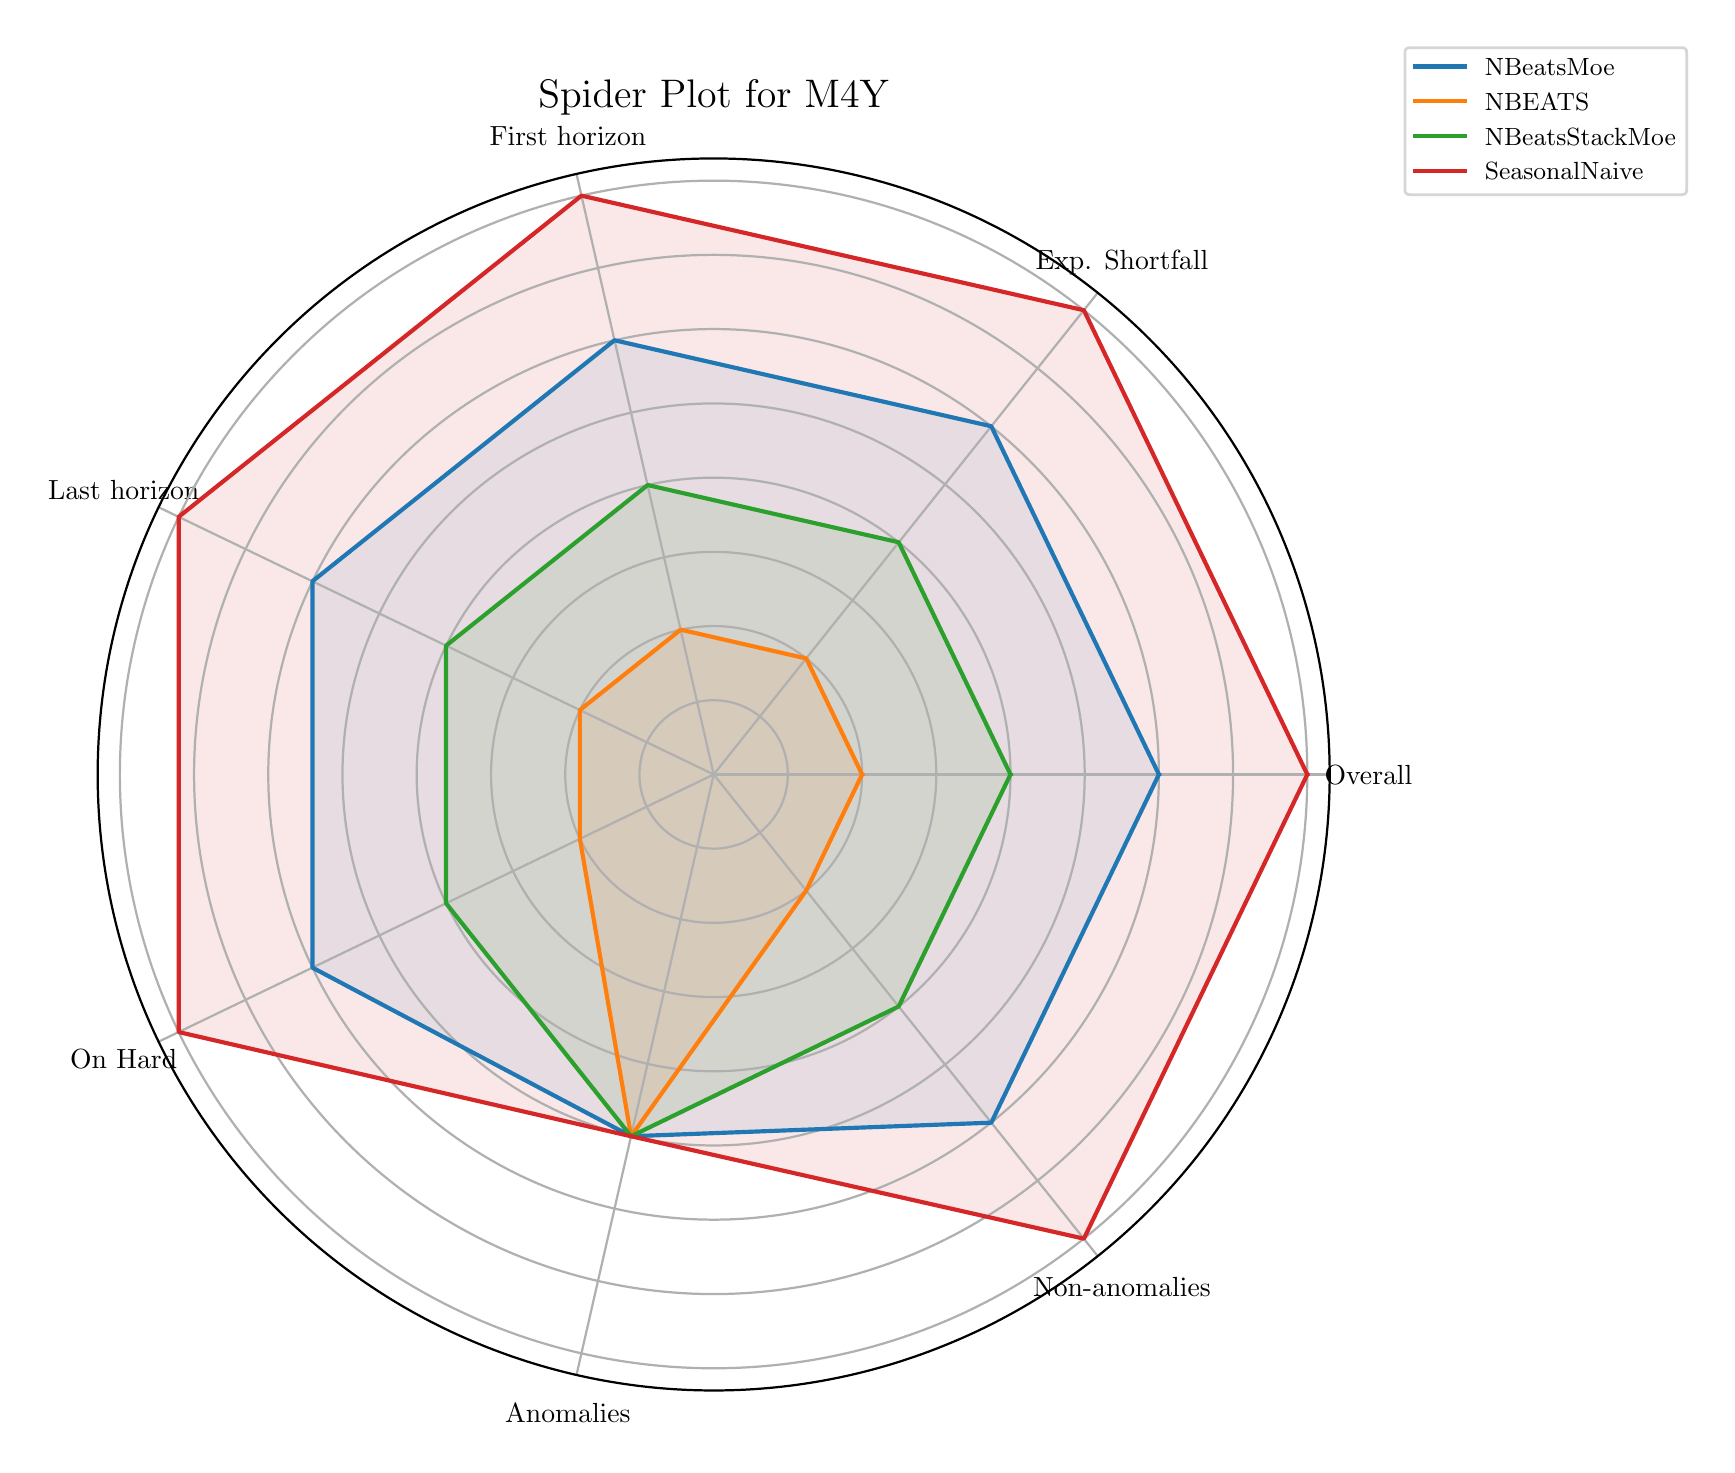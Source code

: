 \begingroup%
\makeatletter%
\begin{pgfpicture}%
\pgfpathrectangle{\pgfpointorigin}{\pgfqpoint{8.395in}{7.088in}}%
\pgfusepath{use as bounding box, clip}%
\begin{pgfscope}%
\pgfsetbuttcap%
\pgfsetmiterjoin%
\definecolor{currentfill}{rgb}{1.0,1.0,1.0}%
\pgfsetfillcolor{currentfill}%
\pgfsetlinewidth{0.0pt}%
\definecolor{currentstroke}{rgb}{1.0,1.0,1.0}%
\pgfsetstrokecolor{currentstroke}%
\pgfsetdash{}{0pt}%
\pgfpathmoveto{\pgfqpoint{0.0in}{0.0in}}%
\pgfpathlineto{\pgfqpoint{8.395in}{0.0in}}%
\pgfpathlineto{\pgfqpoint{8.395in}{7.088in}}%
\pgfpathlineto{\pgfqpoint{0.0in}{7.088in}}%
\pgfpathlineto{\pgfqpoint{0.0in}{0.0in}}%
\pgfpathclose%
\pgfusepath{fill}%
\end{pgfscope}%
\begin{pgfscope}%
\pgfsetbuttcap%
\pgfsetmiterjoin%
\definecolor{currentfill}{rgb}{1.0,1.0,1.0}%
\pgfsetfillcolor{currentfill}%
\pgfsetlinewidth{0.0pt}%
\definecolor{currentstroke}{rgb}{0.0,0.0,0.0}%
\pgfsetstrokecolor{currentstroke}%
\pgfsetstrokeopacity{0.0}%
\pgfsetdash{}{0pt}%
\pgfpathmoveto{\pgfqpoint{6.51in}{3.354in}}%
\pgfpathcurveto{\pgfqpoint{6.51in}{3.759in}}{\pgfqpoint{6.43in}{4.159in}}{\pgfqpoint{6.275in}{4.533in}}%
\pgfpathcurveto{\pgfqpoint{6.121in}{4.906in}}{\pgfqpoint{5.894in}{5.246in}}{\pgfqpoint{5.608in}{5.532in}}%
\pgfpathcurveto{\pgfqpoint{5.322in}{5.818in}}{\pgfqpoint{4.982in}{6.045in}}{\pgfqpoint{4.608in}{6.2in}}%
\pgfpathcurveto{\pgfqpoint{4.235in}{6.354in}}{\pgfqpoint{3.834in}{6.434in}}{\pgfqpoint{3.43in}{6.434in}}%
\pgfpathcurveto{\pgfqpoint{3.025in}{6.434in}}{\pgfqpoint{2.625in}{6.354in}}{\pgfqpoint{2.251in}{6.2in}}%
\pgfpathcurveto{\pgfqpoint{1.877in}{6.045in}}{\pgfqpoint{1.538in}{5.818in}}{\pgfqpoint{1.252in}{5.532in}}%
\pgfpathcurveto{\pgfqpoint{0.966in}{5.246in}}{\pgfqpoint{0.739in}{4.906in}}{\pgfqpoint{0.584in}{4.533in}}%
\pgfpathcurveto{\pgfqpoint{0.429in}{4.159in}}{\pgfqpoint{0.35in}{3.759in}}{\pgfqpoint{0.35in}{3.354in}}%
\pgfpathcurveto{\pgfqpoint{0.35in}{2.95in}}{\pgfqpoint{0.429in}{2.549in}}{\pgfqpoint{0.584in}{2.175in}}%
\pgfpathcurveto{\pgfqpoint{0.739in}{1.802in}}{\pgfqpoint{0.966in}{1.462in}}{\pgfqpoint{1.252in}{1.176in}}%
\pgfpathcurveto{\pgfqpoint{1.538in}{0.89in}}{\pgfqpoint{1.877in}{0.663in}}{\pgfqpoint{2.251in}{0.509in}}%
\pgfpathcurveto{\pgfqpoint{2.625in}{0.354in}}{\pgfqpoint{3.025in}{0.274in}}{\pgfqpoint{3.43in}{0.274in}}%
\pgfpathcurveto{\pgfqpoint{3.834in}{0.274in}}{\pgfqpoint{4.235in}{0.354in}}{\pgfqpoint{4.608in}{0.509in}}%
\pgfpathcurveto{\pgfqpoint{4.982in}{0.663in}}{\pgfqpoint{5.322in}{0.89in}}{\pgfqpoint{5.608in}{1.176in}}%
\pgfpathcurveto{\pgfqpoint{5.894in}{1.462in}}{\pgfqpoint{6.121in}{1.802in}}{\pgfqpoint{6.275in}{2.175in}}%
\pgfpathcurveto{\pgfqpoint{6.43in}{2.549in}}{\pgfqpoint{6.51in}{2.95in}}{\pgfqpoint{6.51in}{3.354in}}%
\pgfpathmoveto{\pgfqpoint{3.43in}{3.354in}}%
\pgfpathcurveto{\pgfqpoint{3.43in}{3.354in}}{\pgfqpoint{3.43in}{3.354in}}{\pgfqpoint{3.43in}{3.354in}}%
\pgfpathcurveto{\pgfqpoint{3.43in}{3.354in}}{\pgfqpoint{3.43in}{3.354in}}{\pgfqpoint{3.43in}{3.354in}}%
\pgfpathcurveto{\pgfqpoint{3.43in}{3.354in}}{\pgfqpoint{3.43in}{3.354in}}{\pgfqpoint{3.43in}{3.354in}}%
\pgfpathcurveto{\pgfqpoint{3.43in}{3.354in}}{\pgfqpoint{3.43in}{3.354in}}{\pgfqpoint{3.43in}{3.354in}}%
\pgfpathcurveto{\pgfqpoint{3.43in}{3.354in}}{\pgfqpoint{3.43in}{3.354in}}{\pgfqpoint{3.43in}{3.354in}}%
\pgfpathcurveto{\pgfqpoint{3.43in}{3.354in}}{\pgfqpoint{3.43in}{3.354in}}{\pgfqpoint{3.43in}{3.354in}}%
\pgfpathcurveto{\pgfqpoint{3.43in}{3.354in}}{\pgfqpoint{3.43in}{3.354in}}{\pgfqpoint{3.43in}{3.354in}}%
\pgfpathcurveto{\pgfqpoint{3.43in}{3.354in}}{\pgfqpoint{3.43in}{3.354in}}{\pgfqpoint{3.43in}{3.354in}}%
\pgfpathcurveto{\pgfqpoint{3.43in}{3.354in}}{\pgfqpoint{3.43in}{3.354in}}{\pgfqpoint{3.43in}{3.354in}}%
\pgfpathcurveto{\pgfqpoint{3.43in}{3.354in}}{\pgfqpoint{3.43in}{3.354in}}{\pgfqpoint{3.43in}{3.354in}}%
\pgfpathcurveto{\pgfqpoint{3.43in}{3.354in}}{\pgfqpoint{3.43in}{3.354in}}{\pgfqpoint{3.43in}{3.354in}}%
\pgfpathcurveto{\pgfqpoint{3.43in}{3.354in}}{\pgfqpoint{3.43in}{3.354in}}{\pgfqpoint{3.43in}{3.354in}}%
\pgfpathcurveto{\pgfqpoint{3.43in}{3.354in}}{\pgfqpoint{3.43in}{3.354in}}{\pgfqpoint{3.43in}{3.354in}}%
\pgfpathcurveto{\pgfqpoint{3.43in}{3.354in}}{\pgfqpoint{3.43in}{3.354in}}{\pgfqpoint{3.43in}{3.354in}}%
\pgfpathcurveto{\pgfqpoint{3.43in}{3.354in}}{\pgfqpoint{3.43in}{3.354in}}{\pgfqpoint{3.43in}{3.354in}}%
\pgfpathcurveto{\pgfqpoint{3.43in}{3.354in}}{\pgfqpoint{3.43in}{3.354in}}{\pgfqpoint{3.43in}{3.354in}}%
\pgfpathlineto{\pgfqpoint{3.43in}{3.354in}}%
\pgfpathclose%
\pgfusepath{fill}%
\end{pgfscope}%
\begin{pgfscope}%
\pgfpathmoveto{\pgfqpoint{6.51in}{3.354in}}%
\pgfpathcurveto{\pgfqpoint{6.51in}{3.759in}}{\pgfqpoint{6.43in}{4.159in}}{\pgfqpoint{6.275in}{4.533in}}%
\pgfpathcurveto{\pgfqpoint{6.121in}{4.906in}}{\pgfqpoint{5.894in}{5.246in}}{\pgfqpoint{5.608in}{5.532in}}%
\pgfpathcurveto{\pgfqpoint{5.322in}{5.818in}}{\pgfqpoint{4.982in}{6.045in}}{\pgfqpoint{4.608in}{6.2in}}%
\pgfpathcurveto{\pgfqpoint{4.235in}{6.354in}}{\pgfqpoint{3.834in}{6.434in}}{\pgfqpoint{3.43in}{6.434in}}%
\pgfpathcurveto{\pgfqpoint{3.025in}{6.434in}}{\pgfqpoint{2.625in}{6.354in}}{\pgfqpoint{2.251in}{6.2in}}%
\pgfpathcurveto{\pgfqpoint{1.877in}{6.045in}}{\pgfqpoint{1.538in}{5.818in}}{\pgfqpoint{1.252in}{5.532in}}%
\pgfpathcurveto{\pgfqpoint{0.966in}{5.246in}}{\pgfqpoint{0.739in}{4.906in}}{\pgfqpoint{0.584in}{4.533in}}%
\pgfpathcurveto{\pgfqpoint{0.429in}{4.159in}}{\pgfqpoint{0.35in}{3.759in}}{\pgfqpoint{0.35in}{3.354in}}%
\pgfpathcurveto{\pgfqpoint{0.35in}{2.95in}}{\pgfqpoint{0.429in}{2.549in}}{\pgfqpoint{0.584in}{2.175in}}%
\pgfpathcurveto{\pgfqpoint{0.739in}{1.802in}}{\pgfqpoint{0.966in}{1.462in}}{\pgfqpoint{1.252in}{1.176in}}%
\pgfpathcurveto{\pgfqpoint{1.538in}{0.89in}}{\pgfqpoint{1.877in}{0.663in}}{\pgfqpoint{2.251in}{0.509in}}%
\pgfpathcurveto{\pgfqpoint{2.625in}{0.354in}}{\pgfqpoint{3.025in}{0.274in}}{\pgfqpoint{3.43in}{0.274in}}%
\pgfpathcurveto{\pgfqpoint{3.834in}{0.274in}}{\pgfqpoint{4.235in}{0.354in}}{\pgfqpoint{4.608in}{0.509in}}%
\pgfpathcurveto{\pgfqpoint{4.982in}{0.663in}}{\pgfqpoint{5.322in}{0.89in}}{\pgfqpoint{5.608in}{1.176in}}%
\pgfpathcurveto{\pgfqpoint{5.894in}{1.462in}}{\pgfqpoint{6.121in}{1.802in}}{\pgfqpoint{6.275in}{2.175in}}%
\pgfpathcurveto{\pgfqpoint{6.43in}{2.549in}}{\pgfqpoint{6.51in}{2.95in}}{\pgfqpoint{6.51in}{3.354in}}%
\pgfpathmoveto{\pgfqpoint{3.43in}{3.354in}}%
\pgfpathcurveto{\pgfqpoint{3.43in}{3.354in}}{\pgfqpoint{3.43in}{3.354in}}{\pgfqpoint{3.43in}{3.354in}}%
\pgfpathcurveto{\pgfqpoint{3.43in}{3.354in}}{\pgfqpoint{3.43in}{3.354in}}{\pgfqpoint{3.43in}{3.354in}}%
\pgfpathcurveto{\pgfqpoint{3.43in}{3.354in}}{\pgfqpoint{3.43in}{3.354in}}{\pgfqpoint{3.43in}{3.354in}}%
\pgfpathcurveto{\pgfqpoint{3.43in}{3.354in}}{\pgfqpoint{3.43in}{3.354in}}{\pgfqpoint{3.43in}{3.354in}}%
\pgfpathcurveto{\pgfqpoint{3.43in}{3.354in}}{\pgfqpoint{3.43in}{3.354in}}{\pgfqpoint{3.43in}{3.354in}}%
\pgfpathcurveto{\pgfqpoint{3.43in}{3.354in}}{\pgfqpoint{3.43in}{3.354in}}{\pgfqpoint{3.43in}{3.354in}}%
\pgfpathcurveto{\pgfqpoint{3.43in}{3.354in}}{\pgfqpoint{3.43in}{3.354in}}{\pgfqpoint{3.43in}{3.354in}}%
\pgfpathcurveto{\pgfqpoint{3.43in}{3.354in}}{\pgfqpoint{3.43in}{3.354in}}{\pgfqpoint{3.43in}{3.354in}}%
\pgfpathcurveto{\pgfqpoint{3.43in}{3.354in}}{\pgfqpoint{3.43in}{3.354in}}{\pgfqpoint{3.43in}{3.354in}}%
\pgfpathcurveto{\pgfqpoint{3.43in}{3.354in}}{\pgfqpoint{3.43in}{3.354in}}{\pgfqpoint{3.43in}{3.354in}}%
\pgfpathcurveto{\pgfqpoint{3.43in}{3.354in}}{\pgfqpoint{3.43in}{3.354in}}{\pgfqpoint{3.43in}{3.354in}}%
\pgfpathcurveto{\pgfqpoint{3.43in}{3.354in}}{\pgfqpoint{3.43in}{3.354in}}{\pgfqpoint{3.43in}{3.354in}}%
\pgfpathcurveto{\pgfqpoint{3.43in}{3.354in}}{\pgfqpoint{3.43in}{3.354in}}{\pgfqpoint{3.43in}{3.354in}}%
\pgfpathcurveto{\pgfqpoint{3.43in}{3.354in}}{\pgfqpoint{3.43in}{3.354in}}{\pgfqpoint{3.43in}{3.354in}}%
\pgfpathcurveto{\pgfqpoint{3.43in}{3.354in}}{\pgfqpoint{3.43in}{3.354in}}{\pgfqpoint{3.43in}{3.354in}}%
\pgfpathcurveto{\pgfqpoint{3.43in}{3.354in}}{\pgfqpoint{3.43in}{3.354in}}{\pgfqpoint{3.43in}{3.354in}}%
\pgfpathlineto{\pgfqpoint{3.43in}{3.354in}}%
\pgfpathclose%
\pgfusepath{clip}%
\pgfsetbuttcap%
\pgfsetmiterjoin%
\definecolor{currentfill}{rgb}{0.122,0.467,0.706}%
\pgfsetfillcolor{currentfill}%
\pgfsetfillopacity{0.1}%
\pgfsetlinewidth{0.0pt}%
\definecolor{currentstroke}{rgb}{0.0,0.0,0.0}%
\pgfsetstrokecolor{currentstroke}%
\pgfsetstrokeopacity{0.1}%
\pgfsetdash{}{0pt}%
\pgfpathmoveto{\pgfqpoint{5.656in}{3.354in}}%
\pgfpathlineto{\pgfqpoint{4.818in}{5.095in}}%
\pgfpathlineto{\pgfqpoint{2.934in}{5.525in}}%
\pgfpathlineto{\pgfqpoint{1.424in}{4.32in}}%
\pgfpathlineto{\pgfqpoint{1.424in}{2.388in}}%
\pgfpathlineto{\pgfqpoint{3.017in}{1.545in}}%
\pgfpathlineto{\pgfqpoint{4.818in}{1.613in}}%
\pgfpathlineto{\pgfqpoint{5.656in}{3.354in}}%
\pgfpathclose%
\pgfusepath{fill}%
\end{pgfscope}%
\begin{pgfscope}%
\pgfpathmoveto{\pgfqpoint{6.51in}{3.354in}}%
\pgfpathcurveto{\pgfqpoint{6.51in}{3.759in}}{\pgfqpoint{6.43in}{4.159in}}{\pgfqpoint{6.275in}{4.533in}}%
\pgfpathcurveto{\pgfqpoint{6.121in}{4.906in}}{\pgfqpoint{5.894in}{5.246in}}{\pgfqpoint{5.608in}{5.532in}}%
\pgfpathcurveto{\pgfqpoint{5.322in}{5.818in}}{\pgfqpoint{4.982in}{6.045in}}{\pgfqpoint{4.608in}{6.2in}}%
\pgfpathcurveto{\pgfqpoint{4.235in}{6.354in}}{\pgfqpoint{3.834in}{6.434in}}{\pgfqpoint{3.43in}{6.434in}}%
\pgfpathcurveto{\pgfqpoint{3.025in}{6.434in}}{\pgfqpoint{2.625in}{6.354in}}{\pgfqpoint{2.251in}{6.2in}}%
\pgfpathcurveto{\pgfqpoint{1.877in}{6.045in}}{\pgfqpoint{1.538in}{5.818in}}{\pgfqpoint{1.252in}{5.532in}}%
\pgfpathcurveto{\pgfqpoint{0.966in}{5.246in}}{\pgfqpoint{0.739in}{4.906in}}{\pgfqpoint{0.584in}{4.533in}}%
\pgfpathcurveto{\pgfqpoint{0.429in}{4.159in}}{\pgfqpoint{0.35in}{3.759in}}{\pgfqpoint{0.35in}{3.354in}}%
\pgfpathcurveto{\pgfqpoint{0.35in}{2.95in}}{\pgfqpoint{0.429in}{2.549in}}{\pgfqpoint{0.584in}{2.175in}}%
\pgfpathcurveto{\pgfqpoint{0.739in}{1.802in}}{\pgfqpoint{0.966in}{1.462in}}{\pgfqpoint{1.252in}{1.176in}}%
\pgfpathcurveto{\pgfqpoint{1.538in}{0.89in}}{\pgfqpoint{1.877in}{0.663in}}{\pgfqpoint{2.251in}{0.509in}}%
\pgfpathcurveto{\pgfqpoint{2.625in}{0.354in}}{\pgfqpoint{3.025in}{0.274in}}{\pgfqpoint{3.43in}{0.274in}}%
\pgfpathcurveto{\pgfqpoint{3.834in}{0.274in}}{\pgfqpoint{4.235in}{0.354in}}{\pgfqpoint{4.608in}{0.509in}}%
\pgfpathcurveto{\pgfqpoint{4.982in}{0.663in}}{\pgfqpoint{5.322in}{0.89in}}{\pgfqpoint{5.608in}{1.176in}}%
\pgfpathcurveto{\pgfqpoint{5.894in}{1.462in}}{\pgfqpoint{6.121in}{1.802in}}{\pgfqpoint{6.275in}{2.175in}}%
\pgfpathcurveto{\pgfqpoint{6.43in}{2.549in}}{\pgfqpoint{6.51in}{2.95in}}{\pgfqpoint{6.51in}{3.354in}}%
\pgfpathmoveto{\pgfqpoint{3.43in}{3.354in}}%
\pgfpathcurveto{\pgfqpoint{3.43in}{3.354in}}{\pgfqpoint{3.43in}{3.354in}}{\pgfqpoint{3.43in}{3.354in}}%
\pgfpathcurveto{\pgfqpoint{3.43in}{3.354in}}{\pgfqpoint{3.43in}{3.354in}}{\pgfqpoint{3.43in}{3.354in}}%
\pgfpathcurveto{\pgfqpoint{3.43in}{3.354in}}{\pgfqpoint{3.43in}{3.354in}}{\pgfqpoint{3.43in}{3.354in}}%
\pgfpathcurveto{\pgfqpoint{3.43in}{3.354in}}{\pgfqpoint{3.43in}{3.354in}}{\pgfqpoint{3.43in}{3.354in}}%
\pgfpathcurveto{\pgfqpoint{3.43in}{3.354in}}{\pgfqpoint{3.43in}{3.354in}}{\pgfqpoint{3.43in}{3.354in}}%
\pgfpathcurveto{\pgfqpoint{3.43in}{3.354in}}{\pgfqpoint{3.43in}{3.354in}}{\pgfqpoint{3.43in}{3.354in}}%
\pgfpathcurveto{\pgfqpoint{3.43in}{3.354in}}{\pgfqpoint{3.43in}{3.354in}}{\pgfqpoint{3.43in}{3.354in}}%
\pgfpathcurveto{\pgfqpoint{3.43in}{3.354in}}{\pgfqpoint{3.43in}{3.354in}}{\pgfqpoint{3.43in}{3.354in}}%
\pgfpathcurveto{\pgfqpoint{3.43in}{3.354in}}{\pgfqpoint{3.43in}{3.354in}}{\pgfqpoint{3.43in}{3.354in}}%
\pgfpathcurveto{\pgfqpoint{3.43in}{3.354in}}{\pgfqpoint{3.43in}{3.354in}}{\pgfqpoint{3.43in}{3.354in}}%
\pgfpathcurveto{\pgfqpoint{3.43in}{3.354in}}{\pgfqpoint{3.43in}{3.354in}}{\pgfqpoint{3.43in}{3.354in}}%
\pgfpathcurveto{\pgfqpoint{3.43in}{3.354in}}{\pgfqpoint{3.43in}{3.354in}}{\pgfqpoint{3.43in}{3.354in}}%
\pgfpathcurveto{\pgfqpoint{3.43in}{3.354in}}{\pgfqpoint{3.43in}{3.354in}}{\pgfqpoint{3.43in}{3.354in}}%
\pgfpathcurveto{\pgfqpoint{3.43in}{3.354in}}{\pgfqpoint{3.43in}{3.354in}}{\pgfqpoint{3.43in}{3.354in}}%
\pgfpathcurveto{\pgfqpoint{3.43in}{3.354in}}{\pgfqpoint{3.43in}{3.354in}}{\pgfqpoint{3.43in}{3.354in}}%
\pgfpathcurveto{\pgfqpoint{3.43in}{3.354in}}{\pgfqpoint{3.43in}{3.354in}}{\pgfqpoint{3.43in}{3.354in}}%
\pgfpathlineto{\pgfqpoint{3.43in}{3.354in}}%
\pgfpathclose%
\pgfusepath{clip}%
\pgfsetbuttcap%
\pgfsetmiterjoin%
\definecolor{currentfill}{rgb}{1.0,0.498,0.055}%
\pgfsetfillcolor{currentfill}%
\pgfsetfillopacity{0.1}%
\pgfsetlinewidth{0.0pt}%
\definecolor{currentstroke}{rgb}{0.0,0.0,0.0}%
\pgfsetstrokecolor{currentstroke}%
\pgfsetstrokeopacity{0.1}%
\pgfsetdash{}{0pt}%
\pgfpathmoveto{\pgfqpoint{4.172in}{3.354in}}%
\pgfpathlineto{\pgfqpoint{3.893in}{3.934in}}%
\pgfpathlineto{\pgfqpoint{3.265in}{4.078in}}%
\pgfpathlineto{\pgfqpoint{2.761in}{3.676in}}%
\pgfpathlineto{\pgfqpoint{2.761in}{3.032in}}%
\pgfpathlineto{\pgfqpoint{3.017in}{1.545in}}%
\pgfpathlineto{\pgfqpoint{3.893in}{2.774in}}%
\pgfpathlineto{\pgfqpoint{4.172in}{3.354in}}%
\pgfpathclose%
\pgfusepath{fill}%
\end{pgfscope}%
\begin{pgfscope}%
\pgfpathmoveto{\pgfqpoint{6.51in}{3.354in}}%
\pgfpathcurveto{\pgfqpoint{6.51in}{3.759in}}{\pgfqpoint{6.43in}{4.159in}}{\pgfqpoint{6.275in}{4.533in}}%
\pgfpathcurveto{\pgfqpoint{6.121in}{4.906in}}{\pgfqpoint{5.894in}{5.246in}}{\pgfqpoint{5.608in}{5.532in}}%
\pgfpathcurveto{\pgfqpoint{5.322in}{5.818in}}{\pgfqpoint{4.982in}{6.045in}}{\pgfqpoint{4.608in}{6.2in}}%
\pgfpathcurveto{\pgfqpoint{4.235in}{6.354in}}{\pgfqpoint{3.834in}{6.434in}}{\pgfqpoint{3.43in}{6.434in}}%
\pgfpathcurveto{\pgfqpoint{3.025in}{6.434in}}{\pgfqpoint{2.625in}{6.354in}}{\pgfqpoint{2.251in}{6.2in}}%
\pgfpathcurveto{\pgfqpoint{1.877in}{6.045in}}{\pgfqpoint{1.538in}{5.818in}}{\pgfqpoint{1.252in}{5.532in}}%
\pgfpathcurveto{\pgfqpoint{0.966in}{5.246in}}{\pgfqpoint{0.739in}{4.906in}}{\pgfqpoint{0.584in}{4.533in}}%
\pgfpathcurveto{\pgfqpoint{0.429in}{4.159in}}{\pgfqpoint{0.35in}{3.759in}}{\pgfqpoint{0.35in}{3.354in}}%
\pgfpathcurveto{\pgfqpoint{0.35in}{2.95in}}{\pgfqpoint{0.429in}{2.549in}}{\pgfqpoint{0.584in}{2.175in}}%
\pgfpathcurveto{\pgfqpoint{0.739in}{1.802in}}{\pgfqpoint{0.966in}{1.462in}}{\pgfqpoint{1.252in}{1.176in}}%
\pgfpathcurveto{\pgfqpoint{1.538in}{0.89in}}{\pgfqpoint{1.877in}{0.663in}}{\pgfqpoint{2.251in}{0.509in}}%
\pgfpathcurveto{\pgfqpoint{2.625in}{0.354in}}{\pgfqpoint{3.025in}{0.274in}}{\pgfqpoint{3.43in}{0.274in}}%
\pgfpathcurveto{\pgfqpoint{3.834in}{0.274in}}{\pgfqpoint{4.235in}{0.354in}}{\pgfqpoint{4.608in}{0.509in}}%
\pgfpathcurveto{\pgfqpoint{4.982in}{0.663in}}{\pgfqpoint{5.322in}{0.89in}}{\pgfqpoint{5.608in}{1.176in}}%
\pgfpathcurveto{\pgfqpoint{5.894in}{1.462in}}{\pgfqpoint{6.121in}{1.802in}}{\pgfqpoint{6.275in}{2.175in}}%
\pgfpathcurveto{\pgfqpoint{6.43in}{2.549in}}{\pgfqpoint{6.51in}{2.95in}}{\pgfqpoint{6.51in}{3.354in}}%
\pgfpathmoveto{\pgfqpoint{3.43in}{3.354in}}%
\pgfpathcurveto{\pgfqpoint{3.43in}{3.354in}}{\pgfqpoint{3.43in}{3.354in}}{\pgfqpoint{3.43in}{3.354in}}%
\pgfpathcurveto{\pgfqpoint{3.43in}{3.354in}}{\pgfqpoint{3.43in}{3.354in}}{\pgfqpoint{3.43in}{3.354in}}%
\pgfpathcurveto{\pgfqpoint{3.43in}{3.354in}}{\pgfqpoint{3.43in}{3.354in}}{\pgfqpoint{3.43in}{3.354in}}%
\pgfpathcurveto{\pgfqpoint{3.43in}{3.354in}}{\pgfqpoint{3.43in}{3.354in}}{\pgfqpoint{3.43in}{3.354in}}%
\pgfpathcurveto{\pgfqpoint{3.43in}{3.354in}}{\pgfqpoint{3.43in}{3.354in}}{\pgfqpoint{3.43in}{3.354in}}%
\pgfpathcurveto{\pgfqpoint{3.43in}{3.354in}}{\pgfqpoint{3.43in}{3.354in}}{\pgfqpoint{3.43in}{3.354in}}%
\pgfpathcurveto{\pgfqpoint{3.43in}{3.354in}}{\pgfqpoint{3.43in}{3.354in}}{\pgfqpoint{3.43in}{3.354in}}%
\pgfpathcurveto{\pgfqpoint{3.43in}{3.354in}}{\pgfqpoint{3.43in}{3.354in}}{\pgfqpoint{3.43in}{3.354in}}%
\pgfpathcurveto{\pgfqpoint{3.43in}{3.354in}}{\pgfqpoint{3.43in}{3.354in}}{\pgfqpoint{3.43in}{3.354in}}%
\pgfpathcurveto{\pgfqpoint{3.43in}{3.354in}}{\pgfqpoint{3.43in}{3.354in}}{\pgfqpoint{3.43in}{3.354in}}%
\pgfpathcurveto{\pgfqpoint{3.43in}{3.354in}}{\pgfqpoint{3.43in}{3.354in}}{\pgfqpoint{3.43in}{3.354in}}%
\pgfpathcurveto{\pgfqpoint{3.43in}{3.354in}}{\pgfqpoint{3.43in}{3.354in}}{\pgfqpoint{3.43in}{3.354in}}%
\pgfpathcurveto{\pgfqpoint{3.43in}{3.354in}}{\pgfqpoint{3.43in}{3.354in}}{\pgfqpoint{3.43in}{3.354in}}%
\pgfpathcurveto{\pgfqpoint{3.43in}{3.354in}}{\pgfqpoint{3.43in}{3.354in}}{\pgfqpoint{3.43in}{3.354in}}%
\pgfpathcurveto{\pgfqpoint{3.43in}{3.354in}}{\pgfqpoint{3.43in}{3.354in}}{\pgfqpoint{3.43in}{3.354in}}%
\pgfpathcurveto{\pgfqpoint{3.43in}{3.354in}}{\pgfqpoint{3.43in}{3.354in}}{\pgfqpoint{3.43in}{3.354in}}%
\pgfpathlineto{\pgfqpoint{3.43in}{3.354in}}%
\pgfpathclose%
\pgfusepath{clip}%
\pgfsetbuttcap%
\pgfsetmiterjoin%
\definecolor{currentfill}{rgb}{0.173,0.627,0.173}%
\pgfsetfillcolor{currentfill}%
\pgfsetfillopacity{0.1}%
\pgfsetlinewidth{0.0pt}%
\definecolor{currentstroke}{rgb}{0.0,0.0,0.0}%
\pgfsetstrokecolor{currentstroke}%
\pgfsetstrokeopacity{0.1}%
\pgfsetdash{}{0pt}%
\pgfpathmoveto{\pgfqpoint{4.914in}{3.354in}}%
\pgfpathlineto{\pgfqpoint{4.355in}{4.515in}}%
\pgfpathlineto{\pgfqpoint{3.1in}{4.801in}}%
\pgfpathlineto{\pgfqpoint{2.092in}{3.998in}}%
\pgfpathlineto{\pgfqpoint{2.092in}{2.71in}}%
\pgfpathlineto{\pgfqpoint{3.017in}{1.545in}}%
\pgfpathlineto{\pgfqpoint{4.355in}{2.194in}}%
\pgfpathlineto{\pgfqpoint{4.914in}{3.354in}}%
\pgfpathclose%
\pgfusepath{fill}%
\end{pgfscope}%
\begin{pgfscope}%
\pgfpathmoveto{\pgfqpoint{6.51in}{3.354in}}%
\pgfpathcurveto{\pgfqpoint{6.51in}{3.759in}}{\pgfqpoint{6.43in}{4.159in}}{\pgfqpoint{6.275in}{4.533in}}%
\pgfpathcurveto{\pgfqpoint{6.121in}{4.906in}}{\pgfqpoint{5.894in}{5.246in}}{\pgfqpoint{5.608in}{5.532in}}%
\pgfpathcurveto{\pgfqpoint{5.322in}{5.818in}}{\pgfqpoint{4.982in}{6.045in}}{\pgfqpoint{4.608in}{6.2in}}%
\pgfpathcurveto{\pgfqpoint{4.235in}{6.354in}}{\pgfqpoint{3.834in}{6.434in}}{\pgfqpoint{3.43in}{6.434in}}%
\pgfpathcurveto{\pgfqpoint{3.025in}{6.434in}}{\pgfqpoint{2.625in}{6.354in}}{\pgfqpoint{2.251in}{6.2in}}%
\pgfpathcurveto{\pgfqpoint{1.877in}{6.045in}}{\pgfqpoint{1.538in}{5.818in}}{\pgfqpoint{1.252in}{5.532in}}%
\pgfpathcurveto{\pgfqpoint{0.966in}{5.246in}}{\pgfqpoint{0.739in}{4.906in}}{\pgfqpoint{0.584in}{4.533in}}%
\pgfpathcurveto{\pgfqpoint{0.429in}{4.159in}}{\pgfqpoint{0.35in}{3.759in}}{\pgfqpoint{0.35in}{3.354in}}%
\pgfpathcurveto{\pgfqpoint{0.35in}{2.95in}}{\pgfqpoint{0.429in}{2.549in}}{\pgfqpoint{0.584in}{2.175in}}%
\pgfpathcurveto{\pgfqpoint{0.739in}{1.802in}}{\pgfqpoint{0.966in}{1.462in}}{\pgfqpoint{1.252in}{1.176in}}%
\pgfpathcurveto{\pgfqpoint{1.538in}{0.89in}}{\pgfqpoint{1.877in}{0.663in}}{\pgfqpoint{2.251in}{0.509in}}%
\pgfpathcurveto{\pgfqpoint{2.625in}{0.354in}}{\pgfqpoint{3.025in}{0.274in}}{\pgfqpoint{3.43in}{0.274in}}%
\pgfpathcurveto{\pgfqpoint{3.834in}{0.274in}}{\pgfqpoint{4.235in}{0.354in}}{\pgfqpoint{4.608in}{0.509in}}%
\pgfpathcurveto{\pgfqpoint{4.982in}{0.663in}}{\pgfqpoint{5.322in}{0.89in}}{\pgfqpoint{5.608in}{1.176in}}%
\pgfpathcurveto{\pgfqpoint{5.894in}{1.462in}}{\pgfqpoint{6.121in}{1.802in}}{\pgfqpoint{6.275in}{2.175in}}%
\pgfpathcurveto{\pgfqpoint{6.43in}{2.549in}}{\pgfqpoint{6.51in}{2.95in}}{\pgfqpoint{6.51in}{3.354in}}%
\pgfpathmoveto{\pgfqpoint{3.43in}{3.354in}}%
\pgfpathcurveto{\pgfqpoint{3.43in}{3.354in}}{\pgfqpoint{3.43in}{3.354in}}{\pgfqpoint{3.43in}{3.354in}}%
\pgfpathcurveto{\pgfqpoint{3.43in}{3.354in}}{\pgfqpoint{3.43in}{3.354in}}{\pgfqpoint{3.43in}{3.354in}}%
\pgfpathcurveto{\pgfqpoint{3.43in}{3.354in}}{\pgfqpoint{3.43in}{3.354in}}{\pgfqpoint{3.43in}{3.354in}}%
\pgfpathcurveto{\pgfqpoint{3.43in}{3.354in}}{\pgfqpoint{3.43in}{3.354in}}{\pgfqpoint{3.43in}{3.354in}}%
\pgfpathcurveto{\pgfqpoint{3.43in}{3.354in}}{\pgfqpoint{3.43in}{3.354in}}{\pgfqpoint{3.43in}{3.354in}}%
\pgfpathcurveto{\pgfqpoint{3.43in}{3.354in}}{\pgfqpoint{3.43in}{3.354in}}{\pgfqpoint{3.43in}{3.354in}}%
\pgfpathcurveto{\pgfqpoint{3.43in}{3.354in}}{\pgfqpoint{3.43in}{3.354in}}{\pgfqpoint{3.43in}{3.354in}}%
\pgfpathcurveto{\pgfqpoint{3.43in}{3.354in}}{\pgfqpoint{3.43in}{3.354in}}{\pgfqpoint{3.43in}{3.354in}}%
\pgfpathcurveto{\pgfqpoint{3.43in}{3.354in}}{\pgfqpoint{3.43in}{3.354in}}{\pgfqpoint{3.43in}{3.354in}}%
\pgfpathcurveto{\pgfqpoint{3.43in}{3.354in}}{\pgfqpoint{3.43in}{3.354in}}{\pgfqpoint{3.43in}{3.354in}}%
\pgfpathcurveto{\pgfqpoint{3.43in}{3.354in}}{\pgfqpoint{3.43in}{3.354in}}{\pgfqpoint{3.43in}{3.354in}}%
\pgfpathcurveto{\pgfqpoint{3.43in}{3.354in}}{\pgfqpoint{3.43in}{3.354in}}{\pgfqpoint{3.43in}{3.354in}}%
\pgfpathcurveto{\pgfqpoint{3.43in}{3.354in}}{\pgfqpoint{3.43in}{3.354in}}{\pgfqpoint{3.43in}{3.354in}}%
\pgfpathcurveto{\pgfqpoint{3.43in}{3.354in}}{\pgfqpoint{3.43in}{3.354in}}{\pgfqpoint{3.43in}{3.354in}}%
\pgfpathcurveto{\pgfqpoint{3.43in}{3.354in}}{\pgfqpoint{3.43in}{3.354in}}{\pgfqpoint{3.43in}{3.354in}}%
\pgfpathcurveto{\pgfqpoint{3.43in}{3.354in}}{\pgfqpoint{3.43in}{3.354in}}{\pgfqpoint{3.43in}{3.354in}}%
\pgfpathlineto{\pgfqpoint{3.43in}{3.354in}}%
\pgfpathclose%
\pgfusepath{clip}%
\pgfsetbuttcap%
\pgfsetmiterjoin%
\definecolor{currentfill}{rgb}{0.839,0.153,0.157}%
\pgfsetfillcolor{currentfill}%
\pgfsetfillopacity{0.1}%
\pgfsetlinewidth{0.0pt}%
\definecolor{currentstroke}{rgb}{0.0,0.0,0.0}%
\pgfsetstrokecolor{currentstroke}%
\pgfsetstrokeopacity{0.1}%
\pgfsetdash{}{0pt}%
\pgfpathmoveto{\pgfqpoint{6.398in}{3.354in}}%
\pgfpathlineto{\pgfqpoint{5.281in}{5.675in}}%
\pgfpathlineto{\pgfqpoint{2.769in}{6.248in}}%
\pgfpathlineto{\pgfqpoint{0.755in}{4.642in}}%
\pgfpathlineto{\pgfqpoint{0.755in}{2.066in}}%
\pgfpathlineto{\pgfqpoint{3.017in}{1.545in}}%
\pgfpathlineto{\pgfqpoint{5.281in}{1.033in}}%
\pgfpathlineto{\pgfqpoint{6.398in}{3.354in}}%
\pgfpathclose%
\pgfusepath{fill}%
\end{pgfscope}%
\begin{pgfscope}%
\pgfpathmoveto{\pgfqpoint{6.51in}{3.354in}}%
\pgfpathcurveto{\pgfqpoint{6.51in}{3.759in}}{\pgfqpoint{6.43in}{4.159in}}{\pgfqpoint{6.275in}{4.533in}}%
\pgfpathcurveto{\pgfqpoint{6.121in}{4.906in}}{\pgfqpoint{5.894in}{5.246in}}{\pgfqpoint{5.608in}{5.532in}}%
\pgfpathcurveto{\pgfqpoint{5.322in}{5.818in}}{\pgfqpoint{4.982in}{6.045in}}{\pgfqpoint{4.608in}{6.2in}}%
\pgfpathcurveto{\pgfqpoint{4.235in}{6.354in}}{\pgfqpoint{3.834in}{6.434in}}{\pgfqpoint{3.43in}{6.434in}}%
\pgfpathcurveto{\pgfqpoint{3.025in}{6.434in}}{\pgfqpoint{2.625in}{6.354in}}{\pgfqpoint{2.251in}{6.2in}}%
\pgfpathcurveto{\pgfqpoint{1.877in}{6.045in}}{\pgfqpoint{1.538in}{5.818in}}{\pgfqpoint{1.252in}{5.532in}}%
\pgfpathcurveto{\pgfqpoint{0.966in}{5.246in}}{\pgfqpoint{0.739in}{4.906in}}{\pgfqpoint{0.584in}{4.533in}}%
\pgfpathcurveto{\pgfqpoint{0.429in}{4.159in}}{\pgfqpoint{0.35in}{3.759in}}{\pgfqpoint{0.35in}{3.354in}}%
\pgfpathcurveto{\pgfqpoint{0.35in}{2.95in}}{\pgfqpoint{0.429in}{2.549in}}{\pgfqpoint{0.584in}{2.175in}}%
\pgfpathcurveto{\pgfqpoint{0.739in}{1.802in}}{\pgfqpoint{0.966in}{1.462in}}{\pgfqpoint{1.252in}{1.176in}}%
\pgfpathcurveto{\pgfqpoint{1.538in}{0.89in}}{\pgfqpoint{1.877in}{0.663in}}{\pgfqpoint{2.251in}{0.509in}}%
\pgfpathcurveto{\pgfqpoint{2.625in}{0.354in}}{\pgfqpoint{3.025in}{0.274in}}{\pgfqpoint{3.43in}{0.274in}}%
\pgfpathcurveto{\pgfqpoint{3.834in}{0.274in}}{\pgfqpoint{4.235in}{0.354in}}{\pgfqpoint{4.608in}{0.509in}}%
\pgfpathcurveto{\pgfqpoint{4.982in}{0.663in}}{\pgfqpoint{5.322in}{0.89in}}{\pgfqpoint{5.608in}{1.176in}}%
\pgfpathcurveto{\pgfqpoint{5.894in}{1.462in}}{\pgfqpoint{6.121in}{1.802in}}{\pgfqpoint{6.275in}{2.175in}}%
\pgfpathcurveto{\pgfqpoint{6.43in}{2.549in}}{\pgfqpoint{6.51in}{2.95in}}{\pgfqpoint{6.51in}{3.354in}}%
\pgfpathmoveto{\pgfqpoint{3.43in}{3.354in}}%
\pgfpathcurveto{\pgfqpoint{3.43in}{3.354in}}{\pgfqpoint{3.43in}{3.354in}}{\pgfqpoint{3.43in}{3.354in}}%
\pgfpathcurveto{\pgfqpoint{3.43in}{3.354in}}{\pgfqpoint{3.43in}{3.354in}}{\pgfqpoint{3.43in}{3.354in}}%
\pgfpathcurveto{\pgfqpoint{3.43in}{3.354in}}{\pgfqpoint{3.43in}{3.354in}}{\pgfqpoint{3.43in}{3.354in}}%
\pgfpathcurveto{\pgfqpoint{3.43in}{3.354in}}{\pgfqpoint{3.43in}{3.354in}}{\pgfqpoint{3.43in}{3.354in}}%
\pgfpathcurveto{\pgfqpoint{3.43in}{3.354in}}{\pgfqpoint{3.43in}{3.354in}}{\pgfqpoint{3.43in}{3.354in}}%
\pgfpathcurveto{\pgfqpoint{3.43in}{3.354in}}{\pgfqpoint{3.43in}{3.354in}}{\pgfqpoint{3.43in}{3.354in}}%
\pgfpathcurveto{\pgfqpoint{3.43in}{3.354in}}{\pgfqpoint{3.43in}{3.354in}}{\pgfqpoint{3.43in}{3.354in}}%
\pgfpathcurveto{\pgfqpoint{3.43in}{3.354in}}{\pgfqpoint{3.43in}{3.354in}}{\pgfqpoint{3.43in}{3.354in}}%
\pgfpathcurveto{\pgfqpoint{3.43in}{3.354in}}{\pgfqpoint{3.43in}{3.354in}}{\pgfqpoint{3.43in}{3.354in}}%
\pgfpathcurveto{\pgfqpoint{3.43in}{3.354in}}{\pgfqpoint{3.43in}{3.354in}}{\pgfqpoint{3.43in}{3.354in}}%
\pgfpathcurveto{\pgfqpoint{3.43in}{3.354in}}{\pgfqpoint{3.43in}{3.354in}}{\pgfqpoint{3.43in}{3.354in}}%
\pgfpathcurveto{\pgfqpoint{3.43in}{3.354in}}{\pgfqpoint{3.43in}{3.354in}}{\pgfqpoint{3.43in}{3.354in}}%
\pgfpathcurveto{\pgfqpoint{3.43in}{3.354in}}{\pgfqpoint{3.43in}{3.354in}}{\pgfqpoint{3.43in}{3.354in}}%
\pgfpathcurveto{\pgfqpoint{3.43in}{3.354in}}{\pgfqpoint{3.43in}{3.354in}}{\pgfqpoint{3.43in}{3.354in}}%
\pgfpathcurveto{\pgfqpoint{3.43in}{3.354in}}{\pgfqpoint{3.43in}{3.354in}}{\pgfqpoint{3.43in}{3.354in}}%
\pgfpathcurveto{\pgfqpoint{3.43in}{3.354in}}{\pgfqpoint{3.43in}{3.354in}}{\pgfqpoint{3.43in}{3.354in}}%
\pgfpathlineto{\pgfqpoint{3.43in}{3.354in}}%
\pgfpathclose%
\pgfusepath{clip}%
\pgfsetrectcap%
\pgfsetroundjoin%
\pgfsetlinewidth{0.803pt}%
\definecolor{currentstroke}{rgb}{0.69,0.69,0.69}%
\pgfsetstrokecolor{currentstroke}%
\pgfsetdash{}{0pt}%
\pgfpathmoveto{\pgfqpoint{3.43in}{3.354in}}%
\pgfpathlineto{\pgfqpoint{6.51in}{3.354in}}%
\pgfusepath{stroke}%
\end{pgfscope}%
\begin{pgfscope}%
\definecolor{textcolor}{rgb}{0.0,0.0,0.0}%
\pgfsetstrokecolor{textcolor}%
\pgfsetfillcolor{textcolor}%
\pgftext[x=6.704in,y=3.354in,,]{\color{textcolor}{\rmfamily\fontsize{10.0}{12.0}\selectfont\catcode`\^=\active\def^{\ifmmode\sp\else\^{}\fi}\catcode`\%=\active\def%{\%}Overall}}%
\end{pgfscope}%
\begin{pgfscope}%
\pgfpathmoveto{\pgfqpoint{6.51in}{3.354in}}%
\pgfpathcurveto{\pgfqpoint{6.51in}{3.759in}}{\pgfqpoint{6.43in}{4.159in}}{\pgfqpoint{6.275in}{4.533in}}%
\pgfpathcurveto{\pgfqpoint{6.121in}{4.906in}}{\pgfqpoint{5.894in}{5.246in}}{\pgfqpoint{5.608in}{5.532in}}%
\pgfpathcurveto{\pgfqpoint{5.322in}{5.818in}}{\pgfqpoint{4.982in}{6.045in}}{\pgfqpoint{4.608in}{6.2in}}%
\pgfpathcurveto{\pgfqpoint{4.235in}{6.354in}}{\pgfqpoint{3.834in}{6.434in}}{\pgfqpoint{3.43in}{6.434in}}%
\pgfpathcurveto{\pgfqpoint{3.025in}{6.434in}}{\pgfqpoint{2.625in}{6.354in}}{\pgfqpoint{2.251in}{6.2in}}%
\pgfpathcurveto{\pgfqpoint{1.877in}{6.045in}}{\pgfqpoint{1.538in}{5.818in}}{\pgfqpoint{1.252in}{5.532in}}%
\pgfpathcurveto{\pgfqpoint{0.966in}{5.246in}}{\pgfqpoint{0.739in}{4.906in}}{\pgfqpoint{0.584in}{4.533in}}%
\pgfpathcurveto{\pgfqpoint{0.429in}{4.159in}}{\pgfqpoint{0.35in}{3.759in}}{\pgfqpoint{0.35in}{3.354in}}%
\pgfpathcurveto{\pgfqpoint{0.35in}{2.95in}}{\pgfqpoint{0.429in}{2.549in}}{\pgfqpoint{0.584in}{2.175in}}%
\pgfpathcurveto{\pgfqpoint{0.739in}{1.802in}}{\pgfqpoint{0.966in}{1.462in}}{\pgfqpoint{1.252in}{1.176in}}%
\pgfpathcurveto{\pgfqpoint{1.538in}{0.89in}}{\pgfqpoint{1.877in}{0.663in}}{\pgfqpoint{2.251in}{0.509in}}%
\pgfpathcurveto{\pgfqpoint{2.625in}{0.354in}}{\pgfqpoint{3.025in}{0.274in}}{\pgfqpoint{3.43in}{0.274in}}%
\pgfpathcurveto{\pgfqpoint{3.834in}{0.274in}}{\pgfqpoint{4.235in}{0.354in}}{\pgfqpoint{4.608in}{0.509in}}%
\pgfpathcurveto{\pgfqpoint{4.982in}{0.663in}}{\pgfqpoint{5.322in}{0.89in}}{\pgfqpoint{5.608in}{1.176in}}%
\pgfpathcurveto{\pgfqpoint{5.894in}{1.462in}}{\pgfqpoint{6.121in}{1.802in}}{\pgfqpoint{6.275in}{2.175in}}%
\pgfpathcurveto{\pgfqpoint{6.43in}{2.549in}}{\pgfqpoint{6.51in}{2.95in}}{\pgfqpoint{6.51in}{3.354in}}%
\pgfpathmoveto{\pgfqpoint{3.43in}{3.354in}}%
\pgfpathcurveto{\pgfqpoint{3.43in}{3.354in}}{\pgfqpoint{3.43in}{3.354in}}{\pgfqpoint{3.43in}{3.354in}}%
\pgfpathcurveto{\pgfqpoint{3.43in}{3.354in}}{\pgfqpoint{3.43in}{3.354in}}{\pgfqpoint{3.43in}{3.354in}}%
\pgfpathcurveto{\pgfqpoint{3.43in}{3.354in}}{\pgfqpoint{3.43in}{3.354in}}{\pgfqpoint{3.43in}{3.354in}}%
\pgfpathcurveto{\pgfqpoint{3.43in}{3.354in}}{\pgfqpoint{3.43in}{3.354in}}{\pgfqpoint{3.43in}{3.354in}}%
\pgfpathcurveto{\pgfqpoint{3.43in}{3.354in}}{\pgfqpoint{3.43in}{3.354in}}{\pgfqpoint{3.43in}{3.354in}}%
\pgfpathcurveto{\pgfqpoint{3.43in}{3.354in}}{\pgfqpoint{3.43in}{3.354in}}{\pgfqpoint{3.43in}{3.354in}}%
\pgfpathcurveto{\pgfqpoint{3.43in}{3.354in}}{\pgfqpoint{3.43in}{3.354in}}{\pgfqpoint{3.43in}{3.354in}}%
\pgfpathcurveto{\pgfqpoint{3.43in}{3.354in}}{\pgfqpoint{3.43in}{3.354in}}{\pgfqpoint{3.43in}{3.354in}}%
\pgfpathcurveto{\pgfqpoint{3.43in}{3.354in}}{\pgfqpoint{3.43in}{3.354in}}{\pgfqpoint{3.43in}{3.354in}}%
\pgfpathcurveto{\pgfqpoint{3.43in}{3.354in}}{\pgfqpoint{3.43in}{3.354in}}{\pgfqpoint{3.43in}{3.354in}}%
\pgfpathcurveto{\pgfqpoint{3.43in}{3.354in}}{\pgfqpoint{3.43in}{3.354in}}{\pgfqpoint{3.43in}{3.354in}}%
\pgfpathcurveto{\pgfqpoint{3.43in}{3.354in}}{\pgfqpoint{3.43in}{3.354in}}{\pgfqpoint{3.43in}{3.354in}}%
\pgfpathcurveto{\pgfqpoint{3.43in}{3.354in}}{\pgfqpoint{3.43in}{3.354in}}{\pgfqpoint{3.43in}{3.354in}}%
\pgfpathcurveto{\pgfqpoint{3.43in}{3.354in}}{\pgfqpoint{3.43in}{3.354in}}{\pgfqpoint{3.43in}{3.354in}}%
\pgfpathcurveto{\pgfqpoint{3.43in}{3.354in}}{\pgfqpoint{3.43in}{3.354in}}{\pgfqpoint{3.43in}{3.354in}}%
\pgfpathcurveto{\pgfqpoint{3.43in}{3.354in}}{\pgfqpoint{3.43in}{3.354in}}{\pgfqpoint{3.43in}{3.354in}}%
\pgfpathlineto{\pgfqpoint{3.43in}{3.354in}}%
\pgfpathclose%
\pgfusepath{clip}%
\pgfsetrectcap%
\pgfsetroundjoin%
\pgfsetlinewidth{0.803pt}%
\definecolor{currentstroke}{rgb}{0.69,0.69,0.69}%
\pgfsetstrokecolor{currentstroke}%
\pgfsetdash{}{0pt}%
\pgfpathmoveto{\pgfqpoint{3.43in}{3.354in}}%
\pgfpathlineto{\pgfqpoint{5.35in}{5.762in}}%
\pgfusepath{stroke}%
\end{pgfscope}%
\begin{pgfscope}%
\definecolor{textcolor}{rgb}{0.0,0.0,0.0}%
\pgfsetstrokecolor{textcolor}%
\pgfsetfillcolor{textcolor}%
\pgftext[x=5.471in,y=5.914in,,]{\color{textcolor}{\rmfamily\fontsize{10.0}{12.0}\selectfont\catcode`\^=\active\def^{\ifmmode\sp\else\^{}\fi}\catcode`\%=\active\def%{\%}Exp. Shortfall}}%
\end{pgfscope}%
\begin{pgfscope}%
\pgfpathmoveto{\pgfqpoint{6.51in}{3.354in}}%
\pgfpathcurveto{\pgfqpoint{6.51in}{3.759in}}{\pgfqpoint{6.43in}{4.159in}}{\pgfqpoint{6.275in}{4.533in}}%
\pgfpathcurveto{\pgfqpoint{6.121in}{4.906in}}{\pgfqpoint{5.894in}{5.246in}}{\pgfqpoint{5.608in}{5.532in}}%
\pgfpathcurveto{\pgfqpoint{5.322in}{5.818in}}{\pgfqpoint{4.982in}{6.045in}}{\pgfqpoint{4.608in}{6.2in}}%
\pgfpathcurveto{\pgfqpoint{4.235in}{6.354in}}{\pgfqpoint{3.834in}{6.434in}}{\pgfqpoint{3.43in}{6.434in}}%
\pgfpathcurveto{\pgfqpoint{3.025in}{6.434in}}{\pgfqpoint{2.625in}{6.354in}}{\pgfqpoint{2.251in}{6.2in}}%
\pgfpathcurveto{\pgfqpoint{1.877in}{6.045in}}{\pgfqpoint{1.538in}{5.818in}}{\pgfqpoint{1.252in}{5.532in}}%
\pgfpathcurveto{\pgfqpoint{0.966in}{5.246in}}{\pgfqpoint{0.739in}{4.906in}}{\pgfqpoint{0.584in}{4.533in}}%
\pgfpathcurveto{\pgfqpoint{0.429in}{4.159in}}{\pgfqpoint{0.35in}{3.759in}}{\pgfqpoint{0.35in}{3.354in}}%
\pgfpathcurveto{\pgfqpoint{0.35in}{2.95in}}{\pgfqpoint{0.429in}{2.549in}}{\pgfqpoint{0.584in}{2.175in}}%
\pgfpathcurveto{\pgfqpoint{0.739in}{1.802in}}{\pgfqpoint{0.966in}{1.462in}}{\pgfqpoint{1.252in}{1.176in}}%
\pgfpathcurveto{\pgfqpoint{1.538in}{0.89in}}{\pgfqpoint{1.877in}{0.663in}}{\pgfqpoint{2.251in}{0.509in}}%
\pgfpathcurveto{\pgfqpoint{2.625in}{0.354in}}{\pgfqpoint{3.025in}{0.274in}}{\pgfqpoint{3.43in}{0.274in}}%
\pgfpathcurveto{\pgfqpoint{3.834in}{0.274in}}{\pgfqpoint{4.235in}{0.354in}}{\pgfqpoint{4.608in}{0.509in}}%
\pgfpathcurveto{\pgfqpoint{4.982in}{0.663in}}{\pgfqpoint{5.322in}{0.89in}}{\pgfqpoint{5.608in}{1.176in}}%
\pgfpathcurveto{\pgfqpoint{5.894in}{1.462in}}{\pgfqpoint{6.121in}{1.802in}}{\pgfqpoint{6.275in}{2.175in}}%
\pgfpathcurveto{\pgfqpoint{6.43in}{2.549in}}{\pgfqpoint{6.51in}{2.95in}}{\pgfqpoint{6.51in}{3.354in}}%
\pgfpathmoveto{\pgfqpoint{3.43in}{3.354in}}%
\pgfpathcurveto{\pgfqpoint{3.43in}{3.354in}}{\pgfqpoint{3.43in}{3.354in}}{\pgfqpoint{3.43in}{3.354in}}%
\pgfpathcurveto{\pgfqpoint{3.43in}{3.354in}}{\pgfqpoint{3.43in}{3.354in}}{\pgfqpoint{3.43in}{3.354in}}%
\pgfpathcurveto{\pgfqpoint{3.43in}{3.354in}}{\pgfqpoint{3.43in}{3.354in}}{\pgfqpoint{3.43in}{3.354in}}%
\pgfpathcurveto{\pgfqpoint{3.43in}{3.354in}}{\pgfqpoint{3.43in}{3.354in}}{\pgfqpoint{3.43in}{3.354in}}%
\pgfpathcurveto{\pgfqpoint{3.43in}{3.354in}}{\pgfqpoint{3.43in}{3.354in}}{\pgfqpoint{3.43in}{3.354in}}%
\pgfpathcurveto{\pgfqpoint{3.43in}{3.354in}}{\pgfqpoint{3.43in}{3.354in}}{\pgfqpoint{3.43in}{3.354in}}%
\pgfpathcurveto{\pgfqpoint{3.43in}{3.354in}}{\pgfqpoint{3.43in}{3.354in}}{\pgfqpoint{3.43in}{3.354in}}%
\pgfpathcurveto{\pgfqpoint{3.43in}{3.354in}}{\pgfqpoint{3.43in}{3.354in}}{\pgfqpoint{3.43in}{3.354in}}%
\pgfpathcurveto{\pgfqpoint{3.43in}{3.354in}}{\pgfqpoint{3.43in}{3.354in}}{\pgfqpoint{3.43in}{3.354in}}%
\pgfpathcurveto{\pgfqpoint{3.43in}{3.354in}}{\pgfqpoint{3.43in}{3.354in}}{\pgfqpoint{3.43in}{3.354in}}%
\pgfpathcurveto{\pgfqpoint{3.43in}{3.354in}}{\pgfqpoint{3.43in}{3.354in}}{\pgfqpoint{3.43in}{3.354in}}%
\pgfpathcurveto{\pgfqpoint{3.43in}{3.354in}}{\pgfqpoint{3.43in}{3.354in}}{\pgfqpoint{3.43in}{3.354in}}%
\pgfpathcurveto{\pgfqpoint{3.43in}{3.354in}}{\pgfqpoint{3.43in}{3.354in}}{\pgfqpoint{3.43in}{3.354in}}%
\pgfpathcurveto{\pgfqpoint{3.43in}{3.354in}}{\pgfqpoint{3.43in}{3.354in}}{\pgfqpoint{3.43in}{3.354in}}%
\pgfpathcurveto{\pgfqpoint{3.43in}{3.354in}}{\pgfqpoint{3.43in}{3.354in}}{\pgfqpoint{3.43in}{3.354in}}%
\pgfpathcurveto{\pgfqpoint{3.43in}{3.354in}}{\pgfqpoint{3.43in}{3.354in}}{\pgfqpoint{3.43in}{3.354in}}%
\pgfpathlineto{\pgfqpoint{3.43in}{3.354in}}%
\pgfpathclose%
\pgfusepath{clip}%
\pgfsetrectcap%
\pgfsetroundjoin%
\pgfsetlinewidth{0.803pt}%
\definecolor{currentstroke}{rgb}{0.69,0.69,0.69}%
\pgfsetstrokecolor{currentstroke}%
\pgfsetdash{}{0pt}%
\pgfpathmoveto{\pgfqpoint{3.43in}{3.354in}}%
\pgfpathlineto{\pgfqpoint{2.744in}{6.357in}}%
\pgfusepath{stroke}%
\end{pgfscope}%
\begin{pgfscope}%
\definecolor{textcolor}{rgb}{0.0,0.0,0.0}%
\pgfsetstrokecolor{textcolor}%
\pgfsetfillcolor{textcolor}%
\pgftext[x=2.701in,y=6.546in,,]{\color{textcolor}{\rmfamily\fontsize{10.0}{12.0}\selectfont\catcode`\^=\active\def^{\ifmmode\sp\else\^{}\fi}\catcode`\%=\active\def%{\%}First horizon}}%
\end{pgfscope}%
\begin{pgfscope}%
\pgfpathmoveto{\pgfqpoint{6.51in}{3.354in}}%
\pgfpathcurveto{\pgfqpoint{6.51in}{3.759in}}{\pgfqpoint{6.43in}{4.159in}}{\pgfqpoint{6.275in}{4.533in}}%
\pgfpathcurveto{\pgfqpoint{6.121in}{4.906in}}{\pgfqpoint{5.894in}{5.246in}}{\pgfqpoint{5.608in}{5.532in}}%
\pgfpathcurveto{\pgfqpoint{5.322in}{5.818in}}{\pgfqpoint{4.982in}{6.045in}}{\pgfqpoint{4.608in}{6.2in}}%
\pgfpathcurveto{\pgfqpoint{4.235in}{6.354in}}{\pgfqpoint{3.834in}{6.434in}}{\pgfqpoint{3.43in}{6.434in}}%
\pgfpathcurveto{\pgfqpoint{3.025in}{6.434in}}{\pgfqpoint{2.625in}{6.354in}}{\pgfqpoint{2.251in}{6.2in}}%
\pgfpathcurveto{\pgfqpoint{1.877in}{6.045in}}{\pgfqpoint{1.538in}{5.818in}}{\pgfqpoint{1.252in}{5.532in}}%
\pgfpathcurveto{\pgfqpoint{0.966in}{5.246in}}{\pgfqpoint{0.739in}{4.906in}}{\pgfqpoint{0.584in}{4.533in}}%
\pgfpathcurveto{\pgfqpoint{0.429in}{4.159in}}{\pgfqpoint{0.35in}{3.759in}}{\pgfqpoint{0.35in}{3.354in}}%
\pgfpathcurveto{\pgfqpoint{0.35in}{2.95in}}{\pgfqpoint{0.429in}{2.549in}}{\pgfqpoint{0.584in}{2.175in}}%
\pgfpathcurveto{\pgfqpoint{0.739in}{1.802in}}{\pgfqpoint{0.966in}{1.462in}}{\pgfqpoint{1.252in}{1.176in}}%
\pgfpathcurveto{\pgfqpoint{1.538in}{0.89in}}{\pgfqpoint{1.877in}{0.663in}}{\pgfqpoint{2.251in}{0.509in}}%
\pgfpathcurveto{\pgfqpoint{2.625in}{0.354in}}{\pgfqpoint{3.025in}{0.274in}}{\pgfqpoint{3.43in}{0.274in}}%
\pgfpathcurveto{\pgfqpoint{3.834in}{0.274in}}{\pgfqpoint{4.235in}{0.354in}}{\pgfqpoint{4.608in}{0.509in}}%
\pgfpathcurveto{\pgfqpoint{4.982in}{0.663in}}{\pgfqpoint{5.322in}{0.89in}}{\pgfqpoint{5.608in}{1.176in}}%
\pgfpathcurveto{\pgfqpoint{5.894in}{1.462in}}{\pgfqpoint{6.121in}{1.802in}}{\pgfqpoint{6.275in}{2.175in}}%
\pgfpathcurveto{\pgfqpoint{6.43in}{2.549in}}{\pgfqpoint{6.51in}{2.95in}}{\pgfqpoint{6.51in}{3.354in}}%
\pgfpathmoveto{\pgfqpoint{3.43in}{3.354in}}%
\pgfpathcurveto{\pgfqpoint{3.43in}{3.354in}}{\pgfqpoint{3.43in}{3.354in}}{\pgfqpoint{3.43in}{3.354in}}%
\pgfpathcurveto{\pgfqpoint{3.43in}{3.354in}}{\pgfqpoint{3.43in}{3.354in}}{\pgfqpoint{3.43in}{3.354in}}%
\pgfpathcurveto{\pgfqpoint{3.43in}{3.354in}}{\pgfqpoint{3.43in}{3.354in}}{\pgfqpoint{3.43in}{3.354in}}%
\pgfpathcurveto{\pgfqpoint{3.43in}{3.354in}}{\pgfqpoint{3.43in}{3.354in}}{\pgfqpoint{3.43in}{3.354in}}%
\pgfpathcurveto{\pgfqpoint{3.43in}{3.354in}}{\pgfqpoint{3.43in}{3.354in}}{\pgfqpoint{3.43in}{3.354in}}%
\pgfpathcurveto{\pgfqpoint{3.43in}{3.354in}}{\pgfqpoint{3.43in}{3.354in}}{\pgfqpoint{3.43in}{3.354in}}%
\pgfpathcurveto{\pgfqpoint{3.43in}{3.354in}}{\pgfqpoint{3.43in}{3.354in}}{\pgfqpoint{3.43in}{3.354in}}%
\pgfpathcurveto{\pgfqpoint{3.43in}{3.354in}}{\pgfqpoint{3.43in}{3.354in}}{\pgfqpoint{3.43in}{3.354in}}%
\pgfpathcurveto{\pgfqpoint{3.43in}{3.354in}}{\pgfqpoint{3.43in}{3.354in}}{\pgfqpoint{3.43in}{3.354in}}%
\pgfpathcurveto{\pgfqpoint{3.43in}{3.354in}}{\pgfqpoint{3.43in}{3.354in}}{\pgfqpoint{3.43in}{3.354in}}%
\pgfpathcurveto{\pgfqpoint{3.43in}{3.354in}}{\pgfqpoint{3.43in}{3.354in}}{\pgfqpoint{3.43in}{3.354in}}%
\pgfpathcurveto{\pgfqpoint{3.43in}{3.354in}}{\pgfqpoint{3.43in}{3.354in}}{\pgfqpoint{3.43in}{3.354in}}%
\pgfpathcurveto{\pgfqpoint{3.43in}{3.354in}}{\pgfqpoint{3.43in}{3.354in}}{\pgfqpoint{3.43in}{3.354in}}%
\pgfpathcurveto{\pgfqpoint{3.43in}{3.354in}}{\pgfqpoint{3.43in}{3.354in}}{\pgfqpoint{3.43in}{3.354in}}%
\pgfpathcurveto{\pgfqpoint{3.43in}{3.354in}}{\pgfqpoint{3.43in}{3.354in}}{\pgfqpoint{3.43in}{3.354in}}%
\pgfpathcurveto{\pgfqpoint{3.43in}{3.354in}}{\pgfqpoint{3.43in}{3.354in}}{\pgfqpoint{3.43in}{3.354in}}%
\pgfpathlineto{\pgfqpoint{3.43in}{3.354in}}%
\pgfpathclose%
\pgfusepath{clip}%
\pgfsetrectcap%
\pgfsetroundjoin%
\pgfsetlinewidth{0.803pt}%
\definecolor{currentstroke}{rgb}{0.69,0.69,0.69}%
\pgfsetstrokecolor{currentstroke}%
\pgfsetdash{}{0pt}%
\pgfpathmoveto{\pgfqpoint{3.43in}{3.354in}}%
\pgfpathlineto{\pgfqpoint{0.655in}{4.69in}}%
\pgfusepath{stroke}%
\end{pgfscope}%
\begin{pgfscope}%
\definecolor{textcolor}{rgb}{0.0,0.0,0.0}%
\pgfsetstrokecolor{textcolor}%
\pgfsetfillcolor{textcolor}%
\pgftext[x=0.48in,y=4.775in,,]{\color{textcolor}{\rmfamily\fontsize{10.0}{12.0}\selectfont\catcode`\^=\active\def^{\ifmmode\sp\else\^{}\fi}\catcode`\%=\active\def%{\%}Last horizon}}%
\end{pgfscope}%
\begin{pgfscope}%
\pgfpathmoveto{\pgfqpoint{6.51in}{3.354in}}%
\pgfpathcurveto{\pgfqpoint{6.51in}{3.759in}}{\pgfqpoint{6.43in}{4.159in}}{\pgfqpoint{6.275in}{4.533in}}%
\pgfpathcurveto{\pgfqpoint{6.121in}{4.906in}}{\pgfqpoint{5.894in}{5.246in}}{\pgfqpoint{5.608in}{5.532in}}%
\pgfpathcurveto{\pgfqpoint{5.322in}{5.818in}}{\pgfqpoint{4.982in}{6.045in}}{\pgfqpoint{4.608in}{6.2in}}%
\pgfpathcurveto{\pgfqpoint{4.235in}{6.354in}}{\pgfqpoint{3.834in}{6.434in}}{\pgfqpoint{3.43in}{6.434in}}%
\pgfpathcurveto{\pgfqpoint{3.025in}{6.434in}}{\pgfqpoint{2.625in}{6.354in}}{\pgfqpoint{2.251in}{6.2in}}%
\pgfpathcurveto{\pgfqpoint{1.877in}{6.045in}}{\pgfqpoint{1.538in}{5.818in}}{\pgfqpoint{1.252in}{5.532in}}%
\pgfpathcurveto{\pgfqpoint{0.966in}{5.246in}}{\pgfqpoint{0.739in}{4.906in}}{\pgfqpoint{0.584in}{4.533in}}%
\pgfpathcurveto{\pgfqpoint{0.429in}{4.159in}}{\pgfqpoint{0.35in}{3.759in}}{\pgfqpoint{0.35in}{3.354in}}%
\pgfpathcurveto{\pgfqpoint{0.35in}{2.95in}}{\pgfqpoint{0.429in}{2.549in}}{\pgfqpoint{0.584in}{2.175in}}%
\pgfpathcurveto{\pgfqpoint{0.739in}{1.802in}}{\pgfqpoint{0.966in}{1.462in}}{\pgfqpoint{1.252in}{1.176in}}%
\pgfpathcurveto{\pgfqpoint{1.538in}{0.89in}}{\pgfqpoint{1.877in}{0.663in}}{\pgfqpoint{2.251in}{0.509in}}%
\pgfpathcurveto{\pgfqpoint{2.625in}{0.354in}}{\pgfqpoint{3.025in}{0.274in}}{\pgfqpoint{3.43in}{0.274in}}%
\pgfpathcurveto{\pgfqpoint{3.834in}{0.274in}}{\pgfqpoint{4.235in}{0.354in}}{\pgfqpoint{4.608in}{0.509in}}%
\pgfpathcurveto{\pgfqpoint{4.982in}{0.663in}}{\pgfqpoint{5.322in}{0.89in}}{\pgfqpoint{5.608in}{1.176in}}%
\pgfpathcurveto{\pgfqpoint{5.894in}{1.462in}}{\pgfqpoint{6.121in}{1.802in}}{\pgfqpoint{6.275in}{2.175in}}%
\pgfpathcurveto{\pgfqpoint{6.43in}{2.549in}}{\pgfqpoint{6.51in}{2.95in}}{\pgfqpoint{6.51in}{3.354in}}%
\pgfpathmoveto{\pgfqpoint{3.43in}{3.354in}}%
\pgfpathcurveto{\pgfqpoint{3.43in}{3.354in}}{\pgfqpoint{3.43in}{3.354in}}{\pgfqpoint{3.43in}{3.354in}}%
\pgfpathcurveto{\pgfqpoint{3.43in}{3.354in}}{\pgfqpoint{3.43in}{3.354in}}{\pgfqpoint{3.43in}{3.354in}}%
\pgfpathcurveto{\pgfqpoint{3.43in}{3.354in}}{\pgfqpoint{3.43in}{3.354in}}{\pgfqpoint{3.43in}{3.354in}}%
\pgfpathcurveto{\pgfqpoint{3.43in}{3.354in}}{\pgfqpoint{3.43in}{3.354in}}{\pgfqpoint{3.43in}{3.354in}}%
\pgfpathcurveto{\pgfqpoint{3.43in}{3.354in}}{\pgfqpoint{3.43in}{3.354in}}{\pgfqpoint{3.43in}{3.354in}}%
\pgfpathcurveto{\pgfqpoint{3.43in}{3.354in}}{\pgfqpoint{3.43in}{3.354in}}{\pgfqpoint{3.43in}{3.354in}}%
\pgfpathcurveto{\pgfqpoint{3.43in}{3.354in}}{\pgfqpoint{3.43in}{3.354in}}{\pgfqpoint{3.43in}{3.354in}}%
\pgfpathcurveto{\pgfqpoint{3.43in}{3.354in}}{\pgfqpoint{3.43in}{3.354in}}{\pgfqpoint{3.43in}{3.354in}}%
\pgfpathcurveto{\pgfqpoint{3.43in}{3.354in}}{\pgfqpoint{3.43in}{3.354in}}{\pgfqpoint{3.43in}{3.354in}}%
\pgfpathcurveto{\pgfqpoint{3.43in}{3.354in}}{\pgfqpoint{3.43in}{3.354in}}{\pgfqpoint{3.43in}{3.354in}}%
\pgfpathcurveto{\pgfqpoint{3.43in}{3.354in}}{\pgfqpoint{3.43in}{3.354in}}{\pgfqpoint{3.43in}{3.354in}}%
\pgfpathcurveto{\pgfqpoint{3.43in}{3.354in}}{\pgfqpoint{3.43in}{3.354in}}{\pgfqpoint{3.43in}{3.354in}}%
\pgfpathcurveto{\pgfqpoint{3.43in}{3.354in}}{\pgfqpoint{3.43in}{3.354in}}{\pgfqpoint{3.43in}{3.354in}}%
\pgfpathcurveto{\pgfqpoint{3.43in}{3.354in}}{\pgfqpoint{3.43in}{3.354in}}{\pgfqpoint{3.43in}{3.354in}}%
\pgfpathcurveto{\pgfqpoint{3.43in}{3.354in}}{\pgfqpoint{3.43in}{3.354in}}{\pgfqpoint{3.43in}{3.354in}}%
\pgfpathcurveto{\pgfqpoint{3.43in}{3.354in}}{\pgfqpoint{3.43in}{3.354in}}{\pgfqpoint{3.43in}{3.354in}}%
\pgfpathlineto{\pgfqpoint{3.43in}{3.354in}}%
\pgfpathclose%
\pgfusepath{clip}%
\pgfsetrectcap%
\pgfsetroundjoin%
\pgfsetlinewidth{0.803pt}%
\definecolor{currentstroke}{rgb}{0.69,0.69,0.69}%
\pgfsetstrokecolor{currentstroke}%
\pgfsetdash{}{0pt}%
\pgfpathmoveto{\pgfqpoint{3.43in}{3.354in}}%
\pgfpathlineto{\pgfqpoint{0.655in}{2.018in}}%
\pgfusepath{stroke}%
\end{pgfscope}%
\begin{pgfscope}%
\definecolor{textcolor}{rgb}{0.0,0.0,0.0}%
\pgfsetstrokecolor{textcolor}%
\pgfsetfillcolor{textcolor}%
\pgftext[x=0.48in,y=1.933in,,]{\color{textcolor}{\rmfamily\fontsize{10.0}{12.0}\selectfont\catcode`\^=\active\def^{\ifmmode\sp\else\^{}\fi}\catcode`\%=\active\def%{\%}On Hard}}%
\end{pgfscope}%
\begin{pgfscope}%
\pgfpathmoveto{\pgfqpoint{6.51in}{3.354in}}%
\pgfpathcurveto{\pgfqpoint{6.51in}{3.759in}}{\pgfqpoint{6.43in}{4.159in}}{\pgfqpoint{6.275in}{4.533in}}%
\pgfpathcurveto{\pgfqpoint{6.121in}{4.906in}}{\pgfqpoint{5.894in}{5.246in}}{\pgfqpoint{5.608in}{5.532in}}%
\pgfpathcurveto{\pgfqpoint{5.322in}{5.818in}}{\pgfqpoint{4.982in}{6.045in}}{\pgfqpoint{4.608in}{6.2in}}%
\pgfpathcurveto{\pgfqpoint{4.235in}{6.354in}}{\pgfqpoint{3.834in}{6.434in}}{\pgfqpoint{3.43in}{6.434in}}%
\pgfpathcurveto{\pgfqpoint{3.025in}{6.434in}}{\pgfqpoint{2.625in}{6.354in}}{\pgfqpoint{2.251in}{6.2in}}%
\pgfpathcurveto{\pgfqpoint{1.877in}{6.045in}}{\pgfqpoint{1.538in}{5.818in}}{\pgfqpoint{1.252in}{5.532in}}%
\pgfpathcurveto{\pgfqpoint{0.966in}{5.246in}}{\pgfqpoint{0.739in}{4.906in}}{\pgfqpoint{0.584in}{4.533in}}%
\pgfpathcurveto{\pgfqpoint{0.429in}{4.159in}}{\pgfqpoint{0.35in}{3.759in}}{\pgfqpoint{0.35in}{3.354in}}%
\pgfpathcurveto{\pgfqpoint{0.35in}{2.95in}}{\pgfqpoint{0.429in}{2.549in}}{\pgfqpoint{0.584in}{2.175in}}%
\pgfpathcurveto{\pgfqpoint{0.739in}{1.802in}}{\pgfqpoint{0.966in}{1.462in}}{\pgfqpoint{1.252in}{1.176in}}%
\pgfpathcurveto{\pgfqpoint{1.538in}{0.89in}}{\pgfqpoint{1.877in}{0.663in}}{\pgfqpoint{2.251in}{0.509in}}%
\pgfpathcurveto{\pgfqpoint{2.625in}{0.354in}}{\pgfqpoint{3.025in}{0.274in}}{\pgfqpoint{3.43in}{0.274in}}%
\pgfpathcurveto{\pgfqpoint{3.834in}{0.274in}}{\pgfqpoint{4.235in}{0.354in}}{\pgfqpoint{4.608in}{0.509in}}%
\pgfpathcurveto{\pgfqpoint{4.982in}{0.663in}}{\pgfqpoint{5.322in}{0.89in}}{\pgfqpoint{5.608in}{1.176in}}%
\pgfpathcurveto{\pgfqpoint{5.894in}{1.462in}}{\pgfqpoint{6.121in}{1.802in}}{\pgfqpoint{6.275in}{2.175in}}%
\pgfpathcurveto{\pgfqpoint{6.43in}{2.549in}}{\pgfqpoint{6.51in}{2.95in}}{\pgfqpoint{6.51in}{3.354in}}%
\pgfpathmoveto{\pgfqpoint{3.43in}{3.354in}}%
\pgfpathcurveto{\pgfqpoint{3.43in}{3.354in}}{\pgfqpoint{3.43in}{3.354in}}{\pgfqpoint{3.43in}{3.354in}}%
\pgfpathcurveto{\pgfqpoint{3.43in}{3.354in}}{\pgfqpoint{3.43in}{3.354in}}{\pgfqpoint{3.43in}{3.354in}}%
\pgfpathcurveto{\pgfqpoint{3.43in}{3.354in}}{\pgfqpoint{3.43in}{3.354in}}{\pgfqpoint{3.43in}{3.354in}}%
\pgfpathcurveto{\pgfqpoint{3.43in}{3.354in}}{\pgfqpoint{3.43in}{3.354in}}{\pgfqpoint{3.43in}{3.354in}}%
\pgfpathcurveto{\pgfqpoint{3.43in}{3.354in}}{\pgfqpoint{3.43in}{3.354in}}{\pgfqpoint{3.43in}{3.354in}}%
\pgfpathcurveto{\pgfqpoint{3.43in}{3.354in}}{\pgfqpoint{3.43in}{3.354in}}{\pgfqpoint{3.43in}{3.354in}}%
\pgfpathcurveto{\pgfqpoint{3.43in}{3.354in}}{\pgfqpoint{3.43in}{3.354in}}{\pgfqpoint{3.43in}{3.354in}}%
\pgfpathcurveto{\pgfqpoint{3.43in}{3.354in}}{\pgfqpoint{3.43in}{3.354in}}{\pgfqpoint{3.43in}{3.354in}}%
\pgfpathcurveto{\pgfqpoint{3.43in}{3.354in}}{\pgfqpoint{3.43in}{3.354in}}{\pgfqpoint{3.43in}{3.354in}}%
\pgfpathcurveto{\pgfqpoint{3.43in}{3.354in}}{\pgfqpoint{3.43in}{3.354in}}{\pgfqpoint{3.43in}{3.354in}}%
\pgfpathcurveto{\pgfqpoint{3.43in}{3.354in}}{\pgfqpoint{3.43in}{3.354in}}{\pgfqpoint{3.43in}{3.354in}}%
\pgfpathcurveto{\pgfqpoint{3.43in}{3.354in}}{\pgfqpoint{3.43in}{3.354in}}{\pgfqpoint{3.43in}{3.354in}}%
\pgfpathcurveto{\pgfqpoint{3.43in}{3.354in}}{\pgfqpoint{3.43in}{3.354in}}{\pgfqpoint{3.43in}{3.354in}}%
\pgfpathcurveto{\pgfqpoint{3.43in}{3.354in}}{\pgfqpoint{3.43in}{3.354in}}{\pgfqpoint{3.43in}{3.354in}}%
\pgfpathcurveto{\pgfqpoint{3.43in}{3.354in}}{\pgfqpoint{3.43in}{3.354in}}{\pgfqpoint{3.43in}{3.354in}}%
\pgfpathcurveto{\pgfqpoint{3.43in}{3.354in}}{\pgfqpoint{3.43in}{3.354in}}{\pgfqpoint{3.43in}{3.354in}}%
\pgfpathlineto{\pgfqpoint{3.43in}{3.354in}}%
\pgfpathclose%
\pgfusepath{clip}%
\pgfsetrectcap%
\pgfsetroundjoin%
\pgfsetlinewidth{0.803pt}%
\definecolor{currentstroke}{rgb}{0.69,0.69,0.69}%
\pgfsetstrokecolor{currentstroke}%
\pgfsetdash{}{0pt}%
\pgfpathmoveto{\pgfqpoint{3.43in}{3.354in}}%
\pgfpathlineto{\pgfqpoint{2.744in}{0.351in}}%
\pgfusepath{stroke}%
\end{pgfscope}%
\begin{pgfscope}%
\definecolor{textcolor}{rgb}{0.0,0.0,0.0}%
\pgfsetstrokecolor{textcolor}%
\pgfsetfillcolor{textcolor}%
\pgftext[x=2.701in,y=0.162in,,]{\color{textcolor}{\rmfamily\fontsize{10.0}{12.0}\selectfont\catcode`\^=\active\def^{\ifmmode\sp\else\^{}\fi}\catcode`\%=\active\def%{\%}Anomalies}}%
\end{pgfscope}%
\begin{pgfscope}%
\pgfpathmoveto{\pgfqpoint{6.51in}{3.354in}}%
\pgfpathcurveto{\pgfqpoint{6.51in}{3.759in}}{\pgfqpoint{6.43in}{4.159in}}{\pgfqpoint{6.275in}{4.533in}}%
\pgfpathcurveto{\pgfqpoint{6.121in}{4.906in}}{\pgfqpoint{5.894in}{5.246in}}{\pgfqpoint{5.608in}{5.532in}}%
\pgfpathcurveto{\pgfqpoint{5.322in}{5.818in}}{\pgfqpoint{4.982in}{6.045in}}{\pgfqpoint{4.608in}{6.2in}}%
\pgfpathcurveto{\pgfqpoint{4.235in}{6.354in}}{\pgfqpoint{3.834in}{6.434in}}{\pgfqpoint{3.43in}{6.434in}}%
\pgfpathcurveto{\pgfqpoint{3.025in}{6.434in}}{\pgfqpoint{2.625in}{6.354in}}{\pgfqpoint{2.251in}{6.2in}}%
\pgfpathcurveto{\pgfqpoint{1.877in}{6.045in}}{\pgfqpoint{1.538in}{5.818in}}{\pgfqpoint{1.252in}{5.532in}}%
\pgfpathcurveto{\pgfqpoint{0.966in}{5.246in}}{\pgfqpoint{0.739in}{4.906in}}{\pgfqpoint{0.584in}{4.533in}}%
\pgfpathcurveto{\pgfqpoint{0.429in}{4.159in}}{\pgfqpoint{0.35in}{3.759in}}{\pgfqpoint{0.35in}{3.354in}}%
\pgfpathcurveto{\pgfqpoint{0.35in}{2.95in}}{\pgfqpoint{0.429in}{2.549in}}{\pgfqpoint{0.584in}{2.175in}}%
\pgfpathcurveto{\pgfqpoint{0.739in}{1.802in}}{\pgfqpoint{0.966in}{1.462in}}{\pgfqpoint{1.252in}{1.176in}}%
\pgfpathcurveto{\pgfqpoint{1.538in}{0.89in}}{\pgfqpoint{1.877in}{0.663in}}{\pgfqpoint{2.251in}{0.509in}}%
\pgfpathcurveto{\pgfqpoint{2.625in}{0.354in}}{\pgfqpoint{3.025in}{0.274in}}{\pgfqpoint{3.43in}{0.274in}}%
\pgfpathcurveto{\pgfqpoint{3.834in}{0.274in}}{\pgfqpoint{4.235in}{0.354in}}{\pgfqpoint{4.608in}{0.509in}}%
\pgfpathcurveto{\pgfqpoint{4.982in}{0.663in}}{\pgfqpoint{5.322in}{0.89in}}{\pgfqpoint{5.608in}{1.176in}}%
\pgfpathcurveto{\pgfqpoint{5.894in}{1.462in}}{\pgfqpoint{6.121in}{1.802in}}{\pgfqpoint{6.275in}{2.175in}}%
\pgfpathcurveto{\pgfqpoint{6.43in}{2.549in}}{\pgfqpoint{6.51in}{2.95in}}{\pgfqpoint{6.51in}{3.354in}}%
\pgfpathmoveto{\pgfqpoint{3.43in}{3.354in}}%
\pgfpathcurveto{\pgfqpoint{3.43in}{3.354in}}{\pgfqpoint{3.43in}{3.354in}}{\pgfqpoint{3.43in}{3.354in}}%
\pgfpathcurveto{\pgfqpoint{3.43in}{3.354in}}{\pgfqpoint{3.43in}{3.354in}}{\pgfqpoint{3.43in}{3.354in}}%
\pgfpathcurveto{\pgfqpoint{3.43in}{3.354in}}{\pgfqpoint{3.43in}{3.354in}}{\pgfqpoint{3.43in}{3.354in}}%
\pgfpathcurveto{\pgfqpoint{3.43in}{3.354in}}{\pgfqpoint{3.43in}{3.354in}}{\pgfqpoint{3.43in}{3.354in}}%
\pgfpathcurveto{\pgfqpoint{3.43in}{3.354in}}{\pgfqpoint{3.43in}{3.354in}}{\pgfqpoint{3.43in}{3.354in}}%
\pgfpathcurveto{\pgfqpoint{3.43in}{3.354in}}{\pgfqpoint{3.43in}{3.354in}}{\pgfqpoint{3.43in}{3.354in}}%
\pgfpathcurveto{\pgfqpoint{3.43in}{3.354in}}{\pgfqpoint{3.43in}{3.354in}}{\pgfqpoint{3.43in}{3.354in}}%
\pgfpathcurveto{\pgfqpoint{3.43in}{3.354in}}{\pgfqpoint{3.43in}{3.354in}}{\pgfqpoint{3.43in}{3.354in}}%
\pgfpathcurveto{\pgfqpoint{3.43in}{3.354in}}{\pgfqpoint{3.43in}{3.354in}}{\pgfqpoint{3.43in}{3.354in}}%
\pgfpathcurveto{\pgfqpoint{3.43in}{3.354in}}{\pgfqpoint{3.43in}{3.354in}}{\pgfqpoint{3.43in}{3.354in}}%
\pgfpathcurveto{\pgfqpoint{3.43in}{3.354in}}{\pgfqpoint{3.43in}{3.354in}}{\pgfqpoint{3.43in}{3.354in}}%
\pgfpathcurveto{\pgfqpoint{3.43in}{3.354in}}{\pgfqpoint{3.43in}{3.354in}}{\pgfqpoint{3.43in}{3.354in}}%
\pgfpathcurveto{\pgfqpoint{3.43in}{3.354in}}{\pgfqpoint{3.43in}{3.354in}}{\pgfqpoint{3.43in}{3.354in}}%
\pgfpathcurveto{\pgfqpoint{3.43in}{3.354in}}{\pgfqpoint{3.43in}{3.354in}}{\pgfqpoint{3.43in}{3.354in}}%
\pgfpathcurveto{\pgfqpoint{3.43in}{3.354in}}{\pgfqpoint{3.43in}{3.354in}}{\pgfqpoint{3.43in}{3.354in}}%
\pgfpathcurveto{\pgfqpoint{3.43in}{3.354in}}{\pgfqpoint{3.43in}{3.354in}}{\pgfqpoint{3.43in}{3.354in}}%
\pgfpathlineto{\pgfqpoint{3.43in}{3.354in}}%
\pgfpathclose%
\pgfusepath{clip}%
\pgfsetrectcap%
\pgfsetroundjoin%
\pgfsetlinewidth{0.803pt}%
\definecolor{currentstroke}{rgb}{0.69,0.69,0.69}%
\pgfsetstrokecolor{currentstroke}%
\pgfsetdash{}{0pt}%
\pgfpathmoveto{\pgfqpoint{3.43in}{3.354in}}%
\pgfpathlineto{\pgfqpoint{5.35in}{0.946in}}%
\pgfusepath{stroke}%
\end{pgfscope}%
\begin{pgfscope}%
\definecolor{textcolor}{rgb}{0.0,0.0,0.0}%
\pgfsetstrokecolor{textcolor}%
\pgfsetfillcolor{textcolor}%
\pgftext[x=5.471in,y=0.794in,,]{\color{textcolor}{\rmfamily\fontsize{10.0}{12.0}\selectfont\catcode`\^=\active\def^{\ifmmode\sp\else\^{}\fi}\catcode`\%=\active\def%{\%}Non-anomalies}}%
\end{pgfscope}%
\begin{pgfscope}%
\pgfpathmoveto{\pgfqpoint{6.51in}{3.354in}}%
\pgfpathcurveto{\pgfqpoint{6.51in}{3.759in}}{\pgfqpoint{6.43in}{4.159in}}{\pgfqpoint{6.275in}{4.533in}}%
\pgfpathcurveto{\pgfqpoint{6.121in}{4.906in}}{\pgfqpoint{5.894in}{5.246in}}{\pgfqpoint{5.608in}{5.532in}}%
\pgfpathcurveto{\pgfqpoint{5.322in}{5.818in}}{\pgfqpoint{4.982in}{6.045in}}{\pgfqpoint{4.608in}{6.2in}}%
\pgfpathcurveto{\pgfqpoint{4.235in}{6.354in}}{\pgfqpoint{3.834in}{6.434in}}{\pgfqpoint{3.43in}{6.434in}}%
\pgfpathcurveto{\pgfqpoint{3.025in}{6.434in}}{\pgfqpoint{2.625in}{6.354in}}{\pgfqpoint{2.251in}{6.2in}}%
\pgfpathcurveto{\pgfqpoint{1.877in}{6.045in}}{\pgfqpoint{1.538in}{5.818in}}{\pgfqpoint{1.252in}{5.532in}}%
\pgfpathcurveto{\pgfqpoint{0.966in}{5.246in}}{\pgfqpoint{0.739in}{4.906in}}{\pgfqpoint{0.584in}{4.533in}}%
\pgfpathcurveto{\pgfqpoint{0.429in}{4.159in}}{\pgfqpoint{0.35in}{3.759in}}{\pgfqpoint{0.35in}{3.354in}}%
\pgfpathcurveto{\pgfqpoint{0.35in}{2.95in}}{\pgfqpoint{0.429in}{2.549in}}{\pgfqpoint{0.584in}{2.175in}}%
\pgfpathcurveto{\pgfqpoint{0.739in}{1.802in}}{\pgfqpoint{0.966in}{1.462in}}{\pgfqpoint{1.252in}{1.176in}}%
\pgfpathcurveto{\pgfqpoint{1.538in}{0.89in}}{\pgfqpoint{1.877in}{0.663in}}{\pgfqpoint{2.251in}{0.509in}}%
\pgfpathcurveto{\pgfqpoint{2.625in}{0.354in}}{\pgfqpoint{3.025in}{0.274in}}{\pgfqpoint{3.43in}{0.274in}}%
\pgfpathcurveto{\pgfqpoint{3.834in}{0.274in}}{\pgfqpoint{4.235in}{0.354in}}{\pgfqpoint{4.608in}{0.509in}}%
\pgfpathcurveto{\pgfqpoint{4.982in}{0.663in}}{\pgfqpoint{5.322in}{0.89in}}{\pgfqpoint{5.608in}{1.176in}}%
\pgfpathcurveto{\pgfqpoint{5.894in}{1.462in}}{\pgfqpoint{6.121in}{1.802in}}{\pgfqpoint{6.275in}{2.175in}}%
\pgfpathcurveto{\pgfqpoint{6.43in}{2.549in}}{\pgfqpoint{6.51in}{2.95in}}{\pgfqpoint{6.51in}{3.354in}}%
\pgfpathmoveto{\pgfqpoint{3.43in}{3.354in}}%
\pgfpathcurveto{\pgfqpoint{3.43in}{3.354in}}{\pgfqpoint{3.43in}{3.354in}}{\pgfqpoint{3.43in}{3.354in}}%
\pgfpathcurveto{\pgfqpoint{3.43in}{3.354in}}{\pgfqpoint{3.43in}{3.354in}}{\pgfqpoint{3.43in}{3.354in}}%
\pgfpathcurveto{\pgfqpoint{3.43in}{3.354in}}{\pgfqpoint{3.43in}{3.354in}}{\pgfqpoint{3.43in}{3.354in}}%
\pgfpathcurveto{\pgfqpoint{3.43in}{3.354in}}{\pgfqpoint{3.43in}{3.354in}}{\pgfqpoint{3.43in}{3.354in}}%
\pgfpathcurveto{\pgfqpoint{3.43in}{3.354in}}{\pgfqpoint{3.43in}{3.354in}}{\pgfqpoint{3.43in}{3.354in}}%
\pgfpathcurveto{\pgfqpoint{3.43in}{3.354in}}{\pgfqpoint{3.43in}{3.354in}}{\pgfqpoint{3.43in}{3.354in}}%
\pgfpathcurveto{\pgfqpoint{3.43in}{3.354in}}{\pgfqpoint{3.43in}{3.354in}}{\pgfqpoint{3.43in}{3.354in}}%
\pgfpathcurveto{\pgfqpoint{3.43in}{3.354in}}{\pgfqpoint{3.43in}{3.354in}}{\pgfqpoint{3.43in}{3.354in}}%
\pgfpathcurveto{\pgfqpoint{3.43in}{3.354in}}{\pgfqpoint{3.43in}{3.354in}}{\pgfqpoint{3.43in}{3.354in}}%
\pgfpathcurveto{\pgfqpoint{3.43in}{3.354in}}{\pgfqpoint{3.43in}{3.354in}}{\pgfqpoint{3.43in}{3.354in}}%
\pgfpathcurveto{\pgfqpoint{3.43in}{3.354in}}{\pgfqpoint{3.43in}{3.354in}}{\pgfqpoint{3.43in}{3.354in}}%
\pgfpathcurveto{\pgfqpoint{3.43in}{3.354in}}{\pgfqpoint{3.43in}{3.354in}}{\pgfqpoint{3.43in}{3.354in}}%
\pgfpathcurveto{\pgfqpoint{3.43in}{3.354in}}{\pgfqpoint{3.43in}{3.354in}}{\pgfqpoint{3.43in}{3.354in}}%
\pgfpathcurveto{\pgfqpoint{3.43in}{3.354in}}{\pgfqpoint{3.43in}{3.354in}}{\pgfqpoint{3.43in}{3.354in}}%
\pgfpathcurveto{\pgfqpoint{3.43in}{3.354in}}{\pgfqpoint{3.43in}{3.354in}}{\pgfqpoint{3.43in}{3.354in}}%
\pgfpathcurveto{\pgfqpoint{3.43in}{3.354in}}{\pgfqpoint{3.43in}{3.354in}}{\pgfqpoint{3.43in}{3.354in}}%
\pgfpathlineto{\pgfqpoint{3.43in}{3.354in}}%
\pgfpathclose%
\pgfusepath{clip}%
\pgfsetrectcap%
\pgfsetroundjoin%
\pgfsetlinewidth{0.803pt}%
\definecolor{currentstroke}{rgb}{0.69,0.69,0.69}%
\pgfsetstrokecolor{currentstroke}%
\pgfsetdash{}{0pt}%
\pgfpathmoveto{\pgfqpoint{3.801in}{3.354in}}%
\pgfpathcurveto{\pgfqpoint{3.801in}{3.403in}}{\pgfqpoint{3.791in}{3.451in}}{\pgfqpoint{3.773in}{3.496in}}%
\pgfpathcurveto{\pgfqpoint{3.754in}{3.541in}}{\pgfqpoint{3.727in}{3.582in}}{\pgfqpoint{3.692in}{3.616in}}%
\pgfpathcurveto{\pgfqpoint{3.658in}{3.651in}}{\pgfqpoint{3.617in}{3.678in}}{\pgfqpoint{3.572in}{3.697in}}%
\pgfpathcurveto{\pgfqpoint{3.527in}{3.716in}}{\pgfqpoint{3.479in}{3.725in}}{\pgfqpoint{3.43in}{3.725in}}%
\pgfpathcurveto{\pgfqpoint{3.381in}{3.725in}}{\pgfqpoint{3.333in}{3.716in}}{\pgfqpoint{3.288in}{3.697in}}%
\pgfpathcurveto{\pgfqpoint{3.243in}{3.678in}}{\pgfqpoint{3.202in}{3.651in}}{\pgfqpoint{3.167in}{3.616in}}%
\pgfpathcurveto{\pgfqpoint{3.133in}{3.582in}}{\pgfqpoint{3.106in}{3.541in}}{\pgfqpoint{3.087in}{3.496in}}%
\pgfpathcurveto{\pgfqpoint{3.068in}{3.451in}}{\pgfqpoint{3.059in}{3.403in}}{\pgfqpoint{3.059in}{3.354in}}%
\pgfpathcurveto{\pgfqpoint{3.059in}{3.305in}}{\pgfqpoint{3.068in}{3.257in}}{\pgfqpoint{3.087in}{3.212in}}%
\pgfpathcurveto{\pgfqpoint{3.106in}{3.167in}}{\pgfqpoint{3.133in}{3.126in}}{\pgfqpoint{3.167in}{3.092in}}%
\pgfpathcurveto{\pgfqpoint{3.202in}{3.057in}}{\pgfqpoint{3.243in}{3.03in}}{\pgfqpoint{3.288in}{3.011in}}%
\pgfpathcurveto{\pgfqpoint{3.333in}{2.993in}}{\pgfqpoint{3.381in}{2.983in}}{\pgfqpoint{3.43in}{2.983in}}%
\pgfpathcurveto{\pgfqpoint{3.479in}{2.983in}}{\pgfqpoint{3.527in}{2.993in}}{\pgfqpoint{3.572in}{3.011in}}%
\pgfpathcurveto{\pgfqpoint{3.617in}{3.03in}}{\pgfqpoint{3.658in}{3.057in}}{\pgfqpoint{3.692in}{3.092in}}%
\pgfpathcurveto{\pgfqpoint{3.727in}{3.126in}}{\pgfqpoint{3.754in}{3.167in}}{\pgfqpoint{3.773in}{3.212in}}%
\pgfpathcurveto{\pgfqpoint{3.791in}{3.257in}}{\pgfqpoint{3.801in}{3.305in}}{\pgfqpoint{3.801in}{3.354in}}%
\pgfusepath{stroke}%
\end{pgfscope}%
\begin{pgfscope}%
\pgfpathmoveto{\pgfqpoint{6.51in}{3.354in}}%
\pgfpathcurveto{\pgfqpoint{6.51in}{3.759in}}{\pgfqpoint{6.43in}{4.159in}}{\pgfqpoint{6.275in}{4.533in}}%
\pgfpathcurveto{\pgfqpoint{6.121in}{4.906in}}{\pgfqpoint{5.894in}{5.246in}}{\pgfqpoint{5.608in}{5.532in}}%
\pgfpathcurveto{\pgfqpoint{5.322in}{5.818in}}{\pgfqpoint{4.982in}{6.045in}}{\pgfqpoint{4.608in}{6.2in}}%
\pgfpathcurveto{\pgfqpoint{4.235in}{6.354in}}{\pgfqpoint{3.834in}{6.434in}}{\pgfqpoint{3.43in}{6.434in}}%
\pgfpathcurveto{\pgfqpoint{3.025in}{6.434in}}{\pgfqpoint{2.625in}{6.354in}}{\pgfqpoint{2.251in}{6.2in}}%
\pgfpathcurveto{\pgfqpoint{1.877in}{6.045in}}{\pgfqpoint{1.538in}{5.818in}}{\pgfqpoint{1.252in}{5.532in}}%
\pgfpathcurveto{\pgfqpoint{0.966in}{5.246in}}{\pgfqpoint{0.739in}{4.906in}}{\pgfqpoint{0.584in}{4.533in}}%
\pgfpathcurveto{\pgfqpoint{0.429in}{4.159in}}{\pgfqpoint{0.35in}{3.759in}}{\pgfqpoint{0.35in}{3.354in}}%
\pgfpathcurveto{\pgfqpoint{0.35in}{2.95in}}{\pgfqpoint{0.429in}{2.549in}}{\pgfqpoint{0.584in}{2.175in}}%
\pgfpathcurveto{\pgfqpoint{0.739in}{1.802in}}{\pgfqpoint{0.966in}{1.462in}}{\pgfqpoint{1.252in}{1.176in}}%
\pgfpathcurveto{\pgfqpoint{1.538in}{0.89in}}{\pgfqpoint{1.877in}{0.663in}}{\pgfqpoint{2.251in}{0.509in}}%
\pgfpathcurveto{\pgfqpoint{2.625in}{0.354in}}{\pgfqpoint{3.025in}{0.274in}}{\pgfqpoint{3.43in}{0.274in}}%
\pgfpathcurveto{\pgfqpoint{3.834in}{0.274in}}{\pgfqpoint{4.235in}{0.354in}}{\pgfqpoint{4.608in}{0.509in}}%
\pgfpathcurveto{\pgfqpoint{4.982in}{0.663in}}{\pgfqpoint{5.322in}{0.89in}}{\pgfqpoint{5.608in}{1.176in}}%
\pgfpathcurveto{\pgfqpoint{5.894in}{1.462in}}{\pgfqpoint{6.121in}{1.802in}}{\pgfqpoint{6.275in}{2.175in}}%
\pgfpathcurveto{\pgfqpoint{6.43in}{2.549in}}{\pgfqpoint{6.51in}{2.95in}}{\pgfqpoint{6.51in}{3.354in}}%
\pgfpathmoveto{\pgfqpoint{3.43in}{3.354in}}%
\pgfpathcurveto{\pgfqpoint{3.43in}{3.354in}}{\pgfqpoint{3.43in}{3.354in}}{\pgfqpoint{3.43in}{3.354in}}%
\pgfpathcurveto{\pgfqpoint{3.43in}{3.354in}}{\pgfqpoint{3.43in}{3.354in}}{\pgfqpoint{3.43in}{3.354in}}%
\pgfpathcurveto{\pgfqpoint{3.43in}{3.354in}}{\pgfqpoint{3.43in}{3.354in}}{\pgfqpoint{3.43in}{3.354in}}%
\pgfpathcurveto{\pgfqpoint{3.43in}{3.354in}}{\pgfqpoint{3.43in}{3.354in}}{\pgfqpoint{3.43in}{3.354in}}%
\pgfpathcurveto{\pgfqpoint{3.43in}{3.354in}}{\pgfqpoint{3.43in}{3.354in}}{\pgfqpoint{3.43in}{3.354in}}%
\pgfpathcurveto{\pgfqpoint{3.43in}{3.354in}}{\pgfqpoint{3.43in}{3.354in}}{\pgfqpoint{3.43in}{3.354in}}%
\pgfpathcurveto{\pgfqpoint{3.43in}{3.354in}}{\pgfqpoint{3.43in}{3.354in}}{\pgfqpoint{3.43in}{3.354in}}%
\pgfpathcurveto{\pgfqpoint{3.43in}{3.354in}}{\pgfqpoint{3.43in}{3.354in}}{\pgfqpoint{3.43in}{3.354in}}%
\pgfpathcurveto{\pgfqpoint{3.43in}{3.354in}}{\pgfqpoint{3.43in}{3.354in}}{\pgfqpoint{3.43in}{3.354in}}%
\pgfpathcurveto{\pgfqpoint{3.43in}{3.354in}}{\pgfqpoint{3.43in}{3.354in}}{\pgfqpoint{3.43in}{3.354in}}%
\pgfpathcurveto{\pgfqpoint{3.43in}{3.354in}}{\pgfqpoint{3.43in}{3.354in}}{\pgfqpoint{3.43in}{3.354in}}%
\pgfpathcurveto{\pgfqpoint{3.43in}{3.354in}}{\pgfqpoint{3.43in}{3.354in}}{\pgfqpoint{3.43in}{3.354in}}%
\pgfpathcurveto{\pgfqpoint{3.43in}{3.354in}}{\pgfqpoint{3.43in}{3.354in}}{\pgfqpoint{3.43in}{3.354in}}%
\pgfpathcurveto{\pgfqpoint{3.43in}{3.354in}}{\pgfqpoint{3.43in}{3.354in}}{\pgfqpoint{3.43in}{3.354in}}%
\pgfpathcurveto{\pgfqpoint{3.43in}{3.354in}}{\pgfqpoint{3.43in}{3.354in}}{\pgfqpoint{3.43in}{3.354in}}%
\pgfpathcurveto{\pgfqpoint{3.43in}{3.354in}}{\pgfqpoint{3.43in}{3.354in}}{\pgfqpoint{3.43in}{3.354in}}%
\pgfpathlineto{\pgfqpoint{3.43in}{3.354in}}%
\pgfpathclose%
\pgfusepath{clip}%
\pgfsetrectcap%
\pgfsetroundjoin%
\pgfsetlinewidth{0.803pt}%
\definecolor{currentstroke}{rgb}{0.69,0.69,0.69}%
\pgfsetstrokecolor{currentstroke}%
\pgfsetdash{}{0pt}%
\pgfpathmoveto{\pgfqpoint{4.172in}{3.354in}}%
\pgfpathcurveto{\pgfqpoint{4.172in}{3.452in}}{\pgfqpoint{4.153in}{3.548in}}{\pgfqpoint{4.115in}{3.638in}}%
\pgfpathcurveto{\pgfqpoint{4.078in}{3.728in}}{\pgfqpoint{4.024in}{3.81in}}{\pgfqpoint{3.955in}{3.879in}}%
\pgfpathcurveto{\pgfqpoint{3.886in}{3.948in}}{\pgfqpoint{3.804in}{4.002in}}{\pgfqpoint{3.714in}{4.04in}}%
\pgfpathcurveto{\pgfqpoint{3.624in}{4.077in}}{\pgfqpoint{3.527in}{4.096in}}{\pgfqpoint{3.43in}{4.096in}}%
\pgfpathcurveto{\pgfqpoint{3.332in}{4.096in}}{\pgfqpoint{3.236in}{4.077in}}{\pgfqpoint{3.146in}{4.04in}}%
\pgfpathcurveto{\pgfqpoint{3.056in}{4.002in}}{\pgfqpoint{2.974in}{3.948in}}{\pgfqpoint{2.905in}{3.879in}}%
\pgfpathcurveto{\pgfqpoint{2.836in}{3.81in}}{\pgfqpoint{2.781in}{3.728in}}{\pgfqpoint{2.744in}{3.638in}}%
\pgfpathcurveto{\pgfqpoint{2.707in}{3.548in}}{\pgfqpoint{2.688in}{3.452in}}{\pgfqpoint{2.688in}{3.354in}}%
\pgfpathcurveto{\pgfqpoint{2.688in}{3.257in}}{\pgfqpoint{2.707in}{3.16in}}{\pgfqpoint{2.744in}{3.07in}}%
\pgfpathcurveto{\pgfqpoint{2.781in}{2.98in}}{\pgfqpoint{2.836in}{2.898in}}{\pgfqpoint{2.905in}{2.829in}}%
\pgfpathcurveto{\pgfqpoint{2.974in}{2.76in}}{\pgfqpoint{3.056in}{2.706in}}{\pgfqpoint{3.146in}{2.668in}}%
\pgfpathcurveto{\pgfqpoint{3.236in}{2.631in}}{\pgfqpoint{3.332in}{2.612in}}{\pgfqpoint{3.43in}{2.612in}}%
\pgfpathcurveto{\pgfqpoint{3.527in}{2.612in}}{\pgfqpoint{3.624in}{2.631in}}{\pgfqpoint{3.714in}{2.668in}}%
\pgfpathcurveto{\pgfqpoint{3.804in}{2.706in}}{\pgfqpoint{3.886in}{2.76in}}{\pgfqpoint{3.955in}{2.829in}}%
\pgfpathcurveto{\pgfqpoint{4.024in}{2.898in}}{\pgfqpoint{4.078in}{2.98in}}{\pgfqpoint{4.115in}{3.07in}}%
\pgfpathcurveto{\pgfqpoint{4.153in}{3.16in}}{\pgfqpoint{4.172in}{3.257in}}{\pgfqpoint{4.172in}{3.354in}}%
\pgfusepath{stroke}%
\end{pgfscope}%
\begin{pgfscope}%
\pgfpathmoveto{\pgfqpoint{6.51in}{3.354in}}%
\pgfpathcurveto{\pgfqpoint{6.51in}{3.759in}}{\pgfqpoint{6.43in}{4.159in}}{\pgfqpoint{6.275in}{4.533in}}%
\pgfpathcurveto{\pgfqpoint{6.121in}{4.906in}}{\pgfqpoint{5.894in}{5.246in}}{\pgfqpoint{5.608in}{5.532in}}%
\pgfpathcurveto{\pgfqpoint{5.322in}{5.818in}}{\pgfqpoint{4.982in}{6.045in}}{\pgfqpoint{4.608in}{6.2in}}%
\pgfpathcurveto{\pgfqpoint{4.235in}{6.354in}}{\pgfqpoint{3.834in}{6.434in}}{\pgfqpoint{3.43in}{6.434in}}%
\pgfpathcurveto{\pgfqpoint{3.025in}{6.434in}}{\pgfqpoint{2.625in}{6.354in}}{\pgfqpoint{2.251in}{6.2in}}%
\pgfpathcurveto{\pgfqpoint{1.877in}{6.045in}}{\pgfqpoint{1.538in}{5.818in}}{\pgfqpoint{1.252in}{5.532in}}%
\pgfpathcurveto{\pgfqpoint{0.966in}{5.246in}}{\pgfqpoint{0.739in}{4.906in}}{\pgfqpoint{0.584in}{4.533in}}%
\pgfpathcurveto{\pgfqpoint{0.429in}{4.159in}}{\pgfqpoint{0.35in}{3.759in}}{\pgfqpoint{0.35in}{3.354in}}%
\pgfpathcurveto{\pgfqpoint{0.35in}{2.95in}}{\pgfqpoint{0.429in}{2.549in}}{\pgfqpoint{0.584in}{2.175in}}%
\pgfpathcurveto{\pgfqpoint{0.739in}{1.802in}}{\pgfqpoint{0.966in}{1.462in}}{\pgfqpoint{1.252in}{1.176in}}%
\pgfpathcurveto{\pgfqpoint{1.538in}{0.89in}}{\pgfqpoint{1.877in}{0.663in}}{\pgfqpoint{2.251in}{0.509in}}%
\pgfpathcurveto{\pgfqpoint{2.625in}{0.354in}}{\pgfqpoint{3.025in}{0.274in}}{\pgfqpoint{3.43in}{0.274in}}%
\pgfpathcurveto{\pgfqpoint{3.834in}{0.274in}}{\pgfqpoint{4.235in}{0.354in}}{\pgfqpoint{4.608in}{0.509in}}%
\pgfpathcurveto{\pgfqpoint{4.982in}{0.663in}}{\pgfqpoint{5.322in}{0.89in}}{\pgfqpoint{5.608in}{1.176in}}%
\pgfpathcurveto{\pgfqpoint{5.894in}{1.462in}}{\pgfqpoint{6.121in}{1.802in}}{\pgfqpoint{6.275in}{2.175in}}%
\pgfpathcurveto{\pgfqpoint{6.43in}{2.549in}}{\pgfqpoint{6.51in}{2.95in}}{\pgfqpoint{6.51in}{3.354in}}%
\pgfpathmoveto{\pgfqpoint{3.43in}{3.354in}}%
\pgfpathcurveto{\pgfqpoint{3.43in}{3.354in}}{\pgfqpoint{3.43in}{3.354in}}{\pgfqpoint{3.43in}{3.354in}}%
\pgfpathcurveto{\pgfqpoint{3.43in}{3.354in}}{\pgfqpoint{3.43in}{3.354in}}{\pgfqpoint{3.43in}{3.354in}}%
\pgfpathcurveto{\pgfqpoint{3.43in}{3.354in}}{\pgfqpoint{3.43in}{3.354in}}{\pgfqpoint{3.43in}{3.354in}}%
\pgfpathcurveto{\pgfqpoint{3.43in}{3.354in}}{\pgfqpoint{3.43in}{3.354in}}{\pgfqpoint{3.43in}{3.354in}}%
\pgfpathcurveto{\pgfqpoint{3.43in}{3.354in}}{\pgfqpoint{3.43in}{3.354in}}{\pgfqpoint{3.43in}{3.354in}}%
\pgfpathcurveto{\pgfqpoint{3.43in}{3.354in}}{\pgfqpoint{3.43in}{3.354in}}{\pgfqpoint{3.43in}{3.354in}}%
\pgfpathcurveto{\pgfqpoint{3.43in}{3.354in}}{\pgfqpoint{3.43in}{3.354in}}{\pgfqpoint{3.43in}{3.354in}}%
\pgfpathcurveto{\pgfqpoint{3.43in}{3.354in}}{\pgfqpoint{3.43in}{3.354in}}{\pgfqpoint{3.43in}{3.354in}}%
\pgfpathcurveto{\pgfqpoint{3.43in}{3.354in}}{\pgfqpoint{3.43in}{3.354in}}{\pgfqpoint{3.43in}{3.354in}}%
\pgfpathcurveto{\pgfqpoint{3.43in}{3.354in}}{\pgfqpoint{3.43in}{3.354in}}{\pgfqpoint{3.43in}{3.354in}}%
\pgfpathcurveto{\pgfqpoint{3.43in}{3.354in}}{\pgfqpoint{3.43in}{3.354in}}{\pgfqpoint{3.43in}{3.354in}}%
\pgfpathcurveto{\pgfqpoint{3.43in}{3.354in}}{\pgfqpoint{3.43in}{3.354in}}{\pgfqpoint{3.43in}{3.354in}}%
\pgfpathcurveto{\pgfqpoint{3.43in}{3.354in}}{\pgfqpoint{3.43in}{3.354in}}{\pgfqpoint{3.43in}{3.354in}}%
\pgfpathcurveto{\pgfqpoint{3.43in}{3.354in}}{\pgfqpoint{3.43in}{3.354in}}{\pgfqpoint{3.43in}{3.354in}}%
\pgfpathcurveto{\pgfqpoint{3.43in}{3.354in}}{\pgfqpoint{3.43in}{3.354in}}{\pgfqpoint{3.43in}{3.354in}}%
\pgfpathcurveto{\pgfqpoint{3.43in}{3.354in}}{\pgfqpoint{3.43in}{3.354in}}{\pgfqpoint{3.43in}{3.354in}}%
\pgfpathlineto{\pgfqpoint{3.43in}{3.354in}}%
\pgfpathclose%
\pgfusepath{clip}%
\pgfsetrectcap%
\pgfsetroundjoin%
\pgfsetlinewidth{0.803pt}%
\definecolor{currentstroke}{rgb}{0.69,0.69,0.69}%
\pgfsetstrokecolor{currentstroke}%
\pgfsetdash{}{0pt}%
\pgfpathmoveto{\pgfqpoint{4.543in}{3.354in}}%
\pgfpathcurveto{\pgfqpoint{4.543in}{3.5in}}{\pgfqpoint{4.514in}{3.645in}}{\pgfqpoint{4.458in}{3.78in}}%
\pgfpathcurveto{\pgfqpoint{4.402in}{3.915in}}{\pgfqpoint{4.32in}{4.038in}}{\pgfqpoint{4.217in}{4.141in}}%
\pgfpathcurveto{\pgfqpoint{4.114in}{4.245in}}{\pgfqpoint{3.991in}{4.327in}}{\pgfqpoint{3.856in}{4.383in}}%
\pgfpathcurveto{\pgfqpoint{3.721in}{4.439in}}{\pgfqpoint{3.576in}{4.467in}}{\pgfqpoint{3.43in}{4.467in}}%
\pgfpathcurveto{\pgfqpoint{3.284in}{4.467in}}{\pgfqpoint{3.139in}{4.439in}}{\pgfqpoint{3.004in}{4.383in}}%
\pgfpathcurveto{\pgfqpoint{2.869in}{4.327in}}{\pgfqpoint{2.746in}{4.245in}}{\pgfqpoint{2.643in}{4.141in}}%
\pgfpathcurveto{\pgfqpoint{2.539in}{4.038in}}{\pgfqpoint{2.457in}{3.915in}}{\pgfqpoint{2.401in}{3.78in}}%
\pgfpathcurveto{\pgfqpoint{2.345in}{3.645in}}{\pgfqpoint{2.317in}{3.5in}}{\pgfqpoint{2.317in}{3.354in}}%
\pgfpathcurveto{\pgfqpoint{2.317in}{3.208in}}{\pgfqpoint{2.345in}{3.063in}}{\pgfqpoint{2.401in}{2.928in}}%
\pgfpathcurveto{\pgfqpoint{2.457in}{2.793in}}{\pgfqpoint{2.539in}{2.67in}}{\pgfqpoint{2.643in}{2.567in}}%
\pgfpathcurveto{\pgfqpoint{2.746in}{2.464in}}{\pgfqpoint{2.869in}{2.382in}}{\pgfqpoint{3.004in}{2.326in}}%
\pgfpathcurveto{\pgfqpoint{3.139in}{2.27in}}{\pgfqpoint{3.284in}{2.241in}}{\pgfqpoint{3.43in}{2.241in}}%
\pgfpathcurveto{\pgfqpoint{3.576in}{2.241in}}{\pgfqpoint{3.721in}{2.27in}}{\pgfqpoint{3.856in}{2.326in}}%
\pgfpathcurveto{\pgfqpoint{3.991in}{2.382in}}{\pgfqpoint{4.114in}{2.464in}}{\pgfqpoint{4.217in}{2.567in}}%
\pgfpathcurveto{\pgfqpoint{4.32in}{2.67in}}{\pgfqpoint{4.402in}{2.793in}}{\pgfqpoint{4.458in}{2.928in}}%
\pgfpathcurveto{\pgfqpoint{4.514in}{3.063in}}{\pgfqpoint{4.543in}{3.208in}}{\pgfqpoint{4.543in}{3.354in}}%
\pgfusepath{stroke}%
\end{pgfscope}%
\begin{pgfscope}%
\pgfpathmoveto{\pgfqpoint{6.51in}{3.354in}}%
\pgfpathcurveto{\pgfqpoint{6.51in}{3.759in}}{\pgfqpoint{6.43in}{4.159in}}{\pgfqpoint{6.275in}{4.533in}}%
\pgfpathcurveto{\pgfqpoint{6.121in}{4.906in}}{\pgfqpoint{5.894in}{5.246in}}{\pgfqpoint{5.608in}{5.532in}}%
\pgfpathcurveto{\pgfqpoint{5.322in}{5.818in}}{\pgfqpoint{4.982in}{6.045in}}{\pgfqpoint{4.608in}{6.2in}}%
\pgfpathcurveto{\pgfqpoint{4.235in}{6.354in}}{\pgfqpoint{3.834in}{6.434in}}{\pgfqpoint{3.43in}{6.434in}}%
\pgfpathcurveto{\pgfqpoint{3.025in}{6.434in}}{\pgfqpoint{2.625in}{6.354in}}{\pgfqpoint{2.251in}{6.2in}}%
\pgfpathcurveto{\pgfqpoint{1.877in}{6.045in}}{\pgfqpoint{1.538in}{5.818in}}{\pgfqpoint{1.252in}{5.532in}}%
\pgfpathcurveto{\pgfqpoint{0.966in}{5.246in}}{\pgfqpoint{0.739in}{4.906in}}{\pgfqpoint{0.584in}{4.533in}}%
\pgfpathcurveto{\pgfqpoint{0.429in}{4.159in}}{\pgfqpoint{0.35in}{3.759in}}{\pgfqpoint{0.35in}{3.354in}}%
\pgfpathcurveto{\pgfqpoint{0.35in}{2.95in}}{\pgfqpoint{0.429in}{2.549in}}{\pgfqpoint{0.584in}{2.175in}}%
\pgfpathcurveto{\pgfqpoint{0.739in}{1.802in}}{\pgfqpoint{0.966in}{1.462in}}{\pgfqpoint{1.252in}{1.176in}}%
\pgfpathcurveto{\pgfqpoint{1.538in}{0.89in}}{\pgfqpoint{1.877in}{0.663in}}{\pgfqpoint{2.251in}{0.509in}}%
\pgfpathcurveto{\pgfqpoint{2.625in}{0.354in}}{\pgfqpoint{3.025in}{0.274in}}{\pgfqpoint{3.43in}{0.274in}}%
\pgfpathcurveto{\pgfqpoint{3.834in}{0.274in}}{\pgfqpoint{4.235in}{0.354in}}{\pgfqpoint{4.608in}{0.509in}}%
\pgfpathcurveto{\pgfqpoint{4.982in}{0.663in}}{\pgfqpoint{5.322in}{0.89in}}{\pgfqpoint{5.608in}{1.176in}}%
\pgfpathcurveto{\pgfqpoint{5.894in}{1.462in}}{\pgfqpoint{6.121in}{1.802in}}{\pgfqpoint{6.275in}{2.175in}}%
\pgfpathcurveto{\pgfqpoint{6.43in}{2.549in}}{\pgfqpoint{6.51in}{2.95in}}{\pgfqpoint{6.51in}{3.354in}}%
\pgfpathmoveto{\pgfqpoint{3.43in}{3.354in}}%
\pgfpathcurveto{\pgfqpoint{3.43in}{3.354in}}{\pgfqpoint{3.43in}{3.354in}}{\pgfqpoint{3.43in}{3.354in}}%
\pgfpathcurveto{\pgfqpoint{3.43in}{3.354in}}{\pgfqpoint{3.43in}{3.354in}}{\pgfqpoint{3.43in}{3.354in}}%
\pgfpathcurveto{\pgfqpoint{3.43in}{3.354in}}{\pgfqpoint{3.43in}{3.354in}}{\pgfqpoint{3.43in}{3.354in}}%
\pgfpathcurveto{\pgfqpoint{3.43in}{3.354in}}{\pgfqpoint{3.43in}{3.354in}}{\pgfqpoint{3.43in}{3.354in}}%
\pgfpathcurveto{\pgfqpoint{3.43in}{3.354in}}{\pgfqpoint{3.43in}{3.354in}}{\pgfqpoint{3.43in}{3.354in}}%
\pgfpathcurveto{\pgfqpoint{3.43in}{3.354in}}{\pgfqpoint{3.43in}{3.354in}}{\pgfqpoint{3.43in}{3.354in}}%
\pgfpathcurveto{\pgfqpoint{3.43in}{3.354in}}{\pgfqpoint{3.43in}{3.354in}}{\pgfqpoint{3.43in}{3.354in}}%
\pgfpathcurveto{\pgfqpoint{3.43in}{3.354in}}{\pgfqpoint{3.43in}{3.354in}}{\pgfqpoint{3.43in}{3.354in}}%
\pgfpathcurveto{\pgfqpoint{3.43in}{3.354in}}{\pgfqpoint{3.43in}{3.354in}}{\pgfqpoint{3.43in}{3.354in}}%
\pgfpathcurveto{\pgfqpoint{3.43in}{3.354in}}{\pgfqpoint{3.43in}{3.354in}}{\pgfqpoint{3.43in}{3.354in}}%
\pgfpathcurveto{\pgfqpoint{3.43in}{3.354in}}{\pgfqpoint{3.43in}{3.354in}}{\pgfqpoint{3.43in}{3.354in}}%
\pgfpathcurveto{\pgfqpoint{3.43in}{3.354in}}{\pgfqpoint{3.43in}{3.354in}}{\pgfqpoint{3.43in}{3.354in}}%
\pgfpathcurveto{\pgfqpoint{3.43in}{3.354in}}{\pgfqpoint{3.43in}{3.354in}}{\pgfqpoint{3.43in}{3.354in}}%
\pgfpathcurveto{\pgfqpoint{3.43in}{3.354in}}{\pgfqpoint{3.43in}{3.354in}}{\pgfqpoint{3.43in}{3.354in}}%
\pgfpathcurveto{\pgfqpoint{3.43in}{3.354in}}{\pgfqpoint{3.43in}{3.354in}}{\pgfqpoint{3.43in}{3.354in}}%
\pgfpathcurveto{\pgfqpoint{3.43in}{3.354in}}{\pgfqpoint{3.43in}{3.354in}}{\pgfqpoint{3.43in}{3.354in}}%
\pgfpathlineto{\pgfqpoint{3.43in}{3.354in}}%
\pgfpathclose%
\pgfusepath{clip}%
\pgfsetrectcap%
\pgfsetroundjoin%
\pgfsetlinewidth{0.803pt}%
\definecolor{currentstroke}{rgb}{0.69,0.69,0.69}%
\pgfsetstrokecolor{currentstroke}%
\pgfsetdash{}{0pt}%
\pgfpathmoveto{\pgfqpoint{4.914in}{3.354in}}%
\pgfpathcurveto{\pgfqpoint{4.914in}{3.549in}}{\pgfqpoint{4.876in}{3.742in}}{\pgfqpoint{4.801in}{3.922in}}%
\pgfpathcurveto{\pgfqpoint{4.727in}{4.102in}}{\pgfqpoint{4.617in}{4.266in}}{\pgfqpoint{4.479in}{4.404in}}%
\pgfpathcurveto{\pgfqpoint{4.342in}{4.541in}}{\pgfqpoint{4.178in}{4.651in}}{\pgfqpoint{3.998in}{4.725in}}%
\pgfpathcurveto{\pgfqpoint{3.818in}{4.8in}}{\pgfqpoint{3.625in}{4.838in}}{\pgfqpoint{3.43in}{4.838in}}%
\pgfpathcurveto{\pgfqpoint{3.235in}{4.838in}}{\pgfqpoint{3.042in}{4.8in}}{\pgfqpoint{2.862in}{4.725in}}%
\pgfpathcurveto{\pgfqpoint{2.682in}{4.651in}}{\pgfqpoint{2.518in}{4.541in}}{\pgfqpoint{2.38in}{4.404in}}%
\pgfpathcurveto{\pgfqpoint{2.242in}{4.266in}}{\pgfqpoint{2.133in}{4.102in}}{\pgfqpoint{2.058in}{3.922in}}%
\pgfpathcurveto{\pgfqpoint{1.984in}{3.742in}}{\pgfqpoint{1.945in}{3.549in}}{\pgfqpoint{1.945in}{3.354in}}%
\pgfpathcurveto{\pgfqpoint{1.945in}{3.159in}}{\pgfqpoint{1.984in}{2.966in}}{\pgfqpoint{2.058in}{2.786in}}%
\pgfpathcurveto{\pgfqpoint{2.133in}{2.606in}}{\pgfqpoint{2.242in}{2.442in}}{\pgfqpoint{2.38in}{2.304in}}%
\pgfpathcurveto{\pgfqpoint{2.518in}{2.167in}}{\pgfqpoint{2.682in}{2.057in}}{\pgfqpoint{2.862in}{1.983in}}%
\pgfpathcurveto{\pgfqpoint{3.042in}{1.908in}}{\pgfqpoint{3.235in}{1.87in}}{\pgfqpoint{3.43in}{1.87in}}%
\pgfpathcurveto{\pgfqpoint{3.625in}{1.87in}}{\pgfqpoint{3.818in}{1.908in}}{\pgfqpoint{3.998in}{1.983in}}%
\pgfpathcurveto{\pgfqpoint{4.178in}{2.057in}}{\pgfqpoint{4.342in}{2.167in}}{\pgfqpoint{4.479in}{2.304in}}%
\pgfpathcurveto{\pgfqpoint{4.617in}{2.442in}}{\pgfqpoint{4.727in}{2.606in}}{\pgfqpoint{4.801in}{2.786in}}%
\pgfpathcurveto{\pgfqpoint{4.876in}{2.966in}}{\pgfqpoint{4.914in}{3.159in}}{\pgfqpoint{4.914in}{3.354in}}%
\pgfusepath{stroke}%
\end{pgfscope}%
\begin{pgfscope}%
\pgfpathmoveto{\pgfqpoint{6.51in}{3.354in}}%
\pgfpathcurveto{\pgfqpoint{6.51in}{3.759in}}{\pgfqpoint{6.43in}{4.159in}}{\pgfqpoint{6.275in}{4.533in}}%
\pgfpathcurveto{\pgfqpoint{6.121in}{4.906in}}{\pgfqpoint{5.894in}{5.246in}}{\pgfqpoint{5.608in}{5.532in}}%
\pgfpathcurveto{\pgfqpoint{5.322in}{5.818in}}{\pgfqpoint{4.982in}{6.045in}}{\pgfqpoint{4.608in}{6.2in}}%
\pgfpathcurveto{\pgfqpoint{4.235in}{6.354in}}{\pgfqpoint{3.834in}{6.434in}}{\pgfqpoint{3.43in}{6.434in}}%
\pgfpathcurveto{\pgfqpoint{3.025in}{6.434in}}{\pgfqpoint{2.625in}{6.354in}}{\pgfqpoint{2.251in}{6.2in}}%
\pgfpathcurveto{\pgfqpoint{1.877in}{6.045in}}{\pgfqpoint{1.538in}{5.818in}}{\pgfqpoint{1.252in}{5.532in}}%
\pgfpathcurveto{\pgfqpoint{0.966in}{5.246in}}{\pgfqpoint{0.739in}{4.906in}}{\pgfqpoint{0.584in}{4.533in}}%
\pgfpathcurveto{\pgfqpoint{0.429in}{4.159in}}{\pgfqpoint{0.35in}{3.759in}}{\pgfqpoint{0.35in}{3.354in}}%
\pgfpathcurveto{\pgfqpoint{0.35in}{2.95in}}{\pgfqpoint{0.429in}{2.549in}}{\pgfqpoint{0.584in}{2.175in}}%
\pgfpathcurveto{\pgfqpoint{0.739in}{1.802in}}{\pgfqpoint{0.966in}{1.462in}}{\pgfqpoint{1.252in}{1.176in}}%
\pgfpathcurveto{\pgfqpoint{1.538in}{0.89in}}{\pgfqpoint{1.877in}{0.663in}}{\pgfqpoint{2.251in}{0.509in}}%
\pgfpathcurveto{\pgfqpoint{2.625in}{0.354in}}{\pgfqpoint{3.025in}{0.274in}}{\pgfqpoint{3.43in}{0.274in}}%
\pgfpathcurveto{\pgfqpoint{3.834in}{0.274in}}{\pgfqpoint{4.235in}{0.354in}}{\pgfqpoint{4.608in}{0.509in}}%
\pgfpathcurveto{\pgfqpoint{4.982in}{0.663in}}{\pgfqpoint{5.322in}{0.89in}}{\pgfqpoint{5.608in}{1.176in}}%
\pgfpathcurveto{\pgfqpoint{5.894in}{1.462in}}{\pgfqpoint{6.121in}{1.802in}}{\pgfqpoint{6.275in}{2.175in}}%
\pgfpathcurveto{\pgfqpoint{6.43in}{2.549in}}{\pgfqpoint{6.51in}{2.95in}}{\pgfqpoint{6.51in}{3.354in}}%
\pgfpathmoveto{\pgfqpoint{3.43in}{3.354in}}%
\pgfpathcurveto{\pgfqpoint{3.43in}{3.354in}}{\pgfqpoint{3.43in}{3.354in}}{\pgfqpoint{3.43in}{3.354in}}%
\pgfpathcurveto{\pgfqpoint{3.43in}{3.354in}}{\pgfqpoint{3.43in}{3.354in}}{\pgfqpoint{3.43in}{3.354in}}%
\pgfpathcurveto{\pgfqpoint{3.43in}{3.354in}}{\pgfqpoint{3.43in}{3.354in}}{\pgfqpoint{3.43in}{3.354in}}%
\pgfpathcurveto{\pgfqpoint{3.43in}{3.354in}}{\pgfqpoint{3.43in}{3.354in}}{\pgfqpoint{3.43in}{3.354in}}%
\pgfpathcurveto{\pgfqpoint{3.43in}{3.354in}}{\pgfqpoint{3.43in}{3.354in}}{\pgfqpoint{3.43in}{3.354in}}%
\pgfpathcurveto{\pgfqpoint{3.43in}{3.354in}}{\pgfqpoint{3.43in}{3.354in}}{\pgfqpoint{3.43in}{3.354in}}%
\pgfpathcurveto{\pgfqpoint{3.43in}{3.354in}}{\pgfqpoint{3.43in}{3.354in}}{\pgfqpoint{3.43in}{3.354in}}%
\pgfpathcurveto{\pgfqpoint{3.43in}{3.354in}}{\pgfqpoint{3.43in}{3.354in}}{\pgfqpoint{3.43in}{3.354in}}%
\pgfpathcurveto{\pgfqpoint{3.43in}{3.354in}}{\pgfqpoint{3.43in}{3.354in}}{\pgfqpoint{3.43in}{3.354in}}%
\pgfpathcurveto{\pgfqpoint{3.43in}{3.354in}}{\pgfqpoint{3.43in}{3.354in}}{\pgfqpoint{3.43in}{3.354in}}%
\pgfpathcurveto{\pgfqpoint{3.43in}{3.354in}}{\pgfqpoint{3.43in}{3.354in}}{\pgfqpoint{3.43in}{3.354in}}%
\pgfpathcurveto{\pgfqpoint{3.43in}{3.354in}}{\pgfqpoint{3.43in}{3.354in}}{\pgfqpoint{3.43in}{3.354in}}%
\pgfpathcurveto{\pgfqpoint{3.43in}{3.354in}}{\pgfqpoint{3.43in}{3.354in}}{\pgfqpoint{3.43in}{3.354in}}%
\pgfpathcurveto{\pgfqpoint{3.43in}{3.354in}}{\pgfqpoint{3.43in}{3.354in}}{\pgfqpoint{3.43in}{3.354in}}%
\pgfpathcurveto{\pgfqpoint{3.43in}{3.354in}}{\pgfqpoint{3.43in}{3.354in}}{\pgfqpoint{3.43in}{3.354in}}%
\pgfpathcurveto{\pgfqpoint{3.43in}{3.354in}}{\pgfqpoint{3.43in}{3.354in}}{\pgfqpoint{3.43in}{3.354in}}%
\pgfpathlineto{\pgfqpoint{3.43in}{3.354in}}%
\pgfpathclose%
\pgfusepath{clip}%
\pgfsetrectcap%
\pgfsetroundjoin%
\pgfsetlinewidth{0.803pt}%
\definecolor{currentstroke}{rgb}{0.69,0.69,0.69}%
\pgfsetstrokecolor{currentstroke}%
\pgfsetdash{}{0pt}%
\pgfpathmoveto{\pgfqpoint{5.285in}{3.354in}}%
\pgfpathcurveto{\pgfqpoint{5.285in}{3.598in}}{\pgfqpoint{5.237in}{3.839in}}{\pgfqpoint{5.144in}{4.064in}}%
\pgfpathcurveto{\pgfqpoint{5.051in}{4.289in}}{\pgfqpoint{4.914in}{4.494in}}{\pgfqpoint{4.742in}{4.666in}}%
\pgfpathcurveto{\pgfqpoint{4.569in}{4.838in}}{\pgfqpoint{4.365in}{4.975in}}{\pgfqpoint{4.14in}{5.068in}}%
\pgfpathcurveto{\pgfqpoint{3.915in}{5.162in}}{\pgfqpoint{3.673in}{5.209in}}{\pgfqpoint{3.43in}{5.209in}}%
\pgfpathcurveto{\pgfqpoint{3.186in}{5.209in}}{\pgfqpoint{2.945in}{5.162in}}{\pgfqpoint{2.72in}{5.068in}}%
\pgfpathcurveto{\pgfqpoint{2.495in}{4.975in}}{\pgfqpoint{2.29in}{4.838in}}{\pgfqpoint{2.118in}{4.666in}}%
\pgfpathcurveto{\pgfqpoint{1.946in}{4.494in}}{\pgfqpoint{1.809in}{4.289in}}{\pgfqpoint{1.716in}{4.064in}}%
\pgfpathcurveto{\pgfqpoint{1.622in}{3.839in}}{\pgfqpoint{1.574in}{3.598in}}{\pgfqpoint{1.574in}{3.354in}}%
\pgfpathcurveto{\pgfqpoint{1.574in}{3.11in}}{\pgfqpoint{1.622in}{2.869in}}{\pgfqpoint{1.716in}{2.644in}}%
\pgfpathcurveto{\pgfqpoint{1.809in}{2.419in}}{\pgfqpoint{1.946in}{2.214in}}{\pgfqpoint{2.118in}{2.042in}}%
\pgfpathcurveto{\pgfqpoint{2.29in}{1.87in}}{\pgfqpoint{2.495in}{1.733in}}{\pgfqpoint{2.72in}{1.64in}}%
\pgfpathcurveto{\pgfqpoint{2.945in}{1.547in}}{\pgfqpoint{3.186in}{1.499in}}{\pgfqpoint{3.43in}{1.499in}}%
\pgfpathcurveto{\pgfqpoint{3.673in}{1.499in}}{\pgfqpoint{3.915in}{1.547in}}{\pgfqpoint{4.14in}{1.64in}}%
\pgfpathcurveto{\pgfqpoint{4.365in}{1.733in}}{\pgfqpoint{4.569in}{1.87in}}{\pgfqpoint{4.742in}{2.042in}}%
\pgfpathcurveto{\pgfqpoint{4.914in}{2.214in}}{\pgfqpoint{5.051in}{2.419in}}{\pgfqpoint{5.144in}{2.644in}}%
\pgfpathcurveto{\pgfqpoint{5.237in}{2.869in}}{\pgfqpoint{5.285in}{3.11in}}{\pgfqpoint{5.285in}{3.354in}}%
\pgfusepath{stroke}%
\end{pgfscope}%
\begin{pgfscope}%
\pgfpathmoveto{\pgfqpoint{6.51in}{3.354in}}%
\pgfpathcurveto{\pgfqpoint{6.51in}{3.759in}}{\pgfqpoint{6.43in}{4.159in}}{\pgfqpoint{6.275in}{4.533in}}%
\pgfpathcurveto{\pgfqpoint{6.121in}{4.906in}}{\pgfqpoint{5.894in}{5.246in}}{\pgfqpoint{5.608in}{5.532in}}%
\pgfpathcurveto{\pgfqpoint{5.322in}{5.818in}}{\pgfqpoint{4.982in}{6.045in}}{\pgfqpoint{4.608in}{6.2in}}%
\pgfpathcurveto{\pgfqpoint{4.235in}{6.354in}}{\pgfqpoint{3.834in}{6.434in}}{\pgfqpoint{3.43in}{6.434in}}%
\pgfpathcurveto{\pgfqpoint{3.025in}{6.434in}}{\pgfqpoint{2.625in}{6.354in}}{\pgfqpoint{2.251in}{6.2in}}%
\pgfpathcurveto{\pgfqpoint{1.877in}{6.045in}}{\pgfqpoint{1.538in}{5.818in}}{\pgfqpoint{1.252in}{5.532in}}%
\pgfpathcurveto{\pgfqpoint{0.966in}{5.246in}}{\pgfqpoint{0.739in}{4.906in}}{\pgfqpoint{0.584in}{4.533in}}%
\pgfpathcurveto{\pgfqpoint{0.429in}{4.159in}}{\pgfqpoint{0.35in}{3.759in}}{\pgfqpoint{0.35in}{3.354in}}%
\pgfpathcurveto{\pgfqpoint{0.35in}{2.95in}}{\pgfqpoint{0.429in}{2.549in}}{\pgfqpoint{0.584in}{2.175in}}%
\pgfpathcurveto{\pgfqpoint{0.739in}{1.802in}}{\pgfqpoint{0.966in}{1.462in}}{\pgfqpoint{1.252in}{1.176in}}%
\pgfpathcurveto{\pgfqpoint{1.538in}{0.89in}}{\pgfqpoint{1.877in}{0.663in}}{\pgfqpoint{2.251in}{0.509in}}%
\pgfpathcurveto{\pgfqpoint{2.625in}{0.354in}}{\pgfqpoint{3.025in}{0.274in}}{\pgfqpoint{3.43in}{0.274in}}%
\pgfpathcurveto{\pgfqpoint{3.834in}{0.274in}}{\pgfqpoint{4.235in}{0.354in}}{\pgfqpoint{4.608in}{0.509in}}%
\pgfpathcurveto{\pgfqpoint{4.982in}{0.663in}}{\pgfqpoint{5.322in}{0.89in}}{\pgfqpoint{5.608in}{1.176in}}%
\pgfpathcurveto{\pgfqpoint{5.894in}{1.462in}}{\pgfqpoint{6.121in}{1.802in}}{\pgfqpoint{6.275in}{2.175in}}%
\pgfpathcurveto{\pgfqpoint{6.43in}{2.549in}}{\pgfqpoint{6.51in}{2.95in}}{\pgfqpoint{6.51in}{3.354in}}%
\pgfpathmoveto{\pgfqpoint{3.43in}{3.354in}}%
\pgfpathcurveto{\pgfqpoint{3.43in}{3.354in}}{\pgfqpoint{3.43in}{3.354in}}{\pgfqpoint{3.43in}{3.354in}}%
\pgfpathcurveto{\pgfqpoint{3.43in}{3.354in}}{\pgfqpoint{3.43in}{3.354in}}{\pgfqpoint{3.43in}{3.354in}}%
\pgfpathcurveto{\pgfqpoint{3.43in}{3.354in}}{\pgfqpoint{3.43in}{3.354in}}{\pgfqpoint{3.43in}{3.354in}}%
\pgfpathcurveto{\pgfqpoint{3.43in}{3.354in}}{\pgfqpoint{3.43in}{3.354in}}{\pgfqpoint{3.43in}{3.354in}}%
\pgfpathcurveto{\pgfqpoint{3.43in}{3.354in}}{\pgfqpoint{3.43in}{3.354in}}{\pgfqpoint{3.43in}{3.354in}}%
\pgfpathcurveto{\pgfqpoint{3.43in}{3.354in}}{\pgfqpoint{3.43in}{3.354in}}{\pgfqpoint{3.43in}{3.354in}}%
\pgfpathcurveto{\pgfqpoint{3.43in}{3.354in}}{\pgfqpoint{3.43in}{3.354in}}{\pgfqpoint{3.43in}{3.354in}}%
\pgfpathcurveto{\pgfqpoint{3.43in}{3.354in}}{\pgfqpoint{3.43in}{3.354in}}{\pgfqpoint{3.43in}{3.354in}}%
\pgfpathcurveto{\pgfqpoint{3.43in}{3.354in}}{\pgfqpoint{3.43in}{3.354in}}{\pgfqpoint{3.43in}{3.354in}}%
\pgfpathcurveto{\pgfqpoint{3.43in}{3.354in}}{\pgfqpoint{3.43in}{3.354in}}{\pgfqpoint{3.43in}{3.354in}}%
\pgfpathcurveto{\pgfqpoint{3.43in}{3.354in}}{\pgfqpoint{3.43in}{3.354in}}{\pgfqpoint{3.43in}{3.354in}}%
\pgfpathcurveto{\pgfqpoint{3.43in}{3.354in}}{\pgfqpoint{3.43in}{3.354in}}{\pgfqpoint{3.43in}{3.354in}}%
\pgfpathcurveto{\pgfqpoint{3.43in}{3.354in}}{\pgfqpoint{3.43in}{3.354in}}{\pgfqpoint{3.43in}{3.354in}}%
\pgfpathcurveto{\pgfqpoint{3.43in}{3.354in}}{\pgfqpoint{3.43in}{3.354in}}{\pgfqpoint{3.43in}{3.354in}}%
\pgfpathcurveto{\pgfqpoint{3.43in}{3.354in}}{\pgfqpoint{3.43in}{3.354in}}{\pgfqpoint{3.43in}{3.354in}}%
\pgfpathcurveto{\pgfqpoint{3.43in}{3.354in}}{\pgfqpoint{3.43in}{3.354in}}{\pgfqpoint{3.43in}{3.354in}}%
\pgfpathlineto{\pgfqpoint{3.43in}{3.354in}}%
\pgfpathclose%
\pgfusepath{clip}%
\pgfsetrectcap%
\pgfsetroundjoin%
\pgfsetlinewidth{0.803pt}%
\definecolor{currentstroke}{rgb}{0.69,0.69,0.69}%
\pgfsetstrokecolor{currentstroke}%
\pgfsetdash{}{0pt}%
\pgfpathmoveto{\pgfqpoint{5.656in}{3.354in}}%
\pgfpathcurveto{\pgfqpoint{5.656in}{3.646in}}{\pgfqpoint{5.599in}{3.936in}}{\pgfqpoint{5.487in}{4.206in}}%
\pgfpathcurveto{\pgfqpoint{5.375in}{4.476in}}{\pgfqpoint{5.211in}{4.722in}}{\pgfqpoint{5.004in}{4.928in}}%
\pgfpathcurveto{\pgfqpoint{4.797in}{5.135in}}{\pgfqpoint{4.552in}{5.299in}}{\pgfqpoint{4.282in}{5.411in}}%
\pgfpathcurveto{\pgfqpoint{4.012in}{5.523in}}{\pgfqpoint{3.722in}{5.581in}}{\pgfqpoint{3.43in}{5.581in}}%
\pgfpathcurveto{\pgfqpoint{3.137in}{5.581in}}{\pgfqpoint{2.848in}{5.523in}}{\pgfqpoint{2.578in}{5.411in}}%
\pgfpathcurveto{\pgfqpoint{2.308in}{5.299in}}{\pgfqpoint{2.062in}{5.135in}}{\pgfqpoint{1.855in}{4.928in}}%
\pgfpathcurveto{\pgfqpoint{1.649in}{4.722in}}{\pgfqpoint{1.485in}{4.476in}}{\pgfqpoint{1.373in}{4.206in}}%
\pgfpathcurveto{\pgfqpoint{1.261in}{3.936in}}{\pgfqpoint{1.203in}{3.646in}}{\pgfqpoint{1.203in}{3.354in}}%
\pgfpathcurveto{\pgfqpoint{1.203in}{3.062in}}{\pgfqpoint{1.261in}{2.772in}}{\pgfqpoint{1.373in}{2.502in}}%
\pgfpathcurveto{\pgfqpoint{1.485in}{2.232in}}{\pgfqpoint{1.649in}{1.986in}}{\pgfqpoint{1.855in}{1.78in}}%
\pgfpathcurveto{\pgfqpoint{2.062in}{1.573in}}{\pgfqpoint{2.308in}{1.409in}}{\pgfqpoint{2.578in}{1.297in}}%
\pgfpathcurveto{\pgfqpoint{2.848in}{1.185in}}{\pgfqpoint{3.137in}{1.128in}}{\pgfqpoint{3.43in}{1.128in}}%
\pgfpathcurveto{\pgfqpoint{3.722in}{1.128in}}{\pgfqpoint{4.012in}{1.185in}}{\pgfqpoint{4.282in}{1.297in}}%
\pgfpathcurveto{\pgfqpoint{4.552in}{1.409in}}{\pgfqpoint{4.797in}{1.573in}}{\pgfqpoint{5.004in}{1.78in}}%
\pgfpathcurveto{\pgfqpoint{5.211in}{1.986in}}{\pgfqpoint{5.375in}{2.232in}}{\pgfqpoint{5.487in}{2.502in}}%
\pgfpathcurveto{\pgfqpoint{5.599in}{2.772in}}{\pgfqpoint{5.656in}{3.062in}}{\pgfqpoint{5.656in}{3.354in}}%
\pgfusepath{stroke}%
\end{pgfscope}%
\begin{pgfscope}%
\pgfpathmoveto{\pgfqpoint{6.51in}{3.354in}}%
\pgfpathcurveto{\pgfqpoint{6.51in}{3.759in}}{\pgfqpoint{6.43in}{4.159in}}{\pgfqpoint{6.275in}{4.533in}}%
\pgfpathcurveto{\pgfqpoint{6.121in}{4.906in}}{\pgfqpoint{5.894in}{5.246in}}{\pgfqpoint{5.608in}{5.532in}}%
\pgfpathcurveto{\pgfqpoint{5.322in}{5.818in}}{\pgfqpoint{4.982in}{6.045in}}{\pgfqpoint{4.608in}{6.2in}}%
\pgfpathcurveto{\pgfqpoint{4.235in}{6.354in}}{\pgfqpoint{3.834in}{6.434in}}{\pgfqpoint{3.43in}{6.434in}}%
\pgfpathcurveto{\pgfqpoint{3.025in}{6.434in}}{\pgfqpoint{2.625in}{6.354in}}{\pgfqpoint{2.251in}{6.2in}}%
\pgfpathcurveto{\pgfqpoint{1.877in}{6.045in}}{\pgfqpoint{1.538in}{5.818in}}{\pgfqpoint{1.252in}{5.532in}}%
\pgfpathcurveto{\pgfqpoint{0.966in}{5.246in}}{\pgfqpoint{0.739in}{4.906in}}{\pgfqpoint{0.584in}{4.533in}}%
\pgfpathcurveto{\pgfqpoint{0.429in}{4.159in}}{\pgfqpoint{0.35in}{3.759in}}{\pgfqpoint{0.35in}{3.354in}}%
\pgfpathcurveto{\pgfqpoint{0.35in}{2.95in}}{\pgfqpoint{0.429in}{2.549in}}{\pgfqpoint{0.584in}{2.175in}}%
\pgfpathcurveto{\pgfqpoint{0.739in}{1.802in}}{\pgfqpoint{0.966in}{1.462in}}{\pgfqpoint{1.252in}{1.176in}}%
\pgfpathcurveto{\pgfqpoint{1.538in}{0.89in}}{\pgfqpoint{1.877in}{0.663in}}{\pgfqpoint{2.251in}{0.509in}}%
\pgfpathcurveto{\pgfqpoint{2.625in}{0.354in}}{\pgfqpoint{3.025in}{0.274in}}{\pgfqpoint{3.43in}{0.274in}}%
\pgfpathcurveto{\pgfqpoint{3.834in}{0.274in}}{\pgfqpoint{4.235in}{0.354in}}{\pgfqpoint{4.608in}{0.509in}}%
\pgfpathcurveto{\pgfqpoint{4.982in}{0.663in}}{\pgfqpoint{5.322in}{0.89in}}{\pgfqpoint{5.608in}{1.176in}}%
\pgfpathcurveto{\pgfqpoint{5.894in}{1.462in}}{\pgfqpoint{6.121in}{1.802in}}{\pgfqpoint{6.275in}{2.175in}}%
\pgfpathcurveto{\pgfqpoint{6.43in}{2.549in}}{\pgfqpoint{6.51in}{2.95in}}{\pgfqpoint{6.51in}{3.354in}}%
\pgfpathmoveto{\pgfqpoint{3.43in}{3.354in}}%
\pgfpathcurveto{\pgfqpoint{3.43in}{3.354in}}{\pgfqpoint{3.43in}{3.354in}}{\pgfqpoint{3.43in}{3.354in}}%
\pgfpathcurveto{\pgfqpoint{3.43in}{3.354in}}{\pgfqpoint{3.43in}{3.354in}}{\pgfqpoint{3.43in}{3.354in}}%
\pgfpathcurveto{\pgfqpoint{3.43in}{3.354in}}{\pgfqpoint{3.43in}{3.354in}}{\pgfqpoint{3.43in}{3.354in}}%
\pgfpathcurveto{\pgfqpoint{3.43in}{3.354in}}{\pgfqpoint{3.43in}{3.354in}}{\pgfqpoint{3.43in}{3.354in}}%
\pgfpathcurveto{\pgfqpoint{3.43in}{3.354in}}{\pgfqpoint{3.43in}{3.354in}}{\pgfqpoint{3.43in}{3.354in}}%
\pgfpathcurveto{\pgfqpoint{3.43in}{3.354in}}{\pgfqpoint{3.43in}{3.354in}}{\pgfqpoint{3.43in}{3.354in}}%
\pgfpathcurveto{\pgfqpoint{3.43in}{3.354in}}{\pgfqpoint{3.43in}{3.354in}}{\pgfqpoint{3.43in}{3.354in}}%
\pgfpathcurveto{\pgfqpoint{3.43in}{3.354in}}{\pgfqpoint{3.43in}{3.354in}}{\pgfqpoint{3.43in}{3.354in}}%
\pgfpathcurveto{\pgfqpoint{3.43in}{3.354in}}{\pgfqpoint{3.43in}{3.354in}}{\pgfqpoint{3.43in}{3.354in}}%
\pgfpathcurveto{\pgfqpoint{3.43in}{3.354in}}{\pgfqpoint{3.43in}{3.354in}}{\pgfqpoint{3.43in}{3.354in}}%
\pgfpathcurveto{\pgfqpoint{3.43in}{3.354in}}{\pgfqpoint{3.43in}{3.354in}}{\pgfqpoint{3.43in}{3.354in}}%
\pgfpathcurveto{\pgfqpoint{3.43in}{3.354in}}{\pgfqpoint{3.43in}{3.354in}}{\pgfqpoint{3.43in}{3.354in}}%
\pgfpathcurveto{\pgfqpoint{3.43in}{3.354in}}{\pgfqpoint{3.43in}{3.354in}}{\pgfqpoint{3.43in}{3.354in}}%
\pgfpathcurveto{\pgfqpoint{3.43in}{3.354in}}{\pgfqpoint{3.43in}{3.354in}}{\pgfqpoint{3.43in}{3.354in}}%
\pgfpathcurveto{\pgfqpoint{3.43in}{3.354in}}{\pgfqpoint{3.43in}{3.354in}}{\pgfqpoint{3.43in}{3.354in}}%
\pgfpathcurveto{\pgfqpoint{3.43in}{3.354in}}{\pgfqpoint{3.43in}{3.354in}}{\pgfqpoint{3.43in}{3.354in}}%
\pgfpathlineto{\pgfqpoint{3.43in}{3.354in}}%
\pgfpathclose%
\pgfusepath{clip}%
\pgfsetrectcap%
\pgfsetroundjoin%
\pgfsetlinewidth{0.803pt}%
\definecolor{currentstroke}{rgb}{0.69,0.69,0.69}%
\pgfsetstrokecolor{currentstroke}%
\pgfsetdash{}{0pt}%
\pgfpathmoveto{\pgfqpoint{6.027in}{3.354in}}%
\pgfpathcurveto{\pgfqpoint{6.027in}{3.695in}}{\pgfqpoint{5.96in}{4.033in}}{\pgfqpoint{5.83in}{4.348in}}%
\pgfpathcurveto{\pgfqpoint{5.699in}{4.663in}}{\pgfqpoint{5.508in}{4.95in}}{\pgfqpoint{5.267in}{5.191in}}%
\pgfpathcurveto{\pgfqpoint{5.025in}{5.432in}}{\pgfqpoint{4.739in}{5.623in}}{\pgfqpoint{4.424in}{5.754in}}%
\pgfpathcurveto{\pgfqpoint{4.109in}{5.884in}}{\pgfqpoint{3.771in}{5.952in}}{\pgfqpoint{3.43in}{5.952in}}%
\pgfpathcurveto{\pgfqpoint{3.089in}{5.952in}}{\pgfqpoint{2.751in}{5.884in}}{\pgfqpoint{2.436in}{5.754in}}%
\pgfpathcurveto{\pgfqpoint{2.121in}{5.623in}}{\pgfqpoint{1.834in}{5.432in}}{\pgfqpoint{1.593in}{5.191in}}%
\pgfpathcurveto{\pgfqpoint{1.352in}{4.95in}}{\pgfqpoint{1.16in}{4.663in}}{\pgfqpoint{1.03in}{4.348in}}%
\pgfpathcurveto{\pgfqpoint{0.899in}{4.033in}}{\pgfqpoint{0.832in}{3.695in}}{\pgfqpoint{0.832in}{3.354in}}%
\pgfpathcurveto{\pgfqpoint{0.832in}{3.013in}}{\pgfqpoint{0.899in}{2.675in}}{\pgfqpoint{1.03in}{2.36in}}%
\pgfpathcurveto{\pgfqpoint{1.16in}{2.045in}}{\pgfqpoint{1.352in}{1.759in}}{\pgfqpoint{1.593in}{1.517in}}%
\pgfpathcurveto{\pgfqpoint{1.834in}{1.276in}}{\pgfqpoint{2.121in}{1.085in}}{\pgfqpoint{2.436in}{0.954in}}%
\pgfpathcurveto{\pgfqpoint{2.751in}{0.824in}}{\pgfqpoint{3.089in}{0.756in}}{\pgfqpoint{3.43in}{0.756in}}%
\pgfpathcurveto{\pgfqpoint{3.771in}{0.756in}}{\pgfqpoint{4.109in}{0.824in}}{\pgfqpoint{4.424in}{0.954in}}%
\pgfpathcurveto{\pgfqpoint{4.739in}{1.085in}}{\pgfqpoint{5.025in}{1.276in}}{\pgfqpoint{5.267in}{1.517in}}%
\pgfpathcurveto{\pgfqpoint{5.508in}{1.759in}}{\pgfqpoint{5.699in}{2.045in}}{\pgfqpoint{5.83in}{2.36in}}%
\pgfpathcurveto{\pgfqpoint{5.96in}{2.675in}}{\pgfqpoint{6.027in}{3.013in}}{\pgfqpoint{6.027in}{3.354in}}%
\pgfusepath{stroke}%
\end{pgfscope}%
\begin{pgfscope}%
\pgfpathmoveto{\pgfqpoint{6.51in}{3.354in}}%
\pgfpathcurveto{\pgfqpoint{6.51in}{3.759in}}{\pgfqpoint{6.43in}{4.159in}}{\pgfqpoint{6.275in}{4.533in}}%
\pgfpathcurveto{\pgfqpoint{6.121in}{4.906in}}{\pgfqpoint{5.894in}{5.246in}}{\pgfqpoint{5.608in}{5.532in}}%
\pgfpathcurveto{\pgfqpoint{5.322in}{5.818in}}{\pgfqpoint{4.982in}{6.045in}}{\pgfqpoint{4.608in}{6.2in}}%
\pgfpathcurveto{\pgfqpoint{4.235in}{6.354in}}{\pgfqpoint{3.834in}{6.434in}}{\pgfqpoint{3.43in}{6.434in}}%
\pgfpathcurveto{\pgfqpoint{3.025in}{6.434in}}{\pgfqpoint{2.625in}{6.354in}}{\pgfqpoint{2.251in}{6.2in}}%
\pgfpathcurveto{\pgfqpoint{1.877in}{6.045in}}{\pgfqpoint{1.538in}{5.818in}}{\pgfqpoint{1.252in}{5.532in}}%
\pgfpathcurveto{\pgfqpoint{0.966in}{5.246in}}{\pgfqpoint{0.739in}{4.906in}}{\pgfqpoint{0.584in}{4.533in}}%
\pgfpathcurveto{\pgfqpoint{0.429in}{4.159in}}{\pgfqpoint{0.35in}{3.759in}}{\pgfqpoint{0.35in}{3.354in}}%
\pgfpathcurveto{\pgfqpoint{0.35in}{2.95in}}{\pgfqpoint{0.429in}{2.549in}}{\pgfqpoint{0.584in}{2.175in}}%
\pgfpathcurveto{\pgfqpoint{0.739in}{1.802in}}{\pgfqpoint{0.966in}{1.462in}}{\pgfqpoint{1.252in}{1.176in}}%
\pgfpathcurveto{\pgfqpoint{1.538in}{0.89in}}{\pgfqpoint{1.877in}{0.663in}}{\pgfqpoint{2.251in}{0.509in}}%
\pgfpathcurveto{\pgfqpoint{2.625in}{0.354in}}{\pgfqpoint{3.025in}{0.274in}}{\pgfqpoint{3.43in}{0.274in}}%
\pgfpathcurveto{\pgfqpoint{3.834in}{0.274in}}{\pgfqpoint{4.235in}{0.354in}}{\pgfqpoint{4.608in}{0.509in}}%
\pgfpathcurveto{\pgfqpoint{4.982in}{0.663in}}{\pgfqpoint{5.322in}{0.89in}}{\pgfqpoint{5.608in}{1.176in}}%
\pgfpathcurveto{\pgfqpoint{5.894in}{1.462in}}{\pgfqpoint{6.121in}{1.802in}}{\pgfqpoint{6.275in}{2.175in}}%
\pgfpathcurveto{\pgfqpoint{6.43in}{2.549in}}{\pgfqpoint{6.51in}{2.95in}}{\pgfqpoint{6.51in}{3.354in}}%
\pgfpathmoveto{\pgfqpoint{3.43in}{3.354in}}%
\pgfpathcurveto{\pgfqpoint{3.43in}{3.354in}}{\pgfqpoint{3.43in}{3.354in}}{\pgfqpoint{3.43in}{3.354in}}%
\pgfpathcurveto{\pgfqpoint{3.43in}{3.354in}}{\pgfqpoint{3.43in}{3.354in}}{\pgfqpoint{3.43in}{3.354in}}%
\pgfpathcurveto{\pgfqpoint{3.43in}{3.354in}}{\pgfqpoint{3.43in}{3.354in}}{\pgfqpoint{3.43in}{3.354in}}%
\pgfpathcurveto{\pgfqpoint{3.43in}{3.354in}}{\pgfqpoint{3.43in}{3.354in}}{\pgfqpoint{3.43in}{3.354in}}%
\pgfpathcurveto{\pgfqpoint{3.43in}{3.354in}}{\pgfqpoint{3.43in}{3.354in}}{\pgfqpoint{3.43in}{3.354in}}%
\pgfpathcurveto{\pgfqpoint{3.43in}{3.354in}}{\pgfqpoint{3.43in}{3.354in}}{\pgfqpoint{3.43in}{3.354in}}%
\pgfpathcurveto{\pgfqpoint{3.43in}{3.354in}}{\pgfqpoint{3.43in}{3.354in}}{\pgfqpoint{3.43in}{3.354in}}%
\pgfpathcurveto{\pgfqpoint{3.43in}{3.354in}}{\pgfqpoint{3.43in}{3.354in}}{\pgfqpoint{3.43in}{3.354in}}%
\pgfpathcurveto{\pgfqpoint{3.43in}{3.354in}}{\pgfqpoint{3.43in}{3.354in}}{\pgfqpoint{3.43in}{3.354in}}%
\pgfpathcurveto{\pgfqpoint{3.43in}{3.354in}}{\pgfqpoint{3.43in}{3.354in}}{\pgfqpoint{3.43in}{3.354in}}%
\pgfpathcurveto{\pgfqpoint{3.43in}{3.354in}}{\pgfqpoint{3.43in}{3.354in}}{\pgfqpoint{3.43in}{3.354in}}%
\pgfpathcurveto{\pgfqpoint{3.43in}{3.354in}}{\pgfqpoint{3.43in}{3.354in}}{\pgfqpoint{3.43in}{3.354in}}%
\pgfpathcurveto{\pgfqpoint{3.43in}{3.354in}}{\pgfqpoint{3.43in}{3.354in}}{\pgfqpoint{3.43in}{3.354in}}%
\pgfpathcurveto{\pgfqpoint{3.43in}{3.354in}}{\pgfqpoint{3.43in}{3.354in}}{\pgfqpoint{3.43in}{3.354in}}%
\pgfpathcurveto{\pgfqpoint{3.43in}{3.354in}}{\pgfqpoint{3.43in}{3.354in}}{\pgfqpoint{3.43in}{3.354in}}%
\pgfpathcurveto{\pgfqpoint{3.43in}{3.354in}}{\pgfqpoint{3.43in}{3.354in}}{\pgfqpoint{3.43in}{3.354in}}%
\pgfpathlineto{\pgfqpoint{3.43in}{3.354in}}%
\pgfpathclose%
\pgfusepath{clip}%
\pgfsetrectcap%
\pgfsetroundjoin%
\pgfsetlinewidth{0.803pt}%
\definecolor{currentstroke}{rgb}{0.69,0.69,0.69}%
\pgfsetstrokecolor{currentstroke}%
\pgfsetdash{}{0pt}%
\pgfpathmoveto{\pgfqpoint{6.398in}{3.354in}}%
\pgfpathcurveto{\pgfqpoint{6.398in}{3.744in}}{\pgfqpoint{6.322in}{4.13in}}{\pgfqpoint{6.173in}{4.49in}}%
\pgfpathcurveto{\pgfqpoint{6.023in}{4.85in}}{\pgfqpoint{5.805in}{5.178in}}{\pgfqpoint{5.529in}{5.453in}}%
\pgfpathcurveto{\pgfqpoint{5.253in}{5.729in}}{\pgfqpoint{4.926in}{5.948in}}{\pgfqpoint{4.566in}{6.097in}}%
\pgfpathcurveto{\pgfqpoint{4.206in}{6.246in}}{\pgfqpoint{3.82in}{6.323in}}{\pgfqpoint{3.43in}{6.323in}}%
\pgfpathcurveto{\pgfqpoint{3.04in}{6.323in}}{\pgfqpoint{2.654in}{6.246in}}{\pgfqpoint{2.294in}{6.097in}}%
\pgfpathcurveto{\pgfqpoint{1.934in}{5.948in}}{\pgfqpoint{1.606in}{5.729in}}{\pgfqpoint{1.331in}{5.453in}}%
\pgfpathcurveto{\pgfqpoint{1.055in}{5.178in}}{\pgfqpoint{0.836in}{4.85in}}{\pgfqpoint{0.687in}{4.49in}}%
\pgfpathcurveto{\pgfqpoint{0.538in}{4.13in}}{\pgfqpoint{0.461in}{3.744in}}{\pgfqpoint{0.461in}{3.354in}}%
\pgfpathcurveto{\pgfqpoint{0.461in}{2.964in}}{\pgfqpoint{0.538in}{2.578in}}{\pgfqpoint{0.687in}{2.218in}}%
\pgfpathcurveto{\pgfqpoint{0.836in}{1.858in}}{\pgfqpoint{1.055in}{1.531in}}{\pgfqpoint{1.331in}{1.255in}}%
\pgfpathcurveto{\pgfqpoint{1.606in}{0.979in}}{\pgfqpoint{1.934in}{0.761in}}{\pgfqpoint{2.294in}{0.611in}}%
\pgfpathcurveto{\pgfqpoint{2.654in}{0.462in}}{\pgfqpoint{3.04in}{0.385in}}{\pgfqpoint{3.43in}{0.385in}}%
\pgfpathcurveto{\pgfqpoint{3.82in}{0.385in}}{\pgfqpoint{4.206in}{0.462in}}{\pgfqpoint{4.566in}{0.611in}}%
\pgfpathcurveto{\pgfqpoint{4.926in}{0.761in}}{\pgfqpoint{5.253in}{0.979in}}{\pgfqpoint{5.529in}{1.255in}}%
\pgfpathcurveto{\pgfqpoint{5.805in}{1.531in}}{\pgfqpoint{6.023in}{1.858in}}{\pgfqpoint{6.173in}{2.218in}}%
\pgfpathcurveto{\pgfqpoint{6.322in}{2.578in}}{\pgfqpoint{6.398in}{2.964in}}{\pgfqpoint{6.398in}{3.354in}}%
\pgfusepath{stroke}%
\end{pgfscope}%
\begin{pgfscope}%
\pgfpathmoveto{\pgfqpoint{6.51in}{3.354in}}%
\pgfpathcurveto{\pgfqpoint{6.51in}{3.759in}}{\pgfqpoint{6.43in}{4.159in}}{\pgfqpoint{6.275in}{4.533in}}%
\pgfpathcurveto{\pgfqpoint{6.121in}{4.906in}}{\pgfqpoint{5.894in}{5.246in}}{\pgfqpoint{5.608in}{5.532in}}%
\pgfpathcurveto{\pgfqpoint{5.322in}{5.818in}}{\pgfqpoint{4.982in}{6.045in}}{\pgfqpoint{4.608in}{6.2in}}%
\pgfpathcurveto{\pgfqpoint{4.235in}{6.354in}}{\pgfqpoint{3.834in}{6.434in}}{\pgfqpoint{3.43in}{6.434in}}%
\pgfpathcurveto{\pgfqpoint{3.025in}{6.434in}}{\pgfqpoint{2.625in}{6.354in}}{\pgfqpoint{2.251in}{6.2in}}%
\pgfpathcurveto{\pgfqpoint{1.877in}{6.045in}}{\pgfqpoint{1.538in}{5.818in}}{\pgfqpoint{1.252in}{5.532in}}%
\pgfpathcurveto{\pgfqpoint{0.966in}{5.246in}}{\pgfqpoint{0.739in}{4.906in}}{\pgfqpoint{0.584in}{4.533in}}%
\pgfpathcurveto{\pgfqpoint{0.429in}{4.159in}}{\pgfqpoint{0.35in}{3.759in}}{\pgfqpoint{0.35in}{3.354in}}%
\pgfpathcurveto{\pgfqpoint{0.35in}{2.95in}}{\pgfqpoint{0.429in}{2.549in}}{\pgfqpoint{0.584in}{2.175in}}%
\pgfpathcurveto{\pgfqpoint{0.739in}{1.802in}}{\pgfqpoint{0.966in}{1.462in}}{\pgfqpoint{1.252in}{1.176in}}%
\pgfpathcurveto{\pgfqpoint{1.538in}{0.89in}}{\pgfqpoint{1.877in}{0.663in}}{\pgfqpoint{2.251in}{0.509in}}%
\pgfpathcurveto{\pgfqpoint{2.625in}{0.354in}}{\pgfqpoint{3.025in}{0.274in}}{\pgfqpoint{3.43in}{0.274in}}%
\pgfpathcurveto{\pgfqpoint{3.834in}{0.274in}}{\pgfqpoint{4.235in}{0.354in}}{\pgfqpoint{4.608in}{0.509in}}%
\pgfpathcurveto{\pgfqpoint{4.982in}{0.663in}}{\pgfqpoint{5.322in}{0.89in}}{\pgfqpoint{5.608in}{1.176in}}%
\pgfpathcurveto{\pgfqpoint{5.894in}{1.462in}}{\pgfqpoint{6.121in}{1.802in}}{\pgfqpoint{6.275in}{2.175in}}%
\pgfpathcurveto{\pgfqpoint{6.43in}{2.549in}}{\pgfqpoint{6.51in}{2.95in}}{\pgfqpoint{6.51in}{3.354in}}%
\pgfpathmoveto{\pgfqpoint{3.43in}{3.354in}}%
\pgfpathcurveto{\pgfqpoint{3.43in}{3.354in}}{\pgfqpoint{3.43in}{3.354in}}{\pgfqpoint{3.43in}{3.354in}}%
\pgfpathcurveto{\pgfqpoint{3.43in}{3.354in}}{\pgfqpoint{3.43in}{3.354in}}{\pgfqpoint{3.43in}{3.354in}}%
\pgfpathcurveto{\pgfqpoint{3.43in}{3.354in}}{\pgfqpoint{3.43in}{3.354in}}{\pgfqpoint{3.43in}{3.354in}}%
\pgfpathcurveto{\pgfqpoint{3.43in}{3.354in}}{\pgfqpoint{3.43in}{3.354in}}{\pgfqpoint{3.43in}{3.354in}}%
\pgfpathcurveto{\pgfqpoint{3.43in}{3.354in}}{\pgfqpoint{3.43in}{3.354in}}{\pgfqpoint{3.43in}{3.354in}}%
\pgfpathcurveto{\pgfqpoint{3.43in}{3.354in}}{\pgfqpoint{3.43in}{3.354in}}{\pgfqpoint{3.43in}{3.354in}}%
\pgfpathcurveto{\pgfqpoint{3.43in}{3.354in}}{\pgfqpoint{3.43in}{3.354in}}{\pgfqpoint{3.43in}{3.354in}}%
\pgfpathcurveto{\pgfqpoint{3.43in}{3.354in}}{\pgfqpoint{3.43in}{3.354in}}{\pgfqpoint{3.43in}{3.354in}}%
\pgfpathcurveto{\pgfqpoint{3.43in}{3.354in}}{\pgfqpoint{3.43in}{3.354in}}{\pgfqpoint{3.43in}{3.354in}}%
\pgfpathcurveto{\pgfqpoint{3.43in}{3.354in}}{\pgfqpoint{3.43in}{3.354in}}{\pgfqpoint{3.43in}{3.354in}}%
\pgfpathcurveto{\pgfqpoint{3.43in}{3.354in}}{\pgfqpoint{3.43in}{3.354in}}{\pgfqpoint{3.43in}{3.354in}}%
\pgfpathcurveto{\pgfqpoint{3.43in}{3.354in}}{\pgfqpoint{3.43in}{3.354in}}{\pgfqpoint{3.43in}{3.354in}}%
\pgfpathcurveto{\pgfqpoint{3.43in}{3.354in}}{\pgfqpoint{3.43in}{3.354in}}{\pgfqpoint{3.43in}{3.354in}}%
\pgfpathcurveto{\pgfqpoint{3.43in}{3.354in}}{\pgfqpoint{3.43in}{3.354in}}{\pgfqpoint{3.43in}{3.354in}}%
\pgfpathcurveto{\pgfqpoint{3.43in}{3.354in}}{\pgfqpoint{3.43in}{3.354in}}{\pgfqpoint{3.43in}{3.354in}}%
\pgfpathcurveto{\pgfqpoint{3.43in}{3.354in}}{\pgfqpoint{3.43in}{3.354in}}{\pgfqpoint{3.43in}{3.354in}}%
\pgfpathlineto{\pgfqpoint{3.43in}{3.354in}}%
\pgfpathclose%
\pgfusepath{clip}%
\pgfsetrectcap%
\pgfsetroundjoin%
\pgfsetlinewidth{1.506pt}%
\definecolor{currentstroke}{rgb}{0.122,0.467,0.706}%
\pgfsetstrokecolor{currentstroke}%
\pgfsetdash{}{0pt}%
\pgfpathmoveto{\pgfqpoint{5.656in}{3.354in}}%
\pgfpathlineto{\pgfqpoint{4.818in}{5.095in}}%
\pgfpathlineto{\pgfqpoint{2.934in}{5.525in}}%
\pgfpathlineto{\pgfqpoint{1.424in}{4.32in}}%
\pgfpathlineto{\pgfqpoint{1.424in}{2.388in}}%
\pgfpathlineto{\pgfqpoint{3.017in}{1.545in}}%
\pgfpathlineto{\pgfqpoint{4.818in}{1.613in}}%
\pgfpathlineto{\pgfqpoint{5.656in}{3.354in}}%
\pgfusepath{stroke}%
\end{pgfscope}%
\begin{pgfscope}%
\pgfpathmoveto{\pgfqpoint{6.51in}{3.354in}}%
\pgfpathcurveto{\pgfqpoint{6.51in}{3.759in}}{\pgfqpoint{6.43in}{4.159in}}{\pgfqpoint{6.275in}{4.533in}}%
\pgfpathcurveto{\pgfqpoint{6.121in}{4.906in}}{\pgfqpoint{5.894in}{5.246in}}{\pgfqpoint{5.608in}{5.532in}}%
\pgfpathcurveto{\pgfqpoint{5.322in}{5.818in}}{\pgfqpoint{4.982in}{6.045in}}{\pgfqpoint{4.608in}{6.2in}}%
\pgfpathcurveto{\pgfqpoint{4.235in}{6.354in}}{\pgfqpoint{3.834in}{6.434in}}{\pgfqpoint{3.43in}{6.434in}}%
\pgfpathcurveto{\pgfqpoint{3.025in}{6.434in}}{\pgfqpoint{2.625in}{6.354in}}{\pgfqpoint{2.251in}{6.2in}}%
\pgfpathcurveto{\pgfqpoint{1.877in}{6.045in}}{\pgfqpoint{1.538in}{5.818in}}{\pgfqpoint{1.252in}{5.532in}}%
\pgfpathcurveto{\pgfqpoint{0.966in}{5.246in}}{\pgfqpoint{0.739in}{4.906in}}{\pgfqpoint{0.584in}{4.533in}}%
\pgfpathcurveto{\pgfqpoint{0.429in}{4.159in}}{\pgfqpoint{0.35in}{3.759in}}{\pgfqpoint{0.35in}{3.354in}}%
\pgfpathcurveto{\pgfqpoint{0.35in}{2.95in}}{\pgfqpoint{0.429in}{2.549in}}{\pgfqpoint{0.584in}{2.175in}}%
\pgfpathcurveto{\pgfqpoint{0.739in}{1.802in}}{\pgfqpoint{0.966in}{1.462in}}{\pgfqpoint{1.252in}{1.176in}}%
\pgfpathcurveto{\pgfqpoint{1.538in}{0.89in}}{\pgfqpoint{1.877in}{0.663in}}{\pgfqpoint{2.251in}{0.509in}}%
\pgfpathcurveto{\pgfqpoint{2.625in}{0.354in}}{\pgfqpoint{3.025in}{0.274in}}{\pgfqpoint{3.43in}{0.274in}}%
\pgfpathcurveto{\pgfqpoint{3.834in}{0.274in}}{\pgfqpoint{4.235in}{0.354in}}{\pgfqpoint{4.608in}{0.509in}}%
\pgfpathcurveto{\pgfqpoint{4.982in}{0.663in}}{\pgfqpoint{5.322in}{0.89in}}{\pgfqpoint{5.608in}{1.176in}}%
\pgfpathcurveto{\pgfqpoint{5.894in}{1.462in}}{\pgfqpoint{6.121in}{1.802in}}{\pgfqpoint{6.275in}{2.175in}}%
\pgfpathcurveto{\pgfqpoint{6.43in}{2.549in}}{\pgfqpoint{6.51in}{2.95in}}{\pgfqpoint{6.51in}{3.354in}}%
\pgfpathmoveto{\pgfqpoint{3.43in}{3.354in}}%
\pgfpathcurveto{\pgfqpoint{3.43in}{3.354in}}{\pgfqpoint{3.43in}{3.354in}}{\pgfqpoint{3.43in}{3.354in}}%
\pgfpathcurveto{\pgfqpoint{3.43in}{3.354in}}{\pgfqpoint{3.43in}{3.354in}}{\pgfqpoint{3.43in}{3.354in}}%
\pgfpathcurveto{\pgfqpoint{3.43in}{3.354in}}{\pgfqpoint{3.43in}{3.354in}}{\pgfqpoint{3.43in}{3.354in}}%
\pgfpathcurveto{\pgfqpoint{3.43in}{3.354in}}{\pgfqpoint{3.43in}{3.354in}}{\pgfqpoint{3.43in}{3.354in}}%
\pgfpathcurveto{\pgfqpoint{3.43in}{3.354in}}{\pgfqpoint{3.43in}{3.354in}}{\pgfqpoint{3.43in}{3.354in}}%
\pgfpathcurveto{\pgfqpoint{3.43in}{3.354in}}{\pgfqpoint{3.43in}{3.354in}}{\pgfqpoint{3.43in}{3.354in}}%
\pgfpathcurveto{\pgfqpoint{3.43in}{3.354in}}{\pgfqpoint{3.43in}{3.354in}}{\pgfqpoint{3.43in}{3.354in}}%
\pgfpathcurveto{\pgfqpoint{3.43in}{3.354in}}{\pgfqpoint{3.43in}{3.354in}}{\pgfqpoint{3.43in}{3.354in}}%
\pgfpathcurveto{\pgfqpoint{3.43in}{3.354in}}{\pgfqpoint{3.43in}{3.354in}}{\pgfqpoint{3.43in}{3.354in}}%
\pgfpathcurveto{\pgfqpoint{3.43in}{3.354in}}{\pgfqpoint{3.43in}{3.354in}}{\pgfqpoint{3.43in}{3.354in}}%
\pgfpathcurveto{\pgfqpoint{3.43in}{3.354in}}{\pgfqpoint{3.43in}{3.354in}}{\pgfqpoint{3.43in}{3.354in}}%
\pgfpathcurveto{\pgfqpoint{3.43in}{3.354in}}{\pgfqpoint{3.43in}{3.354in}}{\pgfqpoint{3.43in}{3.354in}}%
\pgfpathcurveto{\pgfqpoint{3.43in}{3.354in}}{\pgfqpoint{3.43in}{3.354in}}{\pgfqpoint{3.43in}{3.354in}}%
\pgfpathcurveto{\pgfqpoint{3.43in}{3.354in}}{\pgfqpoint{3.43in}{3.354in}}{\pgfqpoint{3.43in}{3.354in}}%
\pgfpathcurveto{\pgfqpoint{3.43in}{3.354in}}{\pgfqpoint{3.43in}{3.354in}}{\pgfqpoint{3.43in}{3.354in}}%
\pgfpathcurveto{\pgfqpoint{3.43in}{3.354in}}{\pgfqpoint{3.43in}{3.354in}}{\pgfqpoint{3.43in}{3.354in}}%
\pgfpathlineto{\pgfqpoint{3.43in}{3.354in}}%
\pgfpathclose%
\pgfusepath{clip}%
\pgfsetrectcap%
\pgfsetroundjoin%
\pgfsetlinewidth{1.506pt}%
\definecolor{currentstroke}{rgb}{1.0,0.498,0.055}%
\pgfsetstrokecolor{currentstroke}%
\pgfsetdash{}{0pt}%
\pgfpathmoveto{\pgfqpoint{4.172in}{3.354in}}%
\pgfpathlineto{\pgfqpoint{3.893in}{3.934in}}%
\pgfpathlineto{\pgfqpoint{3.265in}{4.078in}}%
\pgfpathlineto{\pgfqpoint{2.761in}{3.676in}}%
\pgfpathlineto{\pgfqpoint{2.761in}{3.032in}}%
\pgfpathlineto{\pgfqpoint{3.017in}{1.545in}}%
\pgfpathlineto{\pgfqpoint{3.893in}{2.774in}}%
\pgfpathlineto{\pgfqpoint{4.172in}{3.354in}}%
\pgfusepath{stroke}%
\end{pgfscope}%
\begin{pgfscope}%
\pgfpathmoveto{\pgfqpoint{6.51in}{3.354in}}%
\pgfpathcurveto{\pgfqpoint{6.51in}{3.759in}}{\pgfqpoint{6.43in}{4.159in}}{\pgfqpoint{6.275in}{4.533in}}%
\pgfpathcurveto{\pgfqpoint{6.121in}{4.906in}}{\pgfqpoint{5.894in}{5.246in}}{\pgfqpoint{5.608in}{5.532in}}%
\pgfpathcurveto{\pgfqpoint{5.322in}{5.818in}}{\pgfqpoint{4.982in}{6.045in}}{\pgfqpoint{4.608in}{6.2in}}%
\pgfpathcurveto{\pgfqpoint{4.235in}{6.354in}}{\pgfqpoint{3.834in}{6.434in}}{\pgfqpoint{3.43in}{6.434in}}%
\pgfpathcurveto{\pgfqpoint{3.025in}{6.434in}}{\pgfqpoint{2.625in}{6.354in}}{\pgfqpoint{2.251in}{6.2in}}%
\pgfpathcurveto{\pgfqpoint{1.877in}{6.045in}}{\pgfqpoint{1.538in}{5.818in}}{\pgfqpoint{1.252in}{5.532in}}%
\pgfpathcurveto{\pgfqpoint{0.966in}{5.246in}}{\pgfqpoint{0.739in}{4.906in}}{\pgfqpoint{0.584in}{4.533in}}%
\pgfpathcurveto{\pgfqpoint{0.429in}{4.159in}}{\pgfqpoint{0.35in}{3.759in}}{\pgfqpoint{0.35in}{3.354in}}%
\pgfpathcurveto{\pgfqpoint{0.35in}{2.95in}}{\pgfqpoint{0.429in}{2.549in}}{\pgfqpoint{0.584in}{2.175in}}%
\pgfpathcurveto{\pgfqpoint{0.739in}{1.802in}}{\pgfqpoint{0.966in}{1.462in}}{\pgfqpoint{1.252in}{1.176in}}%
\pgfpathcurveto{\pgfqpoint{1.538in}{0.89in}}{\pgfqpoint{1.877in}{0.663in}}{\pgfqpoint{2.251in}{0.509in}}%
\pgfpathcurveto{\pgfqpoint{2.625in}{0.354in}}{\pgfqpoint{3.025in}{0.274in}}{\pgfqpoint{3.43in}{0.274in}}%
\pgfpathcurveto{\pgfqpoint{3.834in}{0.274in}}{\pgfqpoint{4.235in}{0.354in}}{\pgfqpoint{4.608in}{0.509in}}%
\pgfpathcurveto{\pgfqpoint{4.982in}{0.663in}}{\pgfqpoint{5.322in}{0.89in}}{\pgfqpoint{5.608in}{1.176in}}%
\pgfpathcurveto{\pgfqpoint{5.894in}{1.462in}}{\pgfqpoint{6.121in}{1.802in}}{\pgfqpoint{6.275in}{2.175in}}%
\pgfpathcurveto{\pgfqpoint{6.43in}{2.549in}}{\pgfqpoint{6.51in}{2.95in}}{\pgfqpoint{6.51in}{3.354in}}%
\pgfpathmoveto{\pgfqpoint{3.43in}{3.354in}}%
\pgfpathcurveto{\pgfqpoint{3.43in}{3.354in}}{\pgfqpoint{3.43in}{3.354in}}{\pgfqpoint{3.43in}{3.354in}}%
\pgfpathcurveto{\pgfqpoint{3.43in}{3.354in}}{\pgfqpoint{3.43in}{3.354in}}{\pgfqpoint{3.43in}{3.354in}}%
\pgfpathcurveto{\pgfqpoint{3.43in}{3.354in}}{\pgfqpoint{3.43in}{3.354in}}{\pgfqpoint{3.43in}{3.354in}}%
\pgfpathcurveto{\pgfqpoint{3.43in}{3.354in}}{\pgfqpoint{3.43in}{3.354in}}{\pgfqpoint{3.43in}{3.354in}}%
\pgfpathcurveto{\pgfqpoint{3.43in}{3.354in}}{\pgfqpoint{3.43in}{3.354in}}{\pgfqpoint{3.43in}{3.354in}}%
\pgfpathcurveto{\pgfqpoint{3.43in}{3.354in}}{\pgfqpoint{3.43in}{3.354in}}{\pgfqpoint{3.43in}{3.354in}}%
\pgfpathcurveto{\pgfqpoint{3.43in}{3.354in}}{\pgfqpoint{3.43in}{3.354in}}{\pgfqpoint{3.43in}{3.354in}}%
\pgfpathcurveto{\pgfqpoint{3.43in}{3.354in}}{\pgfqpoint{3.43in}{3.354in}}{\pgfqpoint{3.43in}{3.354in}}%
\pgfpathcurveto{\pgfqpoint{3.43in}{3.354in}}{\pgfqpoint{3.43in}{3.354in}}{\pgfqpoint{3.43in}{3.354in}}%
\pgfpathcurveto{\pgfqpoint{3.43in}{3.354in}}{\pgfqpoint{3.43in}{3.354in}}{\pgfqpoint{3.43in}{3.354in}}%
\pgfpathcurveto{\pgfqpoint{3.43in}{3.354in}}{\pgfqpoint{3.43in}{3.354in}}{\pgfqpoint{3.43in}{3.354in}}%
\pgfpathcurveto{\pgfqpoint{3.43in}{3.354in}}{\pgfqpoint{3.43in}{3.354in}}{\pgfqpoint{3.43in}{3.354in}}%
\pgfpathcurveto{\pgfqpoint{3.43in}{3.354in}}{\pgfqpoint{3.43in}{3.354in}}{\pgfqpoint{3.43in}{3.354in}}%
\pgfpathcurveto{\pgfqpoint{3.43in}{3.354in}}{\pgfqpoint{3.43in}{3.354in}}{\pgfqpoint{3.43in}{3.354in}}%
\pgfpathcurveto{\pgfqpoint{3.43in}{3.354in}}{\pgfqpoint{3.43in}{3.354in}}{\pgfqpoint{3.43in}{3.354in}}%
\pgfpathcurveto{\pgfqpoint{3.43in}{3.354in}}{\pgfqpoint{3.43in}{3.354in}}{\pgfqpoint{3.43in}{3.354in}}%
\pgfpathlineto{\pgfqpoint{3.43in}{3.354in}}%
\pgfpathclose%
\pgfusepath{clip}%
\pgfsetrectcap%
\pgfsetroundjoin%
\pgfsetlinewidth{1.506pt}%
\definecolor{currentstroke}{rgb}{0.173,0.627,0.173}%
\pgfsetstrokecolor{currentstroke}%
\pgfsetdash{}{0pt}%
\pgfpathmoveto{\pgfqpoint{4.914in}{3.354in}}%
\pgfpathlineto{\pgfqpoint{4.355in}{4.515in}}%
\pgfpathlineto{\pgfqpoint{3.1in}{4.801in}}%
\pgfpathlineto{\pgfqpoint{2.092in}{3.998in}}%
\pgfpathlineto{\pgfqpoint{2.092in}{2.71in}}%
\pgfpathlineto{\pgfqpoint{3.017in}{1.545in}}%
\pgfpathlineto{\pgfqpoint{4.355in}{2.194in}}%
\pgfpathlineto{\pgfqpoint{4.914in}{3.354in}}%
\pgfusepath{stroke}%
\end{pgfscope}%
\begin{pgfscope}%
\pgfpathmoveto{\pgfqpoint{6.51in}{3.354in}}%
\pgfpathcurveto{\pgfqpoint{6.51in}{3.759in}}{\pgfqpoint{6.43in}{4.159in}}{\pgfqpoint{6.275in}{4.533in}}%
\pgfpathcurveto{\pgfqpoint{6.121in}{4.906in}}{\pgfqpoint{5.894in}{5.246in}}{\pgfqpoint{5.608in}{5.532in}}%
\pgfpathcurveto{\pgfqpoint{5.322in}{5.818in}}{\pgfqpoint{4.982in}{6.045in}}{\pgfqpoint{4.608in}{6.2in}}%
\pgfpathcurveto{\pgfqpoint{4.235in}{6.354in}}{\pgfqpoint{3.834in}{6.434in}}{\pgfqpoint{3.43in}{6.434in}}%
\pgfpathcurveto{\pgfqpoint{3.025in}{6.434in}}{\pgfqpoint{2.625in}{6.354in}}{\pgfqpoint{2.251in}{6.2in}}%
\pgfpathcurveto{\pgfqpoint{1.877in}{6.045in}}{\pgfqpoint{1.538in}{5.818in}}{\pgfqpoint{1.252in}{5.532in}}%
\pgfpathcurveto{\pgfqpoint{0.966in}{5.246in}}{\pgfqpoint{0.739in}{4.906in}}{\pgfqpoint{0.584in}{4.533in}}%
\pgfpathcurveto{\pgfqpoint{0.429in}{4.159in}}{\pgfqpoint{0.35in}{3.759in}}{\pgfqpoint{0.35in}{3.354in}}%
\pgfpathcurveto{\pgfqpoint{0.35in}{2.95in}}{\pgfqpoint{0.429in}{2.549in}}{\pgfqpoint{0.584in}{2.175in}}%
\pgfpathcurveto{\pgfqpoint{0.739in}{1.802in}}{\pgfqpoint{0.966in}{1.462in}}{\pgfqpoint{1.252in}{1.176in}}%
\pgfpathcurveto{\pgfqpoint{1.538in}{0.89in}}{\pgfqpoint{1.877in}{0.663in}}{\pgfqpoint{2.251in}{0.509in}}%
\pgfpathcurveto{\pgfqpoint{2.625in}{0.354in}}{\pgfqpoint{3.025in}{0.274in}}{\pgfqpoint{3.43in}{0.274in}}%
\pgfpathcurveto{\pgfqpoint{3.834in}{0.274in}}{\pgfqpoint{4.235in}{0.354in}}{\pgfqpoint{4.608in}{0.509in}}%
\pgfpathcurveto{\pgfqpoint{4.982in}{0.663in}}{\pgfqpoint{5.322in}{0.89in}}{\pgfqpoint{5.608in}{1.176in}}%
\pgfpathcurveto{\pgfqpoint{5.894in}{1.462in}}{\pgfqpoint{6.121in}{1.802in}}{\pgfqpoint{6.275in}{2.175in}}%
\pgfpathcurveto{\pgfqpoint{6.43in}{2.549in}}{\pgfqpoint{6.51in}{2.95in}}{\pgfqpoint{6.51in}{3.354in}}%
\pgfpathmoveto{\pgfqpoint{3.43in}{3.354in}}%
\pgfpathcurveto{\pgfqpoint{3.43in}{3.354in}}{\pgfqpoint{3.43in}{3.354in}}{\pgfqpoint{3.43in}{3.354in}}%
\pgfpathcurveto{\pgfqpoint{3.43in}{3.354in}}{\pgfqpoint{3.43in}{3.354in}}{\pgfqpoint{3.43in}{3.354in}}%
\pgfpathcurveto{\pgfqpoint{3.43in}{3.354in}}{\pgfqpoint{3.43in}{3.354in}}{\pgfqpoint{3.43in}{3.354in}}%
\pgfpathcurveto{\pgfqpoint{3.43in}{3.354in}}{\pgfqpoint{3.43in}{3.354in}}{\pgfqpoint{3.43in}{3.354in}}%
\pgfpathcurveto{\pgfqpoint{3.43in}{3.354in}}{\pgfqpoint{3.43in}{3.354in}}{\pgfqpoint{3.43in}{3.354in}}%
\pgfpathcurveto{\pgfqpoint{3.43in}{3.354in}}{\pgfqpoint{3.43in}{3.354in}}{\pgfqpoint{3.43in}{3.354in}}%
\pgfpathcurveto{\pgfqpoint{3.43in}{3.354in}}{\pgfqpoint{3.43in}{3.354in}}{\pgfqpoint{3.43in}{3.354in}}%
\pgfpathcurveto{\pgfqpoint{3.43in}{3.354in}}{\pgfqpoint{3.43in}{3.354in}}{\pgfqpoint{3.43in}{3.354in}}%
\pgfpathcurveto{\pgfqpoint{3.43in}{3.354in}}{\pgfqpoint{3.43in}{3.354in}}{\pgfqpoint{3.43in}{3.354in}}%
\pgfpathcurveto{\pgfqpoint{3.43in}{3.354in}}{\pgfqpoint{3.43in}{3.354in}}{\pgfqpoint{3.43in}{3.354in}}%
\pgfpathcurveto{\pgfqpoint{3.43in}{3.354in}}{\pgfqpoint{3.43in}{3.354in}}{\pgfqpoint{3.43in}{3.354in}}%
\pgfpathcurveto{\pgfqpoint{3.43in}{3.354in}}{\pgfqpoint{3.43in}{3.354in}}{\pgfqpoint{3.43in}{3.354in}}%
\pgfpathcurveto{\pgfqpoint{3.43in}{3.354in}}{\pgfqpoint{3.43in}{3.354in}}{\pgfqpoint{3.43in}{3.354in}}%
\pgfpathcurveto{\pgfqpoint{3.43in}{3.354in}}{\pgfqpoint{3.43in}{3.354in}}{\pgfqpoint{3.43in}{3.354in}}%
\pgfpathcurveto{\pgfqpoint{3.43in}{3.354in}}{\pgfqpoint{3.43in}{3.354in}}{\pgfqpoint{3.43in}{3.354in}}%
\pgfpathcurveto{\pgfqpoint{3.43in}{3.354in}}{\pgfqpoint{3.43in}{3.354in}}{\pgfqpoint{3.43in}{3.354in}}%
\pgfpathlineto{\pgfqpoint{3.43in}{3.354in}}%
\pgfpathclose%
\pgfusepath{clip}%
\pgfsetrectcap%
\pgfsetroundjoin%
\pgfsetlinewidth{1.506pt}%
\definecolor{currentstroke}{rgb}{0.839,0.153,0.157}%
\pgfsetstrokecolor{currentstroke}%
\pgfsetdash{}{0pt}%
\pgfpathmoveto{\pgfqpoint{6.398in}{3.354in}}%
\pgfpathlineto{\pgfqpoint{5.281in}{5.675in}}%
\pgfpathlineto{\pgfqpoint{2.769in}{6.248in}}%
\pgfpathlineto{\pgfqpoint{0.755in}{4.642in}}%
\pgfpathlineto{\pgfqpoint{0.755in}{2.066in}}%
\pgfpathlineto{\pgfqpoint{3.017in}{1.545in}}%
\pgfpathlineto{\pgfqpoint{5.281in}{1.033in}}%
\pgfpathlineto{\pgfqpoint{6.398in}{3.354in}}%
\pgfusepath{stroke}%
\end{pgfscope}%
\begin{pgfscope}%
\pgfsetrectcap%
\pgfsetmiterjoin%
\pgfsetlinewidth{0.803pt}%
\definecolor{currentstroke}{rgb}{0.0,0.0,0.0}%
\pgfsetstrokecolor{currentstroke}%
\pgfsetdash{}{0pt}%
\pgfpathmoveto{\pgfqpoint{6.51in}{3.354in}}%
\pgfpathcurveto{\pgfqpoint{6.51in}{3.759in}}{\pgfqpoint{6.43in}{4.159in}}{\pgfqpoint{6.275in}{4.533in}}%
\pgfpathcurveto{\pgfqpoint{6.121in}{4.906in}}{\pgfqpoint{5.894in}{5.246in}}{\pgfqpoint{5.608in}{5.532in}}%
\pgfpathcurveto{\pgfqpoint{5.322in}{5.818in}}{\pgfqpoint{4.982in}{6.045in}}{\pgfqpoint{4.608in}{6.2in}}%
\pgfpathcurveto{\pgfqpoint{4.235in}{6.354in}}{\pgfqpoint{3.834in}{6.434in}}{\pgfqpoint{3.43in}{6.434in}}%
\pgfpathcurveto{\pgfqpoint{3.025in}{6.434in}}{\pgfqpoint{2.625in}{6.354in}}{\pgfqpoint{2.251in}{6.2in}}%
\pgfpathcurveto{\pgfqpoint{1.877in}{6.045in}}{\pgfqpoint{1.538in}{5.818in}}{\pgfqpoint{1.252in}{5.532in}}%
\pgfpathcurveto{\pgfqpoint{0.966in}{5.246in}}{\pgfqpoint{0.739in}{4.906in}}{\pgfqpoint{0.584in}{4.533in}}%
\pgfpathcurveto{\pgfqpoint{0.429in}{4.159in}}{\pgfqpoint{0.35in}{3.759in}}{\pgfqpoint{0.35in}{3.354in}}%
\pgfpathcurveto{\pgfqpoint{0.35in}{2.95in}}{\pgfqpoint{0.429in}{2.549in}}{\pgfqpoint{0.584in}{2.175in}}%
\pgfpathcurveto{\pgfqpoint{0.739in}{1.802in}}{\pgfqpoint{0.966in}{1.462in}}{\pgfqpoint{1.252in}{1.176in}}%
\pgfpathcurveto{\pgfqpoint{1.538in}{0.89in}}{\pgfqpoint{1.877in}{0.663in}}{\pgfqpoint{2.251in}{0.509in}}%
\pgfpathcurveto{\pgfqpoint{2.625in}{0.354in}}{\pgfqpoint{3.025in}{0.274in}}{\pgfqpoint{3.43in}{0.274in}}%
\pgfpathcurveto{\pgfqpoint{3.834in}{0.274in}}{\pgfqpoint{4.235in}{0.354in}}{\pgfqpoint{4.608in}{0.509in}}%
\pgfpathcurveto{\pgfqpoint{4.982in}{0.663in}}{\pgfqpoint{5.322in}{0.89in}}{\pgfqpoint{5.608in}{1.176in}}%
\pgfpathcurveto{\pgfqpoint{5.894in}{1.462in}}{\pgfqpoint{6.121in}{1.802in}}{\pgfqpoint{6.275in}{2.175in}}%
\pgfpathcurveto{\pgfqpoint{6.43in}{2.549in}}{\pgfqpoint{6.51in}{2.95in}}{\pgfqpoint{6.51in}{3.354in}}%
\pgfusepath{stroke}%
\end{pgfscope}%
\begin{pgfscope}%
\definecolor{textcolor}{rgb}{0.0,0.0,0.0}%
\pgfsetstrokecolor{textcolor}%
\pgfsetfillcolor{textcolor}%
\pgftext[x=3.43in,y=6.691in,,base]{\color{textcolor}{\rmfamily\fontsize{14.0}{16.8}\selectfont\catcode`\^=\active\def^{\ifmmode\sp\else\^{}\fi}\catcode`\%=\active\def%{\%}Spider Plot for M4Y}}%
\end{pgfscope}%
\begin{pgfscope}%
\pgfsetbuttcap%
\pgfsetmiterjoin%
\definecolor{currentfill}{rgb}{1.0,1.0,1.0}%
\pgfsetfillcolor{currentfill}%
\pgfsetfillopacity{0.8}%
\pgfsetlinewidth{1.004pt}%
\definecolor{currentstroke}{rgb}{0.8,0.8,0.8}%
\pgfsetstrokecolor{currentstroke}%
\pgfsetstrokeopacity{0.8}%
\pgfsetdash{}{0pt}%
\pgfpathmoveto{\pgfqpoint{6.911in}{6.253in}}%
\pgfpathlineto{\pgfqpoint{8.27in}{6.253in}}%
\pgfpathquadraticcurveto{\pgfqpoint{8.295in}{6.253in}}{\pgfqpoint{8.295in}{6.278in}}%
\pgfpathlineto{\pgfqpoint{8.295in}{6.963in}}%
\pgfpathquadraticcurveto{\pgfqpoint{8.295in}{6.988in}}{\pgfqpoint{8.27in}{6.988in}}%
\pgfpathlineto{\pgfqpoint{6.911in}{6.988in}}%
\pgfpathquadraticcurveto{\pgfqpoint{6.886in}{6.988in}}{\pgfqpoint{6.886in}{6.963in}}%
\pgfpathlineto{\pgfqpoint{6.886in}{6.278in}}%
\pgfpathquadraticcurveto{\pgfqpoint{6.886in}{6.253in}}{\pgfqpoint{6.911in}{6.253in}}%
\pgfpathlineto{\pgfqpoint{6.911in}{6.253in}}%
\pgfpathclose%
\pgfusepath{stroke,fill}%
\end{pgfscope}%
\begin{pgfscope}%
\pgfsetrectcap%
\pgfsetroundjoin%
\pgfsetlinewidth{1.506pt}%
\definecolor{currentstroke}{rgb}{0.122,0.467,0.706}%
\pgfsetstrokecolor{currentstroke}%
\pgfsetdash{}{0pt}%
\pgfpathmoveto{\pgfqpoint{6.936in}{6.894in}}%
\pgfpathlineto{\pgfqpoint{7.061in}{6.894in}}%
\pgfpathlineto{\pgfqpoint{7.186in}{6.894in}}%
\pgfusepath{stroke}%
\end{pgfscope}%
\begin{pgfscope}%
\definecolor{textcolor}{rgb}{0.0,0.0,0.0}%
\pgfsetstrokecolor{textcolor}%
\pgfsetfillcolor{textcolor}%
\pgftext[x=7.286in,y=6.85in,left,base]{\color{textcolor}{\rmfamily\fontsize{9.0}{10.8}\selectfont\catcode`\^=\active\def^{\ifmmode\sp\else\^{}\fi}\catcode`\%=\active\def%{\%}NBeatsMoe}}%
\end{pgfscope}%
\begin{pgfscope}%
\pgfsetrectcap%
\pgfsetroundjoin%
\pgfsetlinewidth{1.506pt}%
\definecolor{currentstroke}{rgb}{1.0,0.498,0.055}%
\pgfsetstrokecolor{currentstroke}%
\pgfsetdash{}{0pt}%
\pgfpathmoveto{\pgfqpoint{6.936in}{6.72in}}%
\pgfpathlineto{\pgfqpoint{7.061in}{6.72in}}%
\pgfpathlineto{\pgfqpoint{7.186in}{6.72in}}%
\pgfusepath{stroke}%
\end{pgfscope}%
\begin{pgfscope}%
\definecolor{textcolor}{rgb}{0.0,0.0,0.0}%
\pgfsetstrokecolor{textcolor}%
\pgfsetfillcolor{textcolor}%
\pgftext[x=7.286in,y=6.676in,left,base]{\color{textcolor}{\rmfamily\fontsize{9.0}{10.8}\selectfont\catcode`\^=\active\def^{\ifmmode\sp\else\^{}\fi}\catcode`\%=\active\def%{\%}NBEATS}}%
\end{pgfscope}%
\begin{pgfscope}%
\pgfsetrectcap%
\pgfsetroundjoin%
\pgfsetlinewidth{1.506pt}%
\definecolor{currentstroke}{rgb}{0.173,0.627,0.173}%
\pgfsetstrokecolor{currentstroke}%
\pgfsetdash{}{0pt}%
\pgfpathmoveto{\pgfqpoint{6.936in}{6.545in}}%
\pgfpathlineto{\pgfqpoint{7.061in}{6.545in}}%
\pgfpathlineto{\pgfqpoint{7.186in}{6.545in}}%
\pgfusepath{stroke}%
\end{pgfscope}%
\begin{pgfscope}%
\definecolor{textcolor}{rgb}{0.0,0.0,0.0}%
\pgfsetstrokecolor{textcolor}%
\pgfsetfillcolor{textcolor}%
\pgftext[x=7.286in,y=6.501in,left,base]{\color{textcolor}{\rmfamily\fontsize{9.0}{10.8}\selectfont\catcode`\^=\active\def^{\ifmmode\sp\else\^{}\fi}\catcode`\%=\active\def%{\%}NBeatsStackMoe}}%
\end{pgfscope}%
\begin{pgfscope}%
\pgfsetrectcap%
\pgfsetroundjoin%
\pgfsetlinewidth{1.506pt}%
\definecolor{currentstroke}{rgb}{0.839,0.153,0.157}%
\pgfsetstrokecolor{currentstroke}%
\pgfsetdash{}{0pt}%
\pgfpathmoveto{\pgfqpoint{6.936in}{6.371in}}%
\pgfpathlineto{\pgfqpoint{7.061in}{6.371in}}%
\pgfpathlineto{\pgfqpoint{7.186in}{6.371in}}%
\pgfusepath{stroke}%
\end{pgfscope}%
\begin{pgfscope}%
\definecolor{textcolor}{rgb}{0.0,0.0,0.0}%
\pgfsetstrokecolor{textcolor}%
\pgfsetfillcolor{textcolor}%
\pgftext[x=7.286in,y=6.327in,left,base]{\color{textcolor}{\rmfamily\fontsize{9.0}{10.8}\selectfont\catcode`\^=\active\def^{\ifmmode\sp\else\^{}\fi}\catcode`\%=\active\def%{\%}SeasonalNaive}}%
\end{pgfscope}%
\end{pgfpicture}%
\makeatother%
\endgroup%
